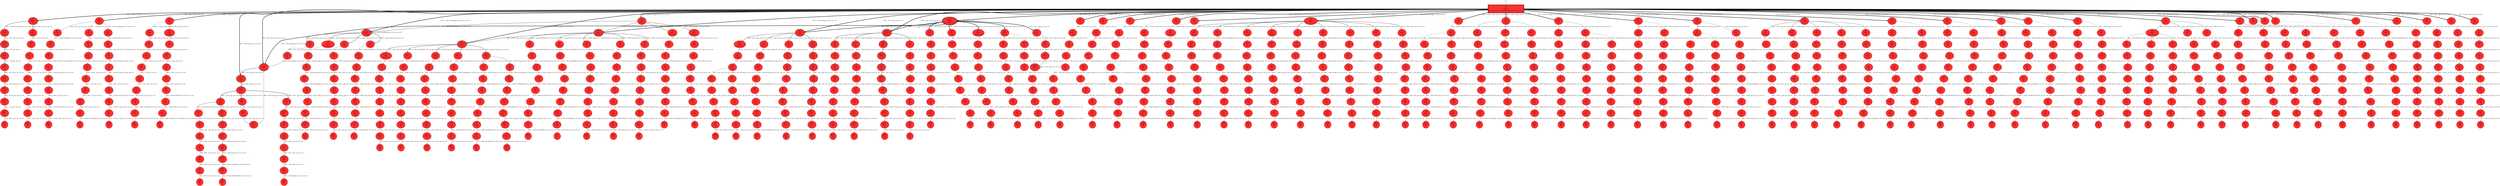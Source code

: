 // produced with flexfringe // 
digraph DFA {
	0 [label="root" shape=box];
		I -> 0;
	0 [ label="0 #152
fin: 
 path: 0:152 , 
152 0
[11,3,2,34,1,1,1,9,8,1,1,9,2,3,3,2,3,5,2,6,2,2,1,6,2,3,4,5,3,5,1,1,1,4,1,1,1,1,1,]" , style=filled, fillcolor="firebrick1", width=1.79682, height=1.79682, penwidth=5.03044];
		0 -> 1 [label="8080.0__>actuator>hystrix.stream__200.0__get__user__zuul
11 " , penwidth=5.03044 ];
		0 -> 2 [label="8080.0__>order>__504.0__get__user__zuul
3 " , penwidth=5.03044 ];
		0 -> 3 [label="8080.0__>__200.0__get__user__zuul
2 " , penwidth=5.03044 ];
		0 -> 4 [label="8080.0__>order>__200.0__get__user__zuul
34 " , penwidth=5.03044 ];
		0 -> 5 [label="8989.0__>hystrix__200.0__get__user__zuul
1 " , penwidth=5.03044 ];
		0 -> 6 [label="8989.0__>clusters__200.0__get__user__zuul
1 " , penwidth=5.03044 ];
		0 -> 7 [label="8080.0__>__304.0__get__user__zuul
1 " , penwidth=5.03044 ];
		0 -> 8 [label="8080.0__>catalog>searchForm.html__200.0__get__user__zuul
9 " , penwidth=5.03044 ];
		0 -> 9 [label="8080.0__>catalog>list.html__200.0__get__user__zuul
8 " , penwidth=5.03044 ];
		0 -> 10 [label="8080.0__>webjars>bootstrap>3.3.6>css>bootstrap.min.css__304.0__get__user__zuul
1 " , penwidth=5.03044 ];
		0 -> 11 [label="8080.0__>customer>list.html__504.0__get__user__zuul
1 " , penwidth=5.03044 ];
		0 -> 12 [label="8080.0__>customer>list.html__200.0__get__user__zuul
9 " , penwidth=5.03044 ];
		0 -> 13 [label="8080.0__>customer>1.html__200.0__get__user__zuul
2 " , penwidth=5.03044 ];
		0 -> 14 [label="8080.0__>customer>1.html__405.0__post__user__zuul
3 " , penwidth=5.03044 ];
		0 -> 15 [label="8080.0__>customer>form.html__200.0__get__user__zuul
3 " , penwidth=5.03044 ];
		0 -> 16 [label="8080.0__>customer>form.html__200.0__post__user__zuul
2 " , penwidth=5.03044 ];
		0 -> 17 [label="8080.0__>catalog>4.html__200.0__get__user__zuul
3 " , penwidth=5.03044 ];
		0 -> 18 [label="8080.0__>catalog>3.html__200.0__get__user__zuul
5 " , penwidth=5.03044 ];
		0 -> 19 [label="8080.0__>catalog>2.html__200.0__get__user__zuul
2 " , penwidth=5.03044 ];
		0 -> 20 [label="8080.0__>catalog>1.html__200.0__get__user__zuul
6 " , penwidth=5.03044 ];
		0 -> 21 [label="8080.0__>catalog>1.html__405.0__post__user__zuul
2 " , penwidth=5.03044 ];
		0 -> 22 [label="8080.0__>catalog>form.html__200.0__get__user__zuul
2 " , penwidth=5.03044 ];
		0 -> 23 [label="8080.0__>catalog>form.html__200.0__post__user__zuul
1 " , penwidth=5.03044 ];
		0 -> 24 [label="8080.0__>catalog>searchByName.html__200.0__get__user__zuul
6 " , penwidth=5.03044 ];
		0 -> 25 [label="8080.0__>catalog>5.html__200.0__get__user__zuul
2 " , penwidth=5.03044 ];
		0 -> 47 [label="8080.0__>order>form.html__200.0__get__user__zuul
3 " , penwidth=5.03044 ];
		0 -> 133 [label="8080.0__>order>line__200.0__post__user__zuul
4 " , penwidth=5.03044 ];
		0 -> 26 [label="8080.0__>order>__200.0__post__user__zuul
5 " , penwidth=5.03044 ];
		0 -> 27 [label="8080.0__>order>6__200.0__get__user__zuul
3 " , penwidth=5.03044 ];
		0 -> 28 [label="8080.0__>order>3__200.0__get__user__zuul
5 " , penwidth=5.03044 ];
		0 -> 29 [label="8080.0__>customer>3.html__200.0__get__user__zuul
1 " , penwidth=5.03044 ];
		0 -> 30 [label="8080.0__>catalog>3.html__405.0__post__user__zuul
1 " , penwidth=5.03044 ];
		0 -> 31 [label="8080.0__>customer>2.html__200.0__get__user__zuul
1 " , penwidth=5.03044 ];
		0 -> 49 [label="8080.0__>order>10__200.0__get__user__zuul
4 " , penwidth=5.03044 ];
		0 -> 32 [label="8080.0__>catalog>2.html__405.0__post__user__zuul
1 " , penwidth=5.03044 ];
		0 -> 33 [label="8080.0__>order>8__200.0__get__user__zuul
1 " , penwidth=5.03044 ];
		0 -> 34 [label="8080.0__>order>1__200.0__get__user__zuul
1 " , penwidth=5.03044 ];
		0 -> 35 [label="8080.0__>order>1__405.0__post__user__zuul
1 " , penwidth=5.03044 ];
		0 -> 36 [label="8080.0__>customer>4.html__200.0__get__user__zuul
1 " , penwidth=5.03044 ];
	1 [ label="1 #11
fin: 0:1 , 
 path: 0:10 , 
10 1
[9,1,]" , style=filled, fillcolor="firebrick1", width=1.24844, height=1.24844, penwidth=2.48491];
		1 -> 37 [label="8080.0__>actuator>hystrix.stream__200.0__get__user__zuul
9 " , penwidth=2.48491 ];
		1 -> 38 [label="8080.0__>order>__504.0__get__user__zuul
1 " , penwidth=2.48491 ];
	2 [ label="2 #3
fin: 
 path: 0:3 , 
3 0
[1,1,1,]" , style=filled, fillcolor="firebrick1", width=0.869742, height=0.869742, penwidth=1.38629];
		2 -> 39 [label="8080.0__>order>__504.0__get__user__zuul
1 " , penwidth=1.38629 ];
		2 -> 40 [label="8080.0__>__200.0__get__user__zuul
1 " , penwidth=1.38629 ];
		2 -> 41 [label="8080.0__>catalog>searchForm.html__200.0__get__user__zuul
1 " , penwidth=1.38629 ];
	3 [ label="3 #2
fin: 
 path: 0:2 , 
2 0
[1,1,]" , style=filled, fillcolor="firebrick1", width=0.741276, height=0.741276, penwidth=1.09861];
		3 -> 42 [label="8080.0__>__200.0__get__user__zuul
1 " , penwidth=1.09861 ];
		3 -> 43 [label="8080.0__>order>__200.0__get__user__zuul
1 " , penwidth=1.09861 ];
	4 [ label="4 #130
fin: 0:5 , 
 path: 0:125 , 
125 5
[96,1,1,1,5,2,5,10,0,4,]" , style=filled, fillcolor="firebrick1", width=1.77074, height=1.77074, penwidth=4.8752];
		4 -> 4 [label="8080.0__>order>__200.0__get__user__zuul
96 " , penwidth=4.8752 ];
		4 -> 44 [label="8989.0__>hystrix__200.0__get__user__zuul
1 " , penwidth=4.8752 ];
		4 -> 45 [label="8080.0__>catalog>searchForm.html__200.0__get__user__zuul
1 " , penwidth=4.8752 ];
		4 -> 46 [label="8080.0__>customer>list.html__200.0__get__user__zuul
1 " , penwidth=4.8752 ];
		4 -> 47 [label="8080.0__>order>form.html__200.0__get__user__zuul
5 " , penwidth=4.8752 ];
		4 -> 48 [label="8080.0__>order>6__200.0__get__user__zuul
2 " , penwidth=4.8752 ];
		4 -> 28 [label="8080.0__>order>3__200.0__get__user__zuul
5 " , penwidth=4.8752 ];
		4 -> 49 [label="8080.0__>order>10__200.0__get__user__zuul
10 " , penwidth=4.8752 ];
		4 -> 50 [label="8080.0__>order>1__405.0__post__user__zuul
4 " , penwidth=4.8752 ];
	5 [ label="5 #1
fin: 
 path: 0:1 , 
1 0
[1,]" , style=filled, fillcolor="firebrick1", width=0.526589, height=0.526589, penwidth=0.693147];
		5 -> 51 [label="8989.0__>clusters__200.0__get__user__zuul
1 " , penwidth=0.693147 ];
	6 [ label="6 #1
fin: 
 path: 0:1 , 
1 0
[1,]" , style=filled, fillcolor="firebrick1", width=0.526589, height=0.526589, penwidth=0.693147];
		6 -> 52 [label="8080.0__>__304.0__get__user__zuul
1 " , penwidth=0.693147 ];
	7 [ label="7 #1
fin: 
 path: 0:1 , 
1 0
[1,]" , style=filled, fillcolor="firebrick1", width=0.526589, height=0.526589, penwidth=0.693147];
		7 -> 53 [label="8080.0__>order>__504.0__get__user__zuul
1 " , penwidth=0.693147 ];
	8 [ label="8 #9
fin: 
 path: 0:9 , 
9 0
[1,3,1,4,]" , style=filled, fillcolor="firebrick1", width=1.19471, height=1.19471, penwidth=2.30259];
		8 -> 54 [label="8080.0__>order>__200.0__get__user__zuul
1 " , penwidth=2.30259 ];
		8 -> 9 [label="8080.0__>catalog>list.html__200.0__get__user__zuul
3 " , penwidth=2.30259 ];
		8 -> 55 [label="8080.0__>customer>list.html__200.0__get__user__zuul
1 " , penwidth=2.30259 ];
		8 -> 24 [label="8080.0__>catalog>searchByName.html__200.0__get__user__zuul
4 " , penwidth=2.30259 ];
	9 [ label="9 #11
fin: 
 path: 0:11 , 
11 0
[1,1,2,1,4,2,]" , style=filled, fillcolor="firebrick1", width=1.24844, height=1.24844, penwidth=2.48491];
		9 -> 56 [label="8080.0__>catalog>searchForm.html__200.0__get__user__zuul
1 " , penwidth=2.48491 ];
		9 -> 57 [label="8080.0__>catalog>list.html__200.0__get__user__zuul
1 " , penwidth=2.48491 ];
		9 -> 58 [label="8080.0__>webjars>bootstrap>3.3.6>css>bootstrap.min.css__304.0__get__user__zuul
2 " , penwidth=2.48491 ];
		9 -> 59 [label="8080.0__>catalog>4.html__200.0__get__user__zuul
1 " , penwidth=2.48491 ];
		9 -> 20 [label="8080.0__>catalog>1.html__200.0__get__user__zuul
4 " , penwidth=2.48491 ];
		9 -> 60 [label="8080.0__>catalog>5.html__200.0__get__user__zuul
2 " , penwidth=2.48491 ];
	10 [ label="10 #1
fin: 
 path: 0:1 , 
1 0
[1,]" , style=filled, fillcolor="firebrick1", width=0.526589, height=0.526589, penwidth=0.693147];
		10 -> 61 [label="8080.0__>customer>list.html__504.0__get__user__zuul
1 " , penwidth=0.693147 ];
	11 [ label="11 #1
fin: 
 path: 0:1 , 
1 0
[1,]" , style=filled, fillcolor="firebrick1", width=0.526589, height=0.526589, penwidth=0.693147];
		11 -> 62 [label="8080.0__>customer>list.html__200.0__get__user__zuul
1 " , penwidth=0.693147 ];
	12 [ label="12 #9
fin: 
 path: 0:9 , 
9 0
[1,1,1,1,1,1,1,1,1,]" , style=filled, fillcolor="firebrick1", width=1.19471, height=1.19471, penwidth=2.30259];
		12 -> 63 [label="8080.0__>order>__200.0__get__user__zuul
1 " , penwidth=2.30259 ];
		12 -> 64 [label="8080.0__>catalog>searchForm.html__200.0__get__user__zuul
1 " , penwidth=2.30259 ];
		12 -> 65 [label="8080.0__>catalog>list.html__200.0__get__user__zuul
1 " , penwidth=2.30259 ];
		12 -> 66 [label="8080.0__>customer>list.html__200.0__get__user__zuul
1 " , penwidth=2.30259 ];
		12 -> 67 [label="8080.0__>customer>1.html__200.0__get__user__zuul
1 " , penwidth=2.30259 ];
		12 -> 68 [label="8080.0__>customer>form.html__200.0__get__user__zuul
1 " , penwidth=2.30259 ];
		12 -> 69 [label="8080.0__>customer>3.html__200.0__get__user__zuul
1 " , penwidth=2.30259 ];
		12 -> 70 [label="8080.0__>customer>2.html__200.0__get__user__zuul
1 " , penwidth=2.30259 ];
		12 -> 71 [label="8080.0__>customer>4.html__200.0__get__user__zuul
1 " , penwidth=2.30259 ];
	13 [ label="13 #2
fin: 
 path: 0:2 , 
2 0
[2,]" , style=filled, fillcolor="firebrick1", width=0.741276, height=0.741276, penwidth=1.09861];
		13 -> 72 [label="8080.0__>customer>1.html__405.0__post__user__zuul
2 " , penwidth=1.09861 ];
	14 [ label="14 #3
fin: 
 path: 0:3 , 
3 0
[1,1,1,]" , style=filled, fillcolor="firebrick1", width=0.869742, height=0.869742, penwidth=1.38629];
		14 -> 73 [label="8080.0__>catalog>searchForm.html__200.0__get__user__zuul
1 " , penwidth=1.38629 ];
		14 -> 74 [label="8080.0__>customer>1.html__405.0__post__user__zuul
1 " , penwidth=1.38629 ];
		14 -> 75 [label="8080.0__>customer>form.html__200.0__get__user__zuul
1 " , penwidth=1.38629 ];
	15 [ label="15 #3
fin: 
 path: 0:3 , 
3 0
[1,2,]" , style=filled, fillcolor="firebrick1", width=0.869742, height=0.869742, penwidth=1.38629];
		15 -> 76 [label="8080.0__>customer>list.html__200.0__get__user__zuul
1 " , penwidth=1.38629 ];
		15 -> 77 [label="8080.0__>customer>form.html__200.0__post__user__zuul
2 " , penwidth=1.38629 ];
	16 [ label="16 #2
fin: 
 path: 0:2 , 
2 0
[1,1,]" , style=filled, fillcolor="firebrick1", width=0.741276, height=0.741276, penwidth=1.09861];
		16 -> 78 [label="8080.0__>customer>list.html__200.0__get__user__zuul
1 " , penwidth=1.09861 ];
		16 -> 79 [label="8080.0__>customer>form.html__200.0__get__user__zuul
1 " , penwidth=1.09861 ];
	17 [ label="17 #3
fin: 
 path: 0:3 , 
3 0
[2,1,]" , style=filled, fillcolor="firebrick1", width=0.869742, height=0.869742, penwidth=1.38629];
		17 -> 80 [label="8080.0__>catalog>3.html__200.0__get__user__zuul
2 " , penwidth=1.38629 ];
		17 -> 81 [label="8080.0__>catalog>1.html__200.0__get__user__zuul
1 " , penwidth=1.38629 ];
	18 [ label="18 #5
fin: 
 path: 0:5 , 
5 0
[1,1,1,1,1,]" , style=filled, fillcolor="firebrick1", width=1.02667, height=1.02667, penwidth=1.79176];
		18 -> 82 [label="8080.0__>order>__200.0__get__user__zuul
1 " , penwidth=1.79176 ];
		18 -> 83 [label="8080.0__>catalog>list.html__200.0__get__user__zuul
1 " , penwidth=1.79176 ];
		18 -> 84 [label="8080.0__>catalog>3.html__200.0__get__user__zuul
1 " , penwidth=1.79176 ];
		18 -> 85 [label="8080.0__>catalog>2.html__200.0__get__user__zuul
1 " , penwidth=1.79176 ];
		18 -> 86 [label="8080.0__>catalog>3.html__405.0__post__user__zuul
1 " , penwidth=1.79176 ];
	19 [ label="19 #2
fin: 
 path: 0:2 , 
2 0
[1,1,]" , style=filled, fillcolor="firebrick1", width=0.741276, height=0.741276, penwidth=1.09861];
		19 -> 87 [label="8080.0__>catalog>searchForm.html__200.0__get__user__zuul
1 " , penwidth=1.09861 ];
		19 -> 88 [label="8080.0__>catalog>1.html__200.0__get__user__zuul
1 " , penwidth=1.09861 ];
	20 [ label="20 #10
fin: 
 path: 0:10 , 
10 0
[2,1,2,1,4,]" , style=filled, fillcolor="firebrick1", width=1.22316, height=1.22316, penwidth=2.3979];
		20 -> 89 [label="8080.0__>order>__200.0__get__user__zuul
2 " , penwidth=2.3979 ];
		20 -> 90 [label="8080.0__>catalog>searchForm.html__200.0__get__user__zuul
1 " , penwidth=2.3979 ];
		20 -> 91 [label="8080.0__>catalog>3.html__200.0__get__user__zuul
2 " , penwidth=2.3979 ];
		20 -> 92 [label="8080.0__>catalog>2.html__200.0__get__user__zuul
1 " , penwidth=2.3979 ];
		20 -> 93 [label="8080.0__>catalog>1.html__405.0__post__user__zuul
4 " , penwidth=2.3979 ];
	21 [ label="21 #2
fin: 
 path: 0:2 , 
2 0
[1,1,]" , style=filled, fillcolor="firebrick1", width=0.741276, height=0.741276, penwidth=1.09861];
		21 -> 94 [label="8080.0__>catalog>form.html__200.0__get__user__zuul
1 " , penwidth=1.09861 ];
		21 -> 95 [label="8080.0__>catalog>2.html__405.0__post__user__zuul
1 " , penwidth=1.09861 ];
	22 [ label="22 #2
fin: 
 path: 0:2 , 
2 0
[1,1,]" , style=filled, fillcolor="firebrick1", width=0.741276, height=0.741276, penwidth=1.09861];
		22 -> 96 [label="8080.0__>catalog>4.html__200.0__get__user__zuul
1 " , penwidth=1.09861 ];
		22 -> 97 [label="8080.0__>catalog>form.html__200.0__post__user__zuul
1 " , penwidth=1.09861 ];
	23 [ label="23 #1
fin: 
 path: 0:1 , 
1 0
[1,]" , style=filled, fillcolor="firebrick1", width=0.526589, height=0.526589, penwidth=0.693147];
		23 -> 98 [label="8080.0__>catalog>form.html__200.0__get__user__zuul
1 " , penwidth=0.693147 ];
	24 [ label="24 #15
fin: 
 path: 0:15 , 
15 0
[2,2,2,5,4,]" , style=filled, fillcolor="firebrick1", width=1.32776, height=1.32776, penwidth=2.77259];
		24 -> 99 [label="8080.0__>customer>list.html__200.0__get__user__zuul
2 " , penwidth=2.77259 ];
		24 -> 100 [label="8080.0__>catalog>3.html__200.0__get__user__zuul
2 " , penwidth=2.77259 ];
		24 -> 101 [label="8080.0__>catalog>1.html__200.0__get__user__zuul
2 " , penwidth=2.77259 ];
		24 -> 24 [label="8080.0__>catalog>searchByName.html__200.0__get__user__zuul
5 " , penwidth=2.77259 ];
		24 -> 102 [label="8080.0__>catalog>5.html__200.0__get__user__zuul
4 " , penwidth=2.77259 ];
	25 [ label="25 #2
fin: 
 path: 0:2 , 
2 0
[1,1,]" , style=filled, fillcolor="firebrick1", width=0.741276, height=0.741276, penwidth=1.09861];
		25 -> 103 [label="8080.0__>order>__200.0__get__user__zuul
1 " , penwidth=1.09861 ];
		25 -> 104 [label="8080.0__>catalog>4.html__200.0__get__user__zuul
1 " , penwidth=1.09861 ];
	26 [ label="26 #5
fin: 
 path: 0:5 , 
5 0
[3,1,1,]" , style=filled, fillcolor="firebrick1", width=1.02667, height=1.02667, penwidth=1.79176];
		26 -> 105 [label="8080.0__>order>__200.0__get__user__zuul
3 " , penwidth=1.79176 ];
		26 -> 106 [label="8080.0__>order>line__200.0__post__user__zuul
1 " , penwidth=1.79176 ];
		26 -> 107 [label="8080.0__>order>__200.0__post__user__zuul
1 " , penwidth=1.79176 ];
	27 [ label="27 #3
fin: 
 path: 0:3 , 
3 0
[1,1,1,]" , style=filled, fillcolor="firebrick1", width=0.869742, height=0.869742, penwidth=1.38629];
		27 -> 108 [label="8080.0__>catalog>list.html__200.0__get__user__zuul
1 " , penwidth=1.38629 ];
		27 -> 109 [label="8080.0__>order>3__200.0__get__user__zuul
1 " , penwidth=1.38629 ];
		27 -> 110 [label="8080.0__>order>8__200.0__get__user__zuul
1 " , penwidth=1.38629 ];
	28 [ label="28 #10
fin: 
 path: 0:10 , 
10 0
[2,1,2,5,]" , style=filled, fillcolor="firebrick1", width=1.22316, height=1.22316, penwidth=2.3979];
		28 -> 111 [label="8080.0__>order>__200.0__get__user__zuul
2 " , penwidth=2.3979 ];
		28 -> 112 [label="8080.0__>order>6__200.0__get__user__zuul
1 " , penwidth=2.3979 ];
		28 -> 113 [label="8080.0__>order>3__200.0__get__user__zuul
2 " , penwidth=2.3979 ];
		28 -> 114 [label="8080.0__>order>10__200.0__get__user__zuul
5 " , penwidth=2.3979 ];
	29 [ label="29 #1
fin: 
 path: 0:1 , 
1 0
[1,]" , style=filled, fillcolor="firebrick1", width=0.526589, height=0.526589, penwidth=0.693147];
		29 -> 115 [label="8080.0__>customer>list.html__200.0__get__user__zuul
1 " , penwidth=0.693147 ];
	30 [ label="30 #1
fin: 
 path: 0:1 , 
1 0
[1,]" , style=filled, fillcolor="firebrick1", width=0.526589, height=0.526589, penwidth=0.693147];
		30 -> 116 [label="8080.0__>customer>list.html__200.0__get__user__zuul
1 " , penwidth=0.693147 ];
	31 [ label="31 #1
fin: 
 path: 0:1 , 
1 0
[1,]" , style=filled, fillcolor="firebrick1", width=0.526589, height=0.526589, penwidth=0.693147];
		31 -> 117 [label="8080.0__>customer>1.html__200.0__get__user__zuul
1 " , penwidth=0.693147 ];
	32 [ label="32 #1
fin: 
 path: 0:1 , 
1 0
[1,]" , style=filled, fillcolor="firebrick1", width=0.526589, height=0.526589, penwidth=0.693147];
		32 -> 118 [label="8080.0__>catalog>searchForm.html__200.0__get__user__zuul
1 " , penwidth=0.693147 ];
	33 [ label="33 #1
fin: 
 path: 0:1 , 
1 0
[0,1,]" , style=filled, fillcolor="firebrick1", width=0.526589, height=0.526589, penwidth=0.693147];
		33 -> 119 [label="8080.0__>order>1__200.0__get__user__zuul
1 " , penwidth=0.693147 ];
	34 [ label="34 #1
fin: 
 path: 0:1 , 
1 0
[1,]" , style=filled, fillcolor="firebrick1", width=0.526589, height=0.526589, penwidth=0.693147];
		34 -> 120 [label="8080.0__>order>__200.0__get__user__zuul
1 " , penwidth=0.693147 ];
	35 [ label="35 #1
fin: 
 path: 0:1 , 
1 0
[1,]" , style=filled, fillcolor="firebrick1", width=0.526589, height=0.526589, penwidth=0.693147];
		35 -> 121 [label="8080.0__>order>10__200.0__get__user__zuul
1 " , penwidth=0.693147 ];
	36 [ label="36 #1
fin: 
 path: 0:1 , 
1 0
[1,]" , style=filled, fillcolor="firebrick1", width=0.526589, height=0.526589, penwidth=0.693147];
		36 -> 122 [label="8080.0__>order>__200.0__get__user__zuul
1 " , penwidth=0.693147 ];
	37 [ label="37 #9
fin: 0:1 , 
 path: 0:8 , 
8 1
[8,]" , style=filled, fillcolor="firebrick1", width=1.19471, height=1.19471, penwidth=2.30259];
		37 -> 123 [label="8080.0__>order>__504.0__get__user__zuul
8 " , penwidth=2.30259 ];
	38 [ label="38 #1
fin: 
 path: 0:1 , 
1 0
[0,1,0,]" , style=filled, fillcolor="firebrick1", width=0.526589, height=0.526589, penwidth=0.693147];
		38 -> 124 [label="8080.0__>__200.0__get__user__zuul
1 " , penwidth=0.693147 ];
	39 [ label="39 #1
fin: 
 path: 0:1 , 
1 0
[0,1,]" , style=filled, fillcolor="firebrick1", width=0.526589, height=0.526589, penwidth=0.693147];
		39 -> 125 [label="8080.0__>catalog>searchForm.html__200.0__get__user__zuul
1 " , penwidth=0.693147 ];
	40 [ label="40 #1
fin: 
 path: 0:1 , 
1 0
[1,0,]" , style=filled, fillcolor="firebrick1", width=0.526589, height=0.526589, penwidth=0.693147];
		40 -> 126 [label="8080.0__>__200.0__get__user__zuul
1 " , penwidth=0.693147 ];
	41 [ label="41 #1
fin: 
 path: 0:1 , 
1 0
[0,1,0,0,]" , style=filled, fillcolor="firebrick1", width=0.526589, height=0.526589, penwidth=0.693147];
		41 -> 127 [label="8080.0__>catalog>list.html__200.0__get__user__zuul
1 " , penwidth=0.693147 ];
	42 [ label="42 #1
fin: 
 path: 0:1 , 
1 0
[1,]" , style=filled, fillcolor="firebrick1", width=0.526589, height=0.526589, penwidth=0.693147];
		42 -> 128 [label="8080.0__>order>__200.0__get__user__zuul
1 " , penwidth=0.693147 ];
	43 [ label="43 #1
fin: 
 path: 0:1 , 
1 0
[0,1,0,0,0,0,0,]" , style=filled, fillcolor="firebrick1", width=0.526589, height=0.526589, penwidth=0.693147];
		43 -> 129 [label="8989.0__>hystrix__200.0__get__user__zuul
1 " , penwidth=0.693147 ];
	44 [ label="44 #1
fin: 
 path: 0:1 , 
1 0
[1,]" , style=filled, fillcolor="firebrick1", width=0.526589, height=0.526589, penwidth=0.693147];
		44 -> 130 [label="8989.0__>clusters__200.0__get__user__zuul
1 " , penwidth=0.693147 ];
	45 [ label="45 #1
fin: 
 path: 0:1 , 
1 0
[0,0,1,0,]" , style=filled, fillcolor="firebrick1", width=0.526589, height=0.526589, penwidth=0.693147];
		45 -> 131 [label="8080.0__>customer>list.html__200.0__get__user__zuul
1 " , penwidth=0.693147 ];
	46 [ label="46 #1
fin: 
 path: 0:1 , 
1 0
[0,0,0,0,1,0,0,0,]" , style=filled, fillcolor="firebrick1", width=0.526589, height=0.526589, penwidth=0.693147];
		46 -> 132 [label="8080.0__>customer>1.html__200.0__get__user__zuul
1 " , penwidth=0.693147 ];
	47 [ label="47 #16
fin: 0:1 , 
 path: 0:15 , 
15 1
[15,]" , style=filled, fillcolor="firebrick1", width=1.3437, height=1.3437, penwidth=2.83321];
		47 -> 133 [label="8080.0__>order>line__200.0__post__user__zuul
15 " , penwidth=2.83321 ];
	48 [ label="48 #2
fin: 
 path: 0:2 , 
2 0
[0,1,1,]" , style=filled, fillcolor="firebrick1", width=0.741276, height=0.741276, penwidth=1.09861];
		48 -> 134 [label="8080.0__>order>3__200.0__get__user__zuul
1 " , penwidth=1.09861 ];
		48 -> 135 [label="8080.0__>order>8__200.0__get__user__zuul
1 " , penwidth=1.09861 ];
	49 [ label="49 #14
fin: 0:1 , 
 path: 0:13 , 
13 1
[1,2,9,1,0,]" , style=filled, fillcolor="firebrick1", width=1.31051, height=1.31051, penwidth=2.70805];
		49 -> 136 [label="8080.0__>order>__200.0__get__user__zuul
1 " , penwidth=2.70805 ];
		49 -> 137 [label="8080.0__>catalog>searchForm.html__200.0__get__user__zuul
2 " , penwidth=2.70805 ];
		49 -> 138 [label="8080.0__>catalog>list.html__200.0__get__user__zuul
9 " , penwidth=2.70805 ];
		49 -> 139 [label="8080.0__>order>3__200.0__get__user__zuul
1 " , penwidth=2.70805 ];
	50 [ label="50 #4
fin: 
 path: 0:4 , 
4 0
[4,]" , style=filled, fillcolor="firebrick1", width=0.959135, height=0.959135, penwidth=1.60944];
		50 -> 140 [label="8080.0__>order>10__200.0__get__user__zuul
4 " , penwidth=1.60944 ];
	51 [ label="51 #1
fin: 
 path: 0:1 , 
1 0
[1,]" , style=filled, fillcolor="firebrick1", width=0.526589, height=0.526589, penwidth=0.693147];
		51 -> 141 [label="8080.0__>__304.0__get__user__zuul
1 " , penwidth=0.693147 ];
	52 [ label="52 #1
fin: 
 path: 0:1 , 
1 0
[1,]" , style=filled, fillcolor="firebrick1", width=0.526589, height=0.526589, penwidth=0.693147];
		52 -> 142 [label="8080.0__>order>__504.0__get__user__zuul
1 " , penwidth=0.693147 ];
	53 [ label="53 #1
fin: 
 path: 0:1 , 
1 0
[1,0,]" , style=filled, fillcolor="firebrick1", width=0.526589, height=0.526589, penwidth=0.693147];
		53 -> 143 [label="8080.0__>order>__504.0__get__user__zuul
1 " , penwidth=0.693147 ];
	54 [ label="54 #1
fin: 
 path: 0:1 , 
1 0
[0,0,0,0,1,0,]" , style=filled, fillcolor="firebrick1", width=0.526589, height=0.526589, penwidth=0.693147];
		54 -> 144 [label="8080.0__>order>10__200.0__get__user__zuul
1 " , penwidth=0.693147 ];
	55 [ label="55 #1
fin: 
 path: 0:1 , 
1 0
[0,0,0,0,0,0,1,]" , style=filled, fillcolor="firebrick1", width=0.526589, height=0.526589, penwidth=0.693147];
		55 -> 145 [label="8080.0__>customer>4.html__200.0__get__user__zuul
1 " , penwidth=0.693147 ];
	56 [ label="56 #1
fin: 
 path: 0:1 , 
1 0
[0,0,1,]" , style=filled, fillcolor="firebrick1", width=0.526589, height=0.526589, penwidth=0.693147];
		56 -> 146 [label="8080.0__>catalog>searchByName.html__200.0__get__user__zuul
1 " , penwidth=0.693147 ];
	57 [ label="57 #1
fin: 
 path: 0:1 , 
1 0
[1,0,0,0,]" , style=filled, fillcolor="firebrick1", width=0.526589, height=0.526589, penwidth=0.693147];
		57 -> 147 [label="8080.0__>catalog>searchForm.html__200.0__get__user__zuul
1 " , penwidth=0.693147 ];
	58 [ label="58 #2
fin: 
 path: 0:2 , 
2 0
[2,]" , style=filled, fillcolor="firebrick1", width=0.741276, height=0.741276, penwidth=1.09861];
		58 -> 148 [label="8080.0__>customer>list.html__504.0__get__user__zuul
2 " , penwidth=1.09861 ];
	59 [ label="59 #1
fin: 
 path: 0:1 , 
1 0
[1,0,]" , style=filled, fillcolor="firebrick1", width=0.526589, height=0.526589, penwidth=0.693147];
		59 -> 149 [label="8080.0__>catalog>3.html__200.0__get__user__zuul
1 " , penwidth=0.693147 ];
	60 [ label="60 #2
fin: 
 path: 0:2 , 
2 0
[2,]" , style=filled, fillcolor="firebrick1", width=0.741276, height=0.741276, penwidth=1.09861];
		60 -> 150 [label="8080.0__>catalog>4.html__200.0__get__user__zuul
2 " , penwidth=1.09861 ];
	61 [ label="61 #1
fin: 
 path: 0:1 , 
1 0
[1,]" , style=filled, fillcolor="firebrick1", width=0.526589, height=0.526589, penwidth=0.693147];
		61 -> 151 [label="8080.0__>customer>list.html__200.0__get__user__zuul
1 " , penwidth=0.693147 ];
	62 [ label="62 #1
fin: 
 path: 0:1 , 
1 0
[1,0,0,0,0,0,0,]" , style=filled, fillcolor="firebrick1", width=0.526589, height=0.526589, penwidth=0.693147];
		62 -> 152 [label="8080.0__>order>__200.0__get__user__zuul
1 " , penwidth=0.693147 ];
	63 [ label="63 #1
fin: 
 path: 0:1 , 
1 0
[0,0,1,0,0,]" , style=filled, fillcolor="firebrick1", width=0.526589, height=0.526589, penwidth=0.693147];
		63 -> 153 [label="8080.0__>customer>list.html__200.0__get__user__zuul
1 " , penwidth=0.693147 ];
	64 [ label="64 #1
fin: 
 path: 0:1 , 
1 0
[0,0,1,]" , style=filled, fillcolor="firebrick1", width=0.526589, height=0.526589, penwidth=0.693147];
		64 -> 154 [label="8080.0__>catalog>searchByName.html__200.0__get__user__zuul
1 " , penwidth=0.693147 ];
	65 [ label="65 #1
fin: 
 path: 0:1 , 
1 0
[0,1,0,]" , style=filled, fillcolor="firebrick1", width=0.526589, height=0.526589, penwidth=0.693147];
		65 -> 155 [label="8080.0__>catalog>4.html__200.0__get__user__zuul
1 " , penwidth=0.693147 ];
	66 [ label="66 #1
fin: 
 path: 0:1 , 
1 0
[0,1,0,0,0,0,]" , style=filled, fillcolor="firebrick1", width=0.526589, height=0.526589, penwidth=0.693147];
		66 -> 156 [label="8080.0__>catalog>list.html__200.0__get__user__zuul
1 " , penwidth=0.693147 ];
	67 [ label="67 #1
fin: 
 path: 0:1 , 
1 0
[1,]" , style=filled, fillcolor="firebrick1", width=0.526589, height=0.526589, penwidth=0.693147];
		67 -> 157 [label="8080.0__>customer>1.html__405.0__post__user__zuul
1 " , penwidth=0.693147 ];
	68 [ label="68 #1
fin: 
 path: 0:1 , 
1 0
[0,1,]" , style=filled, fillcolor="firebrick1", width=0.526589, height=0.526589, penwidth=0.693147];
		68 -> 158 [label="8080.0__>customer>form.html__200.0__post__user__zuul
1 " , penwidth=0.693147 ];
	69 [ label="69 #1
fin: 
 path: 0:1 , 
1 0
[1,]" , style=filled, fillcolor="firebrick1", width=0.526589, height=0.526589, penwidth=0.693147];
		69 -> 159 [label="8080.0__>customer>list.html__200.0__get__user__zuul
1 " , penwidth=0.693147 ];
	70 [ label="70 #1
fin: 
 path: 0:1 , 
1 0
[1,]" , style=filled, fillcolor="firebrick1", width=0.526589, height=0.526589, penwidth=0.693147];
		70 -> 160 [label="8080.0__>customer>1.html__200.0__get__user__zuul
1 " , penwidth=0.693147 ];
	71 [ label="71 #1
fin: 
 path: 0:1 , 
1 0
[1,]" , style=filled, fillcolor="firebrick1", width=0.526589, height=0.526589, penwidth=0.693147];
		71 -> 161 [label="8080.0__>order>__200.0__get__user__zuul
1 " , penwidth=0.693147 ];
	72 [ label="72 #2
fin: 
 path: 0:2 , 
2 0
[1,1,0,]" , style=filled, fillcolor="firebrick1", width=0.741276, height=0.741276, penwidth=1.09861];
		72 -> 162 [label="8080.0__>catalog>searchForm.html__200.0__get__user__zuul
1 " , penwidth=1.09861 ];
		72 -> 163 [label="8080.0__>customer>1.html__405.0__post__user__zuul
1 " , penwidth=1.09861 ];
	73 [ label="73 #1
fin: 
 path: 0:1 , 
1 0
[1,0,0,]" , style=filled, fillcolor="firebrick1", width=0.526589, height=0.526589, penwidth=0.693147];
		73 -> 164 [label="8080.0__>order>__200.0__get__user__zuul
1 " , penwidth=0.693147 ];
	74 [ label="74 #1
fin: 
 path: 0:1 , 
1 0
[1,]" , style=filled, fillcolor="firebrick1", width=0.526589, height=0.526589, penwidth=0.693147];
		74 -> 165 [label="8080.0__>customer>form.html__200.0__get__user__zuul
1 " , penwidth=0.693147 ];
	75 [ label="75 #1
fin: 
 path: 0:1 , 
1 0
[0,1,]" , style=filled, fillcolor="firebrick1", width=0.526589, height=0.526589, penwidth=0.693147];
		75 -> 166 [label="8080.0__>customer>form.html__200.0__post__user__zuul
1 " , penwidth=0.693147 ];
	76 [ label="76 #1
fin: 
 path: 0:1 , 
1 0
[0,0,0,1,0,]" , style=filled, fillcolor="firebrick1", width=0.526589, height=0.526589, penwidth=0.693147];
		76 -> 167 [label="8080.0__>customer>form.html__200.0__get__user__zuul
1 " , penwidth=0.693147 ];
	77 [ label="77 #2
fin: 
 path: 0:2 , 
2 0
[1,1,]" , style=filled, fillcolor="firebrick1", width=0.741276, height=0.741276, penwidth=1.09861];
		77 -> 168 [label="8080.0__>customer>list.html__200.0__get__user__zuul
1 " , penwidth=1.09861 ];
		77 -> 169 [label="8080.0__>customer>form.html__200.0__get__user__zuul
1 " , penwidth=1.09861 ];
	78 [ label="78 #1
fin: 
 path: 0:1 , 
1 0
[0,0,1,0,0,]" , style=filled, fillcolor="firebrick1", width=0.526589, height=0.526589, penwidth=0.693147];
		78 -> 170 [label="8080.0__>customer>list.html__200.0__get__user__zuul
1 " , penwidth=0.693147 ];
	79 [ label="79 #1
fin: 
 path: 0:1 , 
1 0
[1,0,]" , style=filled, fillcolor="firebrick1", width=0.526589, height=0.526589, penwidth=0.693147];
		79 -> 171 [label="8080.0__>customer>list.html__200.0__get__user__zuul
1 " , penwidth=0.693147 ];
	80 [ label="80 #2
fin: 
 path: 0:2 , 
2 0
[0,0,1,1,0,]" , style=filled, fillcolor="firebrick1", width=0.741276, height=0.741276, penwidth=1.09861];
		80 -> 172 [label="8080.0__>catalog>3.html__200.0__get__user__zuul
1 " , penwidth=1.09861 ];
		80 -> 173 [label="8080.0__>catalog>2.html__200.0__get__user__zuul
1 " , penwidth=1.09861 ];
	81 [ label="81 #1
fin: 
 path: 0:1 , 
1 0
[1,0,]" , style=filled, fillcolor="firebrick1", width=0.526589, height=0.526589, penwidth=0.693147];
		81 -> 174 [label="8080.0__>catalog>2.html__200.0__get__user__zuul
1 " , penwidth=0.693147 ];
	82 [ label="82 #1
fin: 
 path: 0:1 , 
1 0
[0,1,0,0,0,]" , style=filled, fillcolor="firebrick1", width=0.526589, height=0.526589, penwidth=0.693147];
		82 -> 175 [label="8080.0__>catalog>searchForm.html__200.0__get__user__zuul
1 " , penwidth=0.693147 ];
	83 [ label="83 #1
fin: 
 path: 0:1 , 
1 0
[0,1,]" , style=filled, fillcolor="firebrick1", width=0.526589, height=0.526589, penwidth=0.693147];
		83 -> 176 [label="8080.0__>catalog>1.html__200.0__get__user__zuul
1 " , penwidth=0.693147 ];
	84 [ label="84 #1
fin: 
 path: 0:1 , 
1 0
[1,]" , style=filled, fillcolor="firebrick1", width=0.526589, height=0.526589, penwidth=0.693147];
		84 -> 177 [label="8080.0__>catalog>3.html__405.0__post__user__zuul
1 " , penwidth=0.693147 ];
	85 [ label="85 #1
fin: 
 path: 0:1 , 
1 0
[0,1,]" , style=filled, fillcolor="firebrick1", width=0.526589, height=0.526589, penwidth=0.693147];
		85 -> 178 [label="8080.0__>catalog>1.html__200.0__get__user__zuul
1 " , penwidth=0.693147 ];
	86 [ label="86 #1
fin: 
 path: 0:1 , 
1 0
[1,]" , style=filled, fillcolor="firebrick1", width=0.526589, height=0.526589, penwidth=0.693147];
		86 -> 179 [label="8080.0__>customer>list.html__200.0__get__user__zuul
1 " , penwidth=0.693147 ];
	87 [ label="87 #1
fin: 
 path: 0:1 , 
1 0
[0,1,]" , style=filled, fillcolor="firebrick1", width=0.526589, height=0.526589, penwidth=0.693147];
		87 -> 180 [label="8080.0__>catalog>searchByName.html__200.0__get__user__zuul
1 " , penwidth=0.693147 ];
	88 [ label="88 #1
fin: 
 path: 0:1 , 
1 0
[1,]" , style=filled, fillcolor="firebrick1", width=0.526589, height=0.526589, penwidth=0.693147];
		88 -> 181 [label="8080.0__>catalog>1.html__405.0__post__user__zuul
1 " , penwidth=0.693147 ];
	89 [ label="89 #2
fin: 
 path: 0:2 , 
2 0
[0,0,0,0,0,2,0,0,]" , style=filled, fillcolor="firebrick1", width=0.741276, height=0.741276, penwidth=1.09861];
		89 -> 182 [label="8080.0__>order>6__200.0__get__user__zuul
2 " , penwidth=1.09861 ];
	90 [ label="90 #1
fin: 
 path: 0:1 , 
1 0
[1,0,]" , style=filled, fillcolor="firebrick1", width=0.526589, height=0.526589, penwidth=0.693147];
		90 -> 183 [label="8080.0__>catalog>list.html__200.0__get__user__zuul
1 " , penwidth=0.693147 ];
	91 [ label="91 #2
fin: 
 path: 0:2 , 
2 0
[2,0,0,]" , style=filled, fillcolor="firebrick1", width=0.741276, height=0.741276, penwidth=1.09861];
		91 -> 184 [label="8080.0__>order>__200.0__get__user__zuul
2 " , penwidth=1.09861 ];
	92 [ label="92 #1
fin: 
 path: 0:1 , 
1 0
[1,]" , style=filled, fillcolor="firebrick1", width=0.526589, height=0.526589, penwidth=0.693147];
		92 -> 185 [label="8080.0__>catalog>searchForm.html__200.0__get__user__zuul
1 " , penwidth=0.693147 ];
	93 [ label="93 #4
fin: 
 path: 0:4 , 
4 0
[1,3,]" , style=filled, fillcolor="firebrick1", width=0.959135, height=0.959135, penwidth=1.60944];
		93 -> 186 [label="8080.0__>catalog>form.html__200.0__get__user__zuul
1 " , penwidth=1.60944 ];
		93 -> 187 [label="8080.0__>catalog>2.html__405.0__post__user__zuul
3 " , penwidth=1.60944 ];
	94 [ label="94 #1
fin: 
 path: 0:1 , 
1 0
[0,1,]" , style=filled, fillcolor="firebrick1", width=0.526589, height=0.526589, penwidth=0.693147];
		94 -> 188 [label="8080.0__>catalog>form.html__200.0__post__user__zuul
1 " , penwidth=0.693147 ];
	95 [ label="95 #1
fin: 
 path: 0:1 , 
1 0
[1,]" , style=filled, fillcolor="firebrick1", width=0.526589, height=0.526589, penwidth=0.693147];
		95 -> 189 [label="8080.0__>catalog>searchForm.html__200.0__get__user__zuul
1 " , penwidth=0.693147 ];
	96 [ label="96 #1
fin: 
 path: 0:1 , 
1 0
[0,1,]" , style=filled, fillcolor="firebrick1", width=0.526589, height=0.526589, penwidth=0.693147];
		96 -> 190 [label="8080.0__>catalog>1.html__200.0__get__user__zuul
1 " , penwidth=0.693147 ];
	97 [ label="97 #1
fin: 
 path: 0:1 , 
1 0
[1,]" , style=filled, fillcolor="firebrick1", width=0.526589, height=0.526589, penwidth=0.693147];
		97 -> 191 [label="8080.0__>catalog>form.html__200.0__get__user__zuul
1 " , penwidth=0.693147 ];
	98 [ label="98 #1
fin: 
 path: 0:1 , 
1 0
[1,]" , style=filled, fillcolor="firebrick1", width=0.526589, height=0.526589, penwidth=0.693147];
		98 -> 192 [label="8080.0__>catalog>4.html__200.0__get__user__zuul
1 " , penwidth=0.693147 ];
	99 [ label="99 #2
fin: 
 path: 0:2 , 
2 0
[0,0,0,0,0,0,2,0,0,]" , style=filled, fillcolor="firebrick1", width=0.741276, height=0.741276, penwidth=1.09861];
		99 -> 193 [label="8080.0__>customer>3.html__200.0__get__user__zuul
2 " , penwidth=1.09861 ];
	100 [ label="100 #2
fin: 
 path: 0:2 , 
2 0
[2,0,]" , style=filled, fillcolor="firebrick1", width=0.741276, height=0.741276, penwidth=1.09861];
		100 -> 194 [label="8080.0__>catalog>list.html__200.0__get__user__zuul
2 " , penwidth=1.09861 ];
	101 [ label="101 #2
fin: 
 path: 0:2 , 
2 0
[0,2,0,0,]" , style=filled, fillcolor="firebrick1", width=0.741276, height=0.741276, penwidth=1.09861];
		101 -> 195 [label="8080.0__>catalog>searchForm.html__200.0__get__user__zuul
2 " , penwidth=1.09861 ];
	102 [ label="102 #4
fin: 
 path: 0:4 , 
4 0
[4,0,]" , style=filled, fillcolor="firebrick1", width=0.959135, height=0.959135, penwidth=1.60944];
		102 -> 196 [label="8080.0__>order>__200.0__get__user__zuul
4 " , penwidth=1.60944 ];
	103 [ label="103 #1
fin: 
 path: 0:1 , 
1 0
[0,1,0,]" , style=filled, fillcolor="firebrick1", width=0.526589, height=0.526589, penwidth=0.693147];
		103 -> 197 [label="8080.0__>order>form.html__200.0__get__user__zuul
1 " , penwidth=0.693147 ];
	104 [ label="104 #1
fin: 
 path: 0:1 , 
1 0
[1,]" , style=filled, fillcolor="firebrick1", width=0.526589, height=0.526589, penwidth=0.693147];
		104 -> 198 [label="8080.0__>catalog>3.html__200.0__get__user__zuul
1 " , penwidth=0.693147 ];
	105 [ label="105 #3
fin: 
 path: 0:3 , 
3 0
[0,0,0,0,1,1,1,0,0,]" , style=filled, fillcolor="firebrick1", width=0.869742, height=0.869742, penwidth=1.38629];
		105 -> 199 [label="8080.0__>order>form.html__200.0__get__user__zuul
1 " , penwidth=1.38629 ];
		105 -> 200 [label="8080.0__>order>6__200.0__get__user__zuul
1 " , penwidth=1.38629 ];
		105 -> 201 [label="8080.0__>order>3__200.0__get__user__zuul
1 " , penwidth=1.38629 ];
	106 [ label="106 #1
fin: 
 path: 0:1 , 
1 0
[1,]" , style=filled, fillcolor="firebrick1", width=0.526589, height=0.526589, penwidth=0.693147];
		106 -> 202 [label="8080.0__>order>__200.0__post__user__zuul
1 " , penwidth=0.693147 ];
	107 [ label="107 #1
fin: 
 path: 0:1 , 
1 0
[1,]" , style=filled, fillcolor="firebrick1", width=0.526589, height=0.526589, penwidth=0.693147];
		107 -> 203 [label="8080.0__>order>__200.0__get__user__zuul
1 " , penwidth=0.693147 ];
	108 [ label="108 #1
fin: 
 path: 0:1 , 
1 0
[0,1,]" , style=filled, fillcolor="firebrick1", width=0.526589, height=0.526589, penwidth=0.693147];
		108 -> 204 [label="8080.0__>catalog>list.html__200.0__get__user__zuul
1 " , penwidth=0.693147 ];
	109 [ label="109 #1
fin: 
 path: 0:1 , 
1 0
[1,]" , style=filled, fillcolor="firebrick1", width=0.526589, height=0.526589, penwidth=0.693147];
		109 -> 205 [label="8080.0__>order>__200.0__get__user__zuul
1 " , penwidth=0.693147 ];
	110 [ label="110 #1
fin: 
 path: 0:1 , 
1 0
[1,]" , style=filled, fillcolor="firebrick1", width=0.526589, height=0.526589, penwidth=0.693147];
		110 -> 206 [label="8080.0__>order>1__200.0__get__user__zuul
1 " , penwidth=0.693147 ];
	111 [ label="111 #2
fin: 
 path: 0:2 , 
2 0
[2,0,0,0,0,0,0,0,]" , style=filled, fillcolor="firebrick1", width=0.741276, height=0.741276, penwidth=1.09861];
		111 -> 207 [label="8080.0__>order>__200.0__get__user__zuul
2 " , penwidth=1.09861 ];
	112 [ label="112 #1
fin: 
 path: 0:1 , 
1 0
[1,]" , style=filled, fillcolor="firebrick1", width=0.526589, height=0.526589, penwidth=0.693147];
		112 -> 208 [label="8080.0__>catalog>list.html__200.0__get__user__zuul
1 " , penwidth=0.693147 ];
	113 [ label="113 #2
fin: 
 path: 0:2 , 
2 0
[0,2,]" , style=filled, fillcolor="firebrick1", width=0.741276, height=0.741276, penwidth=1.09861];
		113 -> 209 [label="8080.0__>order>6__200.0__get__user__zuul
2 " , penwidth=1.09861 ];
	114 [ label="114 #5
fin: 
 path: 0:5 , 
5 0
[5,0,0,0,]" , style=filled, fillcolor="firebrick1", width=1.02667, height=1.02667, penwidth=1.79176];
		114 -> 210 [label="8080.0__>order>__200.0__get__user__zuul
5 " , penwidth=1.79176 ];
	115 [ label="115 #1
fin: 
 path: 0:1 , 
1 0
[1,0,]" , style=filled, fillcolor="firebrick1", width=0.526589, height=0.526589, penwidth=0.693147];
		115 -> 211 [label="8080.0__>catalog>searchForm.html__200.0__get__user__zuul
1 " , penwidth=0.693147 ];
	116 [ label="116 #1
fin: 
 path: 0:1 , 
1 0
[1,]" , style=filled, fillcolor="firebrick1", width=0.526589, height=0.526589, penwidth=0.693147];
		116 -> 212 [label="8080.0__>customer>2.html__200.0__get__user__zuul
1 " , penwidth=0.693147 ];
	117 [ label="117 #1
fin: 
 path: 0:1 , 
1 0
[1,]" , style=filled, fillcolor="firebrick1", width=0.526589, height=0.526589, penwidth=0.693147];
		117 -> 213 [label="8080.0__>customer>1.html__405.0__post__user__zuul
1 " , penwidth=0.693147 ];
	136 [ label="136 #1
fin: 
 path: 0:1 , 
1 0
[1,0,]" , style=filled, fillcolor="firebrick1", width=0.526589, height=0.526589, penwidth=0.693147];
		136 -> 232 [label="8080.0__>order>__200.0__get__user__zuul
1 " , penwidth=0.693147 ];
	139 [ label="139 #1
fin: 
 path: 0:1 , 
1 0
[1,]" , style=filled, fillcolor="firebrick1", width=0.526589, height=0.526589, penwidth=0.693147];
		139 -> 235 [label="8080.0__>order>__200.0__get__user__zuul
1 " , penwidth=0.693147 ];
	118 [ label="118 #1
fin: 
 path: 0:1 , 
1 0
[1,]" , style=filled, fillcolor="firebrick1", width=0.526589, height=0.526589, penwidth=0.693147];
		118 -> 214 [label="8080.0__>catalog>searchByName.html__200.0__get__user__zuul
1 " , penwidth=0.693147 ];
	119 [ label="119 #1
fin: 
 path: 0:1 , 
1 0
[1,]" , style=filled, fillcolor="firebrick1", width=0.526589, height=0.526589, penwidth=0.693147];
		119 -> 215 [label="8080.0__>order>__200.0__get__user__zuul
1 " , penwidth=0.693147 ];
	120 [ label="120 #1
fin: 
 path: 0:1 , 
1 0
[1,0,0,]" , style=filled, fillcolor="firebrick1", width=0.526589, height=0.526589, penwidth=0.693147];
		120 -> 216 [label="8080.0__>order>__200.0__get__user__zuul
1 " , penwidth=0.693147 ];
	121 [ label="121 #1
fin: 
 path: 0:1 , 
1 0
[1,]" , style=filled, fillcolor="firebrick1", width=0.526589, height=0.526589, penwidth=0.693147];
		121 -> 217 [label="8080.0__>order>3__200.0__get__user__zuul
1 " , penwidth=0.693147 ];
	122 [ label="122 #1
fin: 
 path: 0:1 , 
1 0
[0,1,]" , style=filled, fillcolor="firebrick1", width=0.526589, height=0.526589, penwidth=0.693147];
		122 -> 218 [label="8080.0__>order>8__200.0__get__user__zuul
1 " , penwidth=0.693147 ];
	123 [ label="123 #8
fin: 0:1 , 
 path: 0:7 , 
7 1
[0,7,0,]" , style=filled, fillcolor="firebrick1", width=1.16228, height=1.16228, penwidth=2.19722];
		123 -> 219 [label="8080.0__>__200.0__get__user__zuul
7 " , penwidth=2.19722 ];
	124 [ label="124 #1
fin: 
 path: 0:1 , 
1 0
[1,0,]" , style=filled, fillcolor="firebrick1", width=0.526589, height=0.526589, penwidth=0.693147];
		124 -> 220 [label="8080.0__>__200.0__get__user__zuul
1 " , penwidth=0.693147 ];
	125 [ label="125 #1
fin: 
 path: 0:1 , 
1 0
[1,]" , style=filled, fillcolor="firebrick1", width=0.526589, height=0.526589, penwidth=0.693147];
		125 -> 221 [label="8080.0__>catalog>list.html__200.0__get__user__zuul
1 " , penwidth=0.693147 ];
	126 [ label="126 #1
fin: 
 path: 0:1 , 
1 0
[1,]" , style=filled, fillcolor="firebrick1", width=0.526589, height=0.526589, penwidth=0.693147];
		126 -> 222 [label="8080.0__>order>__200.0__get__user__zuul
1 " , penwidth=0.693147 ];
	127 [ label="127 #1
fin: 
 path: 0:1 , 
1 0
[1,0,]" , style=filled, fillcolor="firebrick1", width=0.526589, height=0.526589, penwidth=0.693147];
		127 -> 223 [label="8080.0__>webjars>bootstrap>3.3.6>css>bootstrap.min.css__304.0__get__user__zuul
1 " , penwidth=0.693147 ];
	128 [ label="128 #1
fin: 
 path: 0:1 , 
1 0
[1,]" , style=filled, fillcolor="firebrick1", width=0.526589, height=0.526589, penwidth=0.693147];
		128 -> 224 [label="8989.0__>hystrix__200.0__get__user__zuul
1 " , penwidth=0.693147 ];
	129 [ label="129 #1
fin: 
 path: 0:1 , 
1 0
[1,]" , style=filled, fillcolor="firebrick1", width=0.526589, height=0.526589, penwidth=0.693147];
		129 -> 225 [label="8989.0__>clusters__200.0__get__user__zuul
1 " , penwidth=0.693147 ];
	130 [ label="130 #1
fin: 
 path: 0:1 , 
1 0
[1,]" , style=filled, fillcolor="firebrick1", width=0.526589, height=0.526589, penwidth=0.693147];
		130 -> 226 [label="8080.0__>__304.0__get__user__zuul
1 " , penwidth=0.693147 ];
	131 [ label="131 #1
fin: 
 path: 0:1 , 
1 0
[1,]" , style=filled, fillcolor="firebrick1", width=0.526589, height=0.526589, penwidth=0.693147];
		131 -> 227 [label="8080.0__>customer>4.html__200.0__get__user__zuul
1 " , penwidth=0.693147 ];
	132 [ label="132 #1
fin: 
 path: 0:1 , 
1 0
[1,]" , style=filled, fillcolor="firebrick1", width=0.526589, height=0.526589, penwidth=0.693147];
		132 -> 228 [label="8080.0__>customer>1.html__405.0__post__user__zuul
1 " , penwidth=0.693147 ];
	133 [ label="133 #19
fin: 
 path: 0:19 , 
19 0
[19,]" , style=filled, fillcolor="firebrick1", width=1.38523, height=1.38523, penwidth=2.99573];
		133 -> 229 [label="8080.0__>order>__200.0__post__user__zuul
19 " , penwidth=2.99573 ];
	134 [ label="134 #1
fin: 
 path: 0:1 , 
1 0
[1,]" , style=filled, fillcolor="firebrick1", width=0.526589, height=0.526589, penwidth=0.693147];
		134 -> 230 [label="8080.0__>order>__200.0__get__user__zuul
1 " , penwidth=0.693147 ];
	135 [ label="135 #1
fin: 
 path: 0:1 , 
1 0
[1,]" , style=filled, fillcolor="firebrick1", width=0.526589, height=0.526589, penwidth=0.693147];
		135 -> 231 [label="8080.0__>order>1__200.0__get__user__zuul
1 " , penwidth=0.693147 ];
	137 [ label="137 #2
fin: 
 path: 0:2 , 
2 0
[2,0,]" , style=filled, fillcolor="firebrick1", width=0.741276, height=0.741276, penwidth=1.09861];
		137 -> 233 [label="8080.0__>catalog>list.html__200.0__get__user__zuul
2 " , penwidth=1.09861 ];
	138 [ label="138 #9
fin: 0:1 , 
 path: 0:8 , 
8 1
[8,]" , style=filled, fillcolor="firebrick1", width=1.19471, height=1.19471, penwidth=2.30259];
		138 -> 234 [label="8080.0__>catalog>1.html__200.0__get__user__zuul
8 " , penwidth=2.30259 ];
	140 [ label="140 #4
fin: 
 path: 0:4 , 
4 0
[4,]" , style=filled, fillcolor="firebrick1", width=0.959135, height=0.959135, penwidth=1.60944];
		140 -> 236 [label="8080.0__>order>3__200.0__get__user__zuul
4 " , penwidth=1.60944 ];
	141 [ label="141 #1
fin: 
 path: 0:1 , 
1 0
[1,]" , style=filled, fillcolor="firebrick1", width=0.526589, height=0.526589, penwidth=0.693147];
		141 -> 237 [label="8080.0__>order>__504.0__get__user__zuul
1 " , penwidth=0.693147 ];
	142 [ label="142 #1
fin: 
 path: 0:1 , 
1 0
[1,0,]" , style=filled, fillcolor="firebrick1", width=0.526589, height=0.526589, penwidth=0.693147];
		142 -> 238 [label="8080.0__>order>__504.0__get__user__zuul
1 " , penwidth=0.693147 ];
	143 [ label="143 #1
fin: 
 path: 0:1 , 
1 0
[1,]" , style=filled, fillcolor="firebrick1", width=0.526589, height=0.526589, penwidth=0.693147];
		143 -> 239 [label="8080.0__>catalog>searchForm.html__200.0__get__user__zuul
1 " , penwidth=0.693147 ];
	144 [ label="144 #1
fin: 
 path: 0:1 , 
1 0
[1,]" , style=filled, fillcolor="firebrick1", width=0.526589, height=0.526589, penwidth=0.693147];
		144 -> 240 [label="8080.0__>catalog>searchForm.html__200.0__get__user__zuul
1 " , penwidth=0.693147 ];
	145 [ label="145 #1
fin: 
 path: 0:1 , 
1 0
[1,]" , style=filled, fillcolor="firebrick1", width=0.526589, height=0.526589, penwidth=0.693147];
		145 -> 241 [label="8080.0__>order>__200.0__get__user__zuul
1 " , penwidth=0.693147 ];
	146 [ label="146 #1
fin: 
 path: 0:1 , 
1 0
[1,0,0,0,]" , style=filled, fillcolor="firebrick1", width=0.526589, height=0.526589, penwidth=0.693147];
		146 -> 242 [label="8080.0__>customer>list.html__200.0__get__user__zuul
1 " , penwidth=0.693147 ];
	147 [ label="147 #1
fin: 
 path: 0:1 , 
1 0
[1,]" , style=filled, fillcolor="firebrick1", width=0.526589, height=0.526589, penwidth=0.693147];
		147 -> 243 [label="8080.0__>catalog>searchByName.html__200.0__get__user__zuul
1 " , penwidth=0.693147 ];
	148 [ label="148 #2
fin: 
 path: 0:2 , 
2 0
[2,]" , style=filled, fillcolor="firebrick1", width=0.741276, height=0.741276, penwidth=1.09861];
		148 -> 244 [label="8080.0__>customer>list.html__200.0__get__user__zuul
2 " , penwidth=1.09861 ];
	149 [ label="149 #1
fin: 
 path: 0:1 , 
1 0
[0,1,]" , style=filled, fillcolor="firebrick1", width=0.526589, height=0.526589, penwidth=0.693147];
		149 -> 245 [label="8080.0__>catalog>2.html__200.0__get__user__zuul
1 " , penwidth=0.693147 ];
	150 [ label="150 #2
fin: 
 path: 0:2 , 
2 0
[2,]" , style=filled, fillcolor="firebrick1", width=0.741276, height=0.741276, penwidth=1.09861];
		150 -> 246 [label="8080.0__>catalog>3.html__200.0__get__user__zuul
2 " , penwidth=1.09861 ];
	151 [ label="151 #1
fin: 
 path: 0:1 , 
1 0
[1,0,]" , style=filled, fillcolor="firebrick1", width=0.526589, height=0.526589, penwidth=0.693147];
		151 -> 247 [label="8080.0__>order>__200.0__get__user__zuul
1 " , penwidth=0.693147 ];
	152 [ label="152 #1
fin: 
 path: 0:1 , 
1 0
[1,]" , style=filled, fillcolor="firebrick1", width=0.526589, height=0.526589, penwidth=0.693147];
		152 -> 248 [label="8080.0__>customer>list.html__200.0__get__user__zuul
1 " , penwidth=0.693147 ];
	153 [ label="153 #1
fin: 
 path: 0:1 , 
1 0
[0,1,]" , style=filled, fillcolor="firebrick1", width=0.526589, height=0.526589, penwidth=0.693147];
		153 -> 249 [label="8080.0__>customer>1.html__200.0__get__user__zuul
1 " , penwidth=0.693147 ];
	154 [ label="154 #1
fin: 
 path: 0:1 , 
1 0
[0,1,0,]" , style=filled, fillcolor="firebrick1", width=0.526589, height=0.526589, penwidth=0.693147];
		154 -> 250 [label="8080.0__>catalog>1.html__200.0__get__user__zuul
1 " , penwidth=0.693147 ];
	155 [ label="155 #1
fin: 
 path: 0:1 , 
1 0
[1,]" , style=filled, fillcolor="firebrick1", width=0.526589, height=0.526589, penwidth=0.693147];
		155 -> 251 [label="8080.0__>catalog>3.html__200.0__get__user__zuul
1 " , penwidth=0.693147 ];
	156 [ label="156 #1
fin: 
 path: 0:1 , 
1 0
[1,]" , style=filled, fillcolor="firebrick1", width=0.526589, height=0.526589, penwidth=0.693147];
		156 -> 252 [label="8080.0__>catalog>4.html__200.0__get__user__zuul
1 " , penwidth=0.693147 ];
	157 [ label="157 #1
fin: 
 path: 0:1 , 
1 0
[0,1,0,]" , style=filled, fillcolor="firebrick1", width=0.526589, height=0.526589, penwidth=0.693147];
		157 -> 253 [label="8080.0__>customer>1.html__405.0__post__user__zuul
1 " , penwidth=0.693147 ];
	158 [ label="158 #1
fin: 
 path: 0:1 , 
1 0
[1,0,]" , style=filled, fillcolor="firebrick1", width=0.526589, height=0.526589, penwidth=0.693147];
		158 -> 254 [label="8080.0__>customer>list.html__200.0__get__user__zuul
1 " , penwidth=0.693147 ];
	159 [ label="159 #1
fin: 
 path: 0:1 , 
1 0
[1,]" , style=filled, fillcolor="firebrick1", width=0.526589, height=0.526589, penwidth=0.693147];
		159 -> 255 [label="8080.0__>catalog>searchForm.html__200.0__get__user__zuul
1 " , penwidth=0.693147 ];
	160 [ label="160 #1
fin: 
 path: 0:1 , 
1 0
[1,]" , style=filled, fillcolor="firebrick1", width=0.526589, height=0.526589, penwidth=0.693147];
		160 -> 256 [label="8080.0__>customer>1.html__405.0__post__user__zuul
1 " , penwidth=0.693147 ];
	161 [ label="161 #1
fin: 
 path: 0:1 , 
1 0
[0,1,]" , style=filled, fillcolor="firebrick1", width=0.526589, height=0.526589, penwidth=0.693147];
		161 -> 257 [label="8080.0__>order>8__200.0__get__user__zuul
1 " , penwidth=0.693147 ];
	162 [ label="162 #1
fin: 
 path: 0:1 , 
1 0
[1,0,]" , style=filled, fillcolor="firebrick1", width=0.526589, height=0.526589, penwidth=0.693147];
		162 -> 258 [label="8080.0__>order>__200.0__get__user__zuul
1 " , penwidth=0.693147 ];
	163 [ label="163 #1
fin: 
 path: 0:1 , 
1 0
[1,]" , style=filled, fillcolor="firebrick1", width=0.526589, height=0.526589, penwidth=0.693147];
		163 -> 259 [label="8080.0__>customer>form.html__200.0__get__user__zuul
1 " , penwidth=0.693147 ];
	164 [ label="164 #1
fin: 
 path: 0:1 , 
1 0
[1,]" , style=filled, fillcolor="firebrick1", width=0.526589, height=0.526589, penwidth=0.693147];
		164 -> 260 [label="8080.0__>order>10__200.0__get__user__zuul
1 " , penwidth=0.693147 ];
	165 [ label="165 #1
fin: 
 path: 0:1 , 
1 0
[0,1,]" , style=filled, fillcolor="firebrick1", width=0.526589, height=0.526589, penwidth=0.693147];
		165 -> 261 [label="8080.0__>customer>form.html__200.0__post__user__zuul
1 " , penwidth=0.693147 ];
	166 [ label="166 #1
fin: 
 path: 0:1 , 
1 0
[0,1,]" , style=filled, fillcolor="firebrick1", width=0.526589, height=0.526589, penwidth=0.693147];
		166 -> 262 [label="8080.0__>customer>form.html__200.0__get__user__zuul
1 " , penwidth=0.693147 ];
	167 [ label="167 #1
fin: 
 path: 0:1 , 
1 0
[0,1,]" , style=filled, fillcolor="firebrick1", width=0.526589, height=0.526589, penwidth=0.693147];
		167 -> 263 [label="8080.0__>customer>form.html__200.0__post__user__zuul
1 " , penwidth=0.693147 ];
	168 [ label="168 #1
fin: 
 path: 0:1 , 
1 0
[0,1,0,]" , style=filled, fillcolor="firebrick1", width=0.526589, height=0.526589, penwidth=0.693147];
		168 -> 264 [label="8080.0__>customer>list.html__200.0__get__user__zuul
1 " , penwidth=0.693147 ];
	169 [ label="169 #1
fin: 
 path: 0:1 , 
1 0
[1,0,]" , style=filled, fillcolor="firebrick1", width=0.526589, height=0.526589, penwidth=0.693147];
		169 -> 265 [label="8080.0__>customer>list.html__200.0__get__user__zuul
1 " , penwidth=0.693147 ];
	170 [ label="170 #1
fin: 
 path: 0:1 , 
1 0
[1,0,]" , style=filled, fillcolor="firebrick1", width=0.526589, height=0.526589, penwidth=0.693147];
		170 -> 266 [label="8080.0__>catalog>list.html__200.0__get__user__zuul
1 " , penwidth=0.693147 ];
	171 [ label="171 #1
fin: 
 path: 0:1 , 
1 0
[0,0,1,]" , style=filled, fillcolor="firebrick1", width=0.526589, height=0.526589, penwidth=0.693147];
		171 -> 267 [label="8080.0__>customer>form.html__200.0__get__user__zuul
1 " , penwidth=0.693147 ];
	172 [ label="172 #1
fin: 
 path: 0:1 , 
1 0
[1,]" , style=filled, fillcolor="firebrick1", width=0.526589, height=0.526589, penwidth=0.693147];
		172 -> 268 [label="8080.0__>catalog>3.html__405.0__post__user__zuul
1 " , penwidth=0.693147 ];
	173 [ label="173 #1
fin: 
 path: 0:1 , 
1 0
[0,1,]" , style=filled, fillcolor="firebrick1", width=0.526589, height=0.526589, penwidth=0.693147];
		173 -> 269 [label="8080.0__>catalog>1.html__200.0__get__user__zuul
1 " , penwidth=0.693147 ];
	174 [ label="174 #1
fin: 
 path: 0:1 , 
1 0
[1,]" , style=filled, fillcolor="firebrick1", width=0.526589, height=0.526589, penwidth=0.693147];
		174 -> 270 [label="8080.0__>catalog>searchForm.html__200.0__get__user__zuul
1 " , penwidth=0.693147 ];
	175 [ label="175 #1
fin: 
 path: 0:1 , 
1 0
[1,]" , style=filled, fillcolor="firebrick1", width=0.526589, height=0.526589, penwidth=0.693147];
		175 -> 271 [label="8080.0__>customer>list.html__200.0__get__user__zuul
1 " , penwidth=0.693147 ];
	176 [ label="176 #1
fin: 
 path: 0:1 , 
1 0
[1,0,]" , style=filled, fillcolor="firebrick1", width=0.526589, height=0.526589, penwidth=0.693147];
		176 -> 272 [label="8080.0__>order>__200.0__get__user__zuul
1 " , penwidth=0.693147 ];
	177 [ label="177 #1
fin: 
 path: 0:1 , 
1 0
[1,]" , style=filled, fillcolor="firebrick1", width=0.526589, height=0.526589, penwidth=0.693147];
		177 -> 273 [label="8080.0__>customer>list.html__200.0__get__user__zuul
1 " , penwidth=0.693147 ];
	178 [ label="178 #1
fin: 
 path: 0:1 , 
1 0
[1,]" , style=filled, fillcolor="firebrick1", width=0.526589, height=0.526589, penwidth=0.693147];
		178 -> 274 [label="8080.0__>catalog>1.html__405.0__post__user__zuul
1 " , penwidth=0.693147 ];
	179 [ label="179 #1
fin: 
 path: 0:1 , 
1 0
[1,]" , style=filled, fillcolor="firebrick1", width=0.526589, height=0.526589, penwidth=0.693147];
		179 -> 275 [label="8080.0__>customer>2.html__200.0__get__user__zuul
1 " , penwidth=0.693147 ];
	180 [ label="180 #1
fin: 
 path: 0:1 , 
1 0
[0,1,0,]" , style=filled, fillcolor="firebrick1", width=0.526589, height=0.526589, penwidth=0.693147];
		180 -> 276 [label="8080.0__>catalog>searchByName.html__200.0__get__user__zuul
1 " , penwidth=0.693147 ];
	181 [ label="181 #1
fin: 
 path: 0:1 , 
1 0
[1,]" , style=filled, fillcolor="firebrick1", width=0.526589, height=0.526589, penwidth=0.693147];
		181 -> 277 [label="8080.0__>catalog>form.html__200.0__get__user__zuul
1 " , penwidth=0.693147 ];
	182 [ label="182 #2
fin: 
 path: 0:2 , 
2 0
[2,]" , style=filled, fillcolor="firebrick1", width=0.741276, height=0.741276, penwidth=1.09861];
		182 -> 278 [label="8080.0__>order>8__200.0__get__user__zuul
2 " , penwidth=1.09861 ];
	183 [ label="183 #1
fin: 
 path: 0:1 , 
1 0
[1,]" , style=filled, fillcolor="firebrick1", width=0.526589, height=0.526589, penwidth=0.693147];
		183 -> 279 [label="8080.0__>catalog>5.html__200.0__get__user__zuul
1 " , penwidth=0.693147 ];
	184 [ label="184 #2
fin: 
 path: 0:2 , 
2 0
[2,0,]" , style=filled, fillcolor="firebrick1", width=0.741276, height=0.741276, penwidth=1.09861];
		184 -> 280 [label="8080.0__>catalog>searchForm.html__200.0__get__user__zuul
2 " , penwidth=1.09861 ];
	185 [ label="185 #1
fin: 
 path: 0:1 , 
1 0
[1,]" , style=filled, fillcolor="firebrick1", width=0.526589, height=0.526589, penwidth=0.693147];
		185 -> 281 [label="8080.0__>catalog>searchByName.html__200.0__get__user__zuul
1 " , penwidth=0.693147 ];
	186 [ label="186 #1
fin: 
 path: 0:1 , 
1 0
[0,1,]" , style=filled, fillcolor="firebrick1", width=0.526589, height=0.526589, penwidth=0.693147];
		186 -> 282 [label="8080.0__>catalog>form.html__200.0__post__user__zuul
1 " , penwidth=0.693147 ];
	187 [ label="187 #3
fin: 
 path: 0:3 , 
3 0
[3,]" , style=filled, fillcolor="firebrick1", width=0.869742, height=0.869742, penwidth=1.38629];
		187 -> 283 [label="8080.0__>catalog>searchForm.html__200.0__get__user__zuul
3 " , penwidth=1.38629 ];
	188 [ label="188 #1
fin: 
 path: 0:1 , 
1 0
[1,]" , style=filled, fillcolor="firebrick1", width=0.526589, height=0.526589, penwidth=0.693147];
		188 -> 284 [label="8080.0__>catalog>form.html__200.0__get__user__zuul
1 " , penwidth=0.693147 ];
	189 [ label="189 #1
fin: 
 path: 0:1 , 
1 0
[1,]" , style=filled, fillcolor="firebrick1", width=0.526589, height=0.526589, penwidth=0.693147];
		189 -> 285 [label="8080.0__>catalog>searchByName.html__200.0__get__user__zuul
1 " , penwidth=0.693147 ];
	190 [ label="190 #1
fin: 
 path: 0:1 , 
1 0
[1,]" , style=filled, fillcolor="firebrick1", width=0.526589, height=0.526589, penwidth=0.693147];
		190 -> 286 [label="8080.0__>catalog>2.html__200.0__get__user__zuul
1 " , penwidth=0.693147 ];
	191 [ label="191 #1
fin: 
 path: 0:1 , 
1 0
[1,]" , style=filled, fillcolor="firebrick1", width=0.526589, height=0.526589, penwidth=0.693147];
		191 -> 287 [label="8080.0__>catalog>4.html__200.0__get__user__zuul
1 " , penwidth=0.693147 ];
	192 [ label="192 #1
fin: 
 path: 0:1 , 
1 0
[1,]" , style=filled, fillcolor="firebrick1", width=0.526589, height=0.526589, penwidth=0.693147];
		192 -> 288 [label="8080.0__>catalog>1.html__200.0__get__user__zuul
1 " , penwidth=0.693147 ];
	193 [ label="193 #2
fin: 
 path: 0:2 , 
2 0
[2,]" , style=filled, fillcolor="firebrick1", width=0.741276, height=0.741276, penwidth=1.09861];
		193 -> 289 [label="8080.0__>customer>list.html__200.0__get__user__zuul
2 " , penwidth=1.09861 ];
	194 [ label="194 #2
fin: 
 path: 0:2 , 
2 0
[2,]" , style=filled, fillcolor="firebrick1", width=0.741276, height=0.741276, penwidth=1.09861];
		194 -> 290 [label="8080.0__>catalog>1.html__200.0__get__user__zuul
2 " , penwidth=1.09861 ];
	195 [ label="195 #2
fin: 
 path: 0:2 , 
2 0
[2,]" , style=filled, fillcolor="firebrick1", width=0.741276, height=0.741276, penwidth=1.09861];
		195 -> 291 [label="8080.0__>catalog>list.html__200.0__get__user__zuul
2 " , penwidth=1.09861 ];
	196 [ label="196 #4
fin: 
 path: 0:4 , 
4 0
[4,]" , style=filled, fillcolor="firebrick1", width=0.959135, height=0.959135, penwidth=1.60944];
		196 -> 47 [label="8080.0__>order>form.html__200.0__get__user__zuul
4 " , penwidth=1.60944 ];
	197 [ label="197 #1
fin: 
 path: 0:1 , 
1 0
[1,]" , style=filled, fillcolor="firebrick1", width=0.526589, height=0.526589, penwidth=0.693147];
		197 -> 292 [label="8080.0__>order>line__200.0__post__user__zuul
1 " , penwidth=0.693147 ];
	198 [ label="198 #1
fin: 
 path: 0:1 , 
1 0
[1,0,]" , style=filled, fillcolor="firebrick1", width=0.526589, height=0.526589, penwidth=0.693147];
		198 -> 293 [label="8080.0__>catalog>3.html__200.0__get__user__zuul
1 " , penwidth=0.693147 ];
	199 [ label="199 #1
fin: 
 path: 0:1 , 
1 0
[1,]" , style=filled, fillcolor="firebrick1", width=0.526589, height=0.526589, penwidth=0.693147];
		199 -> 294 [label="8080.0__>order>line__200.0__post__user__zuul
1 " , penwidth=0.693147 ];
	200 [ label="200 #1
fin: 
 path: 0:1 , 
1 0
[0,1,0,]" , style=filled, fillcolor="firebrick1", width=0.526589, height=0.526589, penwidth=0.693147];
		200 -> 295 [label="8080.0__>order>3__200.0__get__user__zuul
1 " , penwidth=0.693147 ];
	201 [ label="201 #1
fin: 
 path: 0:1 , 
1 0
[0,0,1,]" , style=filled, fillcolor="firebrick1", width=0.526589, height=0.526589, penwidth=0.693147];
		201 -> 296 [label="8080.0__>order>3__200.0__get__user__zuul
1 " , penwidth=0.693147 ];
	202 [ label="202 #1
fin: 
 path: 0:1 , 
1 0
[1,0,0,]" , style=filled, fillcolor="firebrick1", width=0.526589, height=0.526589, penwidth=0.693147];
		202 -> 297 [label="8080.0__>order>__200.0__get__user__zuul
1 " , penwidth=0.693147 ];
	203 [ label="203 #1
fin: 
 path: 0:1 , 
1 0
[0,0,1,]" , style=filled, fillcolor="firebrick1", width=0.526589, height=0.526589, penwidth=0.693147];
		203 -> 298 [label="8080.0__>order>6__200.0__get__user__zuul
1 " , penwidth=0.693147 ];
	204 [ label="204 #1
fin: 
 path: 0:1 , 
1 0
[1,]" , style=filled, fillcolor="firebrick1", width=0.526589, height=0.526589, penwidth=0.693147];
		204 -> 299 [label="8080.0__>catalog>searchForm.html__200.0__get__user__zuul
1 " , penwidth=0.693147 ];
	205 [ label="205 #1
fin: 
 path: 0:1 , 
1 0
[1,0,]" , style=filled, fillcolor="firebrick1", width=0.526589, height=0.526589, penwidth=0.693147];
		205 -> 300 [label="8080.0__>order>__200.0__get__user__zuul
1 " , penwidth=0.693147 ];
	206 [ label="206 #1
fin: 
 path: 0:1 , 
1 0
[1,]" , style=filled, fillcolor="firebrick1", width=0.526589, height=0.526589, penwidth=0.693147];
		206 -> 301 [label="8080.0__>order>__200.0__get__user__zuul
1 " , penwidth=0.693147 ];
	207 [ label="207 #2
fin: 
 path: 0:2 , 
2 0
[2,0,0,]" , style=filled, fillcolor="firebrick1", width=0.741276, height=0.741276, penwidth=1.09861];
		207 -> 302 [label="8080.0__>order>__200.0__get__user__zuul
2 " , penwidth=1.09861 ];
	208 [ label="208 #1
fin: 
 path: 0:1 , 
1 0
[0,1,]" , style=filled, fillcolor="firebrick1", width=0.526589, height=0.526589, penwidth=0.693147];
		208 -> 303 [label="8080.0__>catalog>list.html__200.0__get__user__zuul
1 " , penwidth=0.693147 ];
	209 [ label="209 #2
fin: 
 path: 0:2 , 
2 0
[2,]" , style=filled, fillcolor="firebrick1", width=0.741276, height=0.741276, penwidth=1.09861];
		209 -> 304 [label="8080.0__>catalog>list.html__200.0__get__user__zuul
2 " , penwidth=1.09861 ];
	210 [ label="210 #5
fin: 
 path: 0:5 , 
5 0
[5,0,]" , style=filled, fillcolor="firebrick1", width=1.02667, height=1.02667, penwidth=1.79176];
		210 -> 305 [label="8080.0__>order>__200.0__get__user__zuul
5 " , penwidth=1.79176 ];
	211 [ label="211 #1
fin: 
 path: 0:1 , 
1 0
[0,1,]" , style=filled, fillcolor="firebrick1", width=0.526589, height=0.526589, penwidth=0.693147];
		211 -> 306 [label="8080.0__>catalog>searchByName.html__200.0__get__user__zuul
1 " , penwidth=0.693147 ];
	212 [ label="212 #1
fin: 
 path: 0:1 , 
1 0
[1,]" , style=filled, fillcolor="firebrick1", width=0.526589, height=0.526589, penwidth=0.693147];
		212 -> 307 [label="8080.0__>customer>1.html__200.0__get__user__zuul
1 " , penwidth=0.693147 ];
	213 [ label="213 #1
fin: 
 path: 0:1 , 
1 0
[1,]" , style=filled, fillcolor="firebrick1", width=0.526589, height=0.526589, penwidth=0.693147];
		213 -> 308 [label="8080.0__>catalog>searchForm.html__200.0__get__user__zuul
1 " , penwidth=0.693147 ];
	232 [ label="232 #1
fin: 
 path: 0:1 , 
1 0
[1,0,]" , style=filled, fillcolor="firebrick1", width=0.526589, height=0.526589, penwidth=0.693147];
		232 -> 329 [label="8080.0__>order>__200.0__get__user__zuul
1 " , penwidth=0.693147 ];
	235 [ label="235 #1
fin: 
 path: 0:1 , 
1 0
[1,0,]" , style=filled, fillcolor="firebrick1", width=0.526589, height=0.526589, penwidth=0.693147];
		235 -> 332 [label="8080.0__>order>__200.0__get__user__zuul
1 " , penwidth=0.693147 ];
	214 [ label="214 #1
fin: 
 path: 0:1 , 
1 0
[1,]" , style=filled, fillcolor="firebrick1", width=0.526589, height=0.526589, penwidth=0.693147];
		214 -> 309 [label="8080.0__>catalog>3.html__200.0__get__user__zuul
1 " , penwidth=0.693147 ];
	215 [ label="215 #1
fin: 
 path: 0:1 , 
1 0
[1,0,]" , style=filled, fillcolor="firebrick1", width=0.526589, height=0.526589, penwidth=0.693147];
		215 -> 310 [label="8080.0__>order>__200.0__get__user__zuul
1 " , penwidth=0.693147 ];
	216 [ label="216 #1
fin: 
 path: 0:1 , 
1 0
[1,0,]" , style=filled, fillcolor="firebrick1", width=0.526589, height=0.526589, penwidth=0.693147];
		216 -> 311 [label="8080.0__>order>__200.0__get__user__zuul
1 " , penwidth=0.693147 ];
	217 [ label="217 #1
fin: 
 path: 0:1 , 
1 0
[1,]" , style=filled, fillcolor="firebrick1", width=0.526589, height=0.526589, penwidth=0.693147];
		217 -> 312 [label="8080.0__>order>__200.0__get__user__zuul
1 " , penwidth=0.693147 ];
	218 [ label="218 #1
fin: 
 path: 0:1 , 
1 0
[1,]" , style=filled, fillcolor="firebrick1", width=0.526589, height=0.526589, penwidth=0.693147];
		218 -> 313 [label="8080.0__>order>10__200.0__get__user__zuul
1 " , penwidth=0.693147 ];
	219 [ label="219 #7
fin: 0:1 , 
 path: 0:6 , 
6 1
[6,0,]" , style=filled, fillcolor="firebrick1", width=1.12475, height=1.12475, penwidth=2.07944];
		219 -> 314 [label="8080.0__>__200.0__get__user__zuul
6 " , penwidth=2.07944 ];
	220 [ label="220 #1
fin: 
 path: 0:1 , 
1 0
[1,]" , style=filled, fillcolor="firebrick1", width=0.526589, height=0.526589, penwidth=0.693147];
		220 -> 315 [label="8080.0__>order>__200.0__get__user__zuul
1 " , penwidth=0.693147 ];
	221 [ label="221 #1
fin: 
 path: 0:1 , 
1 0
[1,]" , style=filled, fillcolor="firebrick1", width=0.526589, height=0.526589, penwidth=0.693147];
		221 -> 316 [label="8080.0__>webjars>bootstrap>3.3.6>css>bootstrap.min.css__304.0__get__user__zuul
1 " , penwidth=0.693147 ];
	222 [ label="222 #1
fin: 
 path: 0:1 , 
1 0
[1,]" , style=filled, fillcolor="firebrick1", width=0.526589, height=0.526589, penwidth=0.693147];
		222 -> 317 [label="8989.0__>hystrix__200.0__get__user__zuul
1 " , penwidth=0.693147 ];
	223 [ label="223 #1
fin: 
 path: 0:1 , 
1 0
[1,]" , style=filled, fillcolor="firebrick1", width=0.526589, height=0.526589, penwidth=0.693147];
		223 -> 318 [label="8080.0__>customer>list.html__504.0__get__user__zuul
1 " , penwidth=0.693147 ];
	224 [ label="224 #1
fin: 
 path: 0:1 , 
1 0
[1,]" , style=filled, fillcolor="firebrick1", width=0.526589, height=0.526589, penwidth=0.693147];
		224 -> 319 [label="8989.0__>clusters__200.0__get__user__zuul
1 " , penwidth=0.693147 ];
	225 [ label="225 #1
fin: 
 path: 0:1 , 
1 0
[1,]" , style=filled, fillcolor="firebrick1", width=0.526589, height=0.526589, penwidth=0.693147];
		225 -> 320 [label="8080.0__>__304.0__get__user__zuul
1 " , penwidth=0.693147 ];
	226 [ label="226 #1
fin: 
 path: 0:1 , 
1 0
[1,]" , style=filled, fillcolor="firebrick1", width=0.526589, height=0.526589, penwidth=0.693147];
		226 -> 321 [label="8080.0__>order>__504.0__get__user__zuul
1 " , penwidth=0.693147 ];
	227 [ label="227 #1
fin: 
 path: 0:1 , 
1 0
[1,]" , style=filled, fillcolor="firebrick1", width=0.526589, height=0.526589, penwidth=0.693147];
		227 -> 322 [label="8080.0__>order>__200.0__get__user__zuul
1 " , penwidth=0.693147 ];
	228 [ label="228 #1
fin: 
 path: 0:1 , 
1 0
[1,0,]" , style=filled, fillcolor="firebrick1", width=0.526589, height=0.526589, penwidth=0.693147];
		228 -> 323 [label="8080.0__>customer>1.html__405.0__post__user__zuul
1 " , penwidth=0.693147 ];
	229 [ label="229 #19
fin: 0:1 , 
 path: 0:18 , 
18 1
[6,7,5,]" , style=filled, fillcolor="firebrick1", width=1.38523, height=1.38523, penwidth=2.99573];
		229 -> 324 [label="8080.0__>order>__200.0__get__user__zuul
6 " , penwidth=2.99573 ];
		229 -> 325 [label="8080.0__>order>line__200.0__post__user__zuul
7 " , penwidth=2.99573 ];
		229 -> 326 [label="8080.0__>order>__200.0__post__user__zuul
5 " , penwidth=2.99573 ];
	230 [ label="230 #1
fin: 
 path: 0:1 , 
1 0
[1,0,]" , style=filled, fillcolor="firebrick1", width=0.526589, height=0.526589, penwidth=0.693147];
		230 -> 327 [label="8080.0__>order>__200.0__get__user__zuul
1 " , penwidth=0.693147 ];
	231 [ label="231 #1
fin: 
 path: 0:1 , 
1 0
[1,]" , style=filled, fillcolor="firebrick1", width=0.526589, height=0.526589, penwidth=0.693147];
		231 -> 328 [label="8080.0__>order>__200.0__get__user__zuul
1 " , penwidth=0.693147 ];
	233 [ label="233 #2
fin: 
 path: 0:2 , 
2 0
[2,]" , style=filled, fillcolor="firebrick1", width=0.741276, height=0.741276, penwidth=1.09861];
		233 -> 330 [label="8080.0__>catalog>1.html__200.0__get__user__zuul
2 " , penwidth=1.09861 ];
	234 [ label="234 #8
fin: 0:1 , 
 path: 0:7 , 
7 1
[7,0,]" , style=filled, fillcolor="firebrick1", width=1.16228, height=1.16228, penwidth=2.19722];
		234 -> 331 [label="8080.0__>catalog>3.html__200.0__get__user__zuul
7 " , penwidth=2.19722 ];
	236 [ label="236 #4
fin: 
 path: 0:4 , 
4 0
[4,]" , style=filled, fillcolor="firebrick1", width=0.959135, height=0.959135, penwidth=1.60944];
		236 -> 333 [label="8080.0__>order>__200.0__get__user__zuul
4 " , penwidth=1.60944 ];
	237 [ label="237 #1
fin: 
 path: 0:1 , 
1 0
[1,0,]" , style=filled, fillcolor="firebrick1", width=0.526589, height=0.526589, penwidth=0.693147];
		237 -> 334 [label="8080.0__>order>__504.0__get__user__zuul
1 " , penwidth=0.693147 ];
	238 [ label="238 #1
fin: 
 path: 0:1 , 
1 0
[1,]" , style=filled, fillcolor="firebrick1", width=0.526589, height=0.526589, penwidth=0.693147];
		238 -> 335 [label="8080.0__>catalog>searchForm.html__200.0__get__user__zuul
1 " , penwidth=0.693147 ];
	239 [ label="239 #1
fin: 
 path: 0:1 , 
1 0
[1,]" , style=filled, fillcolor="firebrick1", width=0.526589, height=0.526589, penwidth=0.693147];
		239 -> 336 [label="8080.0__>catalog>list.html__200.0__get__user__zuul
1 " , penwidth=0.693147 ];
	240 [ label="240 #1
fin: 
 path: 0:1 , 
1 0
[1,]" , style=filled, fillcolor="firebrick1", width=0.526589, height=0.526589, penwidth=0.693147];
		240 -> 337 [label="8080.0__>catalog>list.html__200.0__get__user__zuul
1 " , penwidth=0.693147 ];
	241 [ label="241 #1
fin: 
 path: 0:1 , 
1 0
[0,1,]" , style=filled, fillcolor="firebrick1", width=0.526589, height=0.526589, penwidth=0.693147];
		241 -> 338 [label="8080.0__>order>8__200.0__get__user__zuul
1 " , penwidth=0.693147 ];
	242 [ label="242 #1
fin: 
 path: 0:1 , 
1 0
[0,1,]" , style=filled, fillcolor="firebrick1", width=0.526589, height=0.526589, penwidth=0.693147];
		242 -> 339 [label="8080.0__>customer>3.html__200.0__get__user__zuul
1 " , penwidth=0.693147 ];
	243 [ label="243 #1
fin: 
 path: 0:1 , 
1 0
[1,]" , style=filled, fillcolor="firebrick1", width=0.526589, height=0.526589, penwidth=0.693147];
		243 -> 340 [label="8080.0__>customer>list.html__200.0__get__user__zuul
1 " , penwidth=0.693147 ];
	244 [ label="244 #2
fin: 
 path: 0:2 , 
2 0
[2,0,]" , style=filled, fillcolor="firebrick1", width=0.741276, height=0.741276, penwidth=1.09861];
		244 -> 341 [label="8080.0__>order>__200.0__get__user__zuul
2 " , penwidth=1.09861 ];
	245 [ label="245 #1
fin: 
 path: 0:1 , 
1 0
[1,]" , style=filled, fillcolor="firebrick1", width=0.526589, height=0.526589, penwidth=0.693147];
		245 -> 342 [label="8080.0__>catalog>1.html__200.0__get__user__zuul
1 " , penwidth=0.693147 ];
	246 [ label="246 #2
fin: 
 path: 0:2 , 
2 0
[2,0,0,]" , style=filled, fillcolor="firebrick1", width=0.741276, height=0.741276, penwidth=1.09861];
		246 -> 343 [label="8080.0__>catalog>3.html__200.0__get__user__zuul
2 " , penwidth=1.09861 ];
	247 [ label="247 #1
fin: 
 path: 0:1 , 
1 0
[1,]" , style=filled, fillcolor="firebrick1", width=0.526589, height=0.526589, penwidth=0.693147];
		247 -> 344 [label="8080.0__>customer>list.html__200.0__get__user__zuul
1 " , penwidth=0.693147 ];
	248 [ label="248 #1
fin: 
 path: 0:1 , 
1 0
[1,]" , style=filled, fillcolor="firebrick1", width=0.526589, height=0.526589, penwidth=0.693147];
		248 -> 345 [label="8080.0__>customer>1.html__200.0__get__user__zuul
1 " , penwidth=0.693147 ];
	249 [ label="249 #1
fin: 
 path: 0:1 , 
1 0
[1,]" , style=filled, fillcolor="firebrick1", width=0.526589, height=0.526589, penwidth=0.693147];
		249 -> 346 [label="8080.0__>customer>1.html__405.0__post__user__zuul
1 " , penwidth=0.693147 ];
	250 [ label="250 #1
fin: 
 path: 0:1 , 
1 0
[1,]" , style=filled, fillcolor="firebrick1", width=0.526589, height=0.526589, penwidth=0.693147];
		250 -> 347 [label="8080.0__>catalog>searchForm.html__200.0__get__user__zuul
1 " , penwidth=0.693147 ];
	251 [ label="251 #1
fin: 
 path: 0:1 , 
1 0
[1,]" , style=filled, fillcolor="firebrick1", width=0.526589, height=0.526589, penwidth=0.693147];
		251 -> 348 [label="8080.0__>catalog>2.html__200.0__get__user__zuul
1 " , penwidth=0.693147 ];
	252 [ label="252 #1
fin: 
 path: 0:1 , 
1 0
[1,]" , style=filled, fillcolor="firebrick1", width=0.526589, height=0.526589, penwidth=0.693147];
		252 -> 349 [label="8080.0__>catalog>3.html__200.0__get__user__zuul
1 " , penwidth=0.693147 ];
	253 [ label="253 #1
fin: 
 path: 0:1 , 
1 0
[1,]" , style=filled, fillcolor="firebrick1", width=0.526589, height=0.526589, penwidth=0.693147];
		253 -> 350 [label="8080.0__>customer>form.html__200.0__get__user__zuul
1 " , penwidth=0.693147 ];
	254 [ label="254 #1
fin: 
 path: 0:1 , 
1 0
[0,1,]" , style=filled, fillcolor="firebrick1", width=0.526589, height=0.526589, penwidth=0.693147];
		254 -> 351 [label="8080.0__>customer>list.html__200.0__get__user__zuul
1 " , penwidth=0.693147 ];
	255 [ label="255 #1
fin: 
 path: 0:1 , 
1 0
[0,1,]" , style=filled, fillcolor="firebrick1", width=0.526589, height=0.526589, penwidth=0.693147];
		255 -> 352 [label="8080.0__>catalog>searchByName.html__200.0__get__user__zuul
1 " , penwidth=0.693147 ];
	256 [ label="256 #1
fin: 
 path: 0:1 , 
1 0
[1,]" , style=filled, fillcolor="firebrick1", width=0.526589, height=0.526589, penwidth=0.693147];
		256 -> 353 [label="8080.0__>catalog>searchForm.html__200.0__get__user__zuul
1 " , penwidth=0.693147 ];
	257 [ label="257 #1
fin: 
 path: 0:1 , 
1 0
[1,]" , style=filled, fillcolor="firebrick1", width=0.526589, height=0.526589, penwidth=0.693147];
		257 -> 354 [label="8080.0__>order>10__200.0__get__user__zuul
1 " , penwidth=0.693147 ];
	258 [ label="258 #1
fin: 
 path: 0:1 , 
1 0
[1,]" , style=filled, fillcolor="firebrick1", width=0.526589, height=0.526589, penwidth=0.693147];
		258 -> 355 [label="8080.0__>order>10__200.0__get__user__zuul
1 " , penwidth=0.693147 ];
	259 [ label="259 #1
fin: 
 path: 0:1 , 
1 0
[0,1,]" , style=filled, fillcolor="firebrick1", width=0.526589, height=0.526589, penwidth=0.693147];
		259 -> 356 [label="8080.0__>customer>form.html__200.0__post__user__zuul
1 " , penwidth=0.693147 ];
	260 [ label="260 #1
fin: 
 path: 0:1 , 
1 0
[1,]" , style=filled, fillcolor="firebrick1", width=0.526589, height=0.526589, penwidth=0.693147];
		260 -> 357 [label="8080.0__>catalog>searchForm.html__200.0__get__user__zuul
1 " , penwidth=0.693147 ];
	261 [ label="261 #1
fin: 
 path: 0:1 , 
1 0
[0,1,]" , style=filled, fillcolor="firebrick1", width=0.526589, height=0.526589, penwidth=0.693147];
		261 -> 358 [label="8080.0__>customer>form.html__200.0__get__user__zuul
1 " , penwidth=0.693147 ];
	262 [ label="262 #1
fin: 
 path: 0:1 , 
1 0
[1,0,]" , style=filled, fillcolor="firebrick1", width=0.526589, height=0.526589, penwidth=0.693147];
		262 -> 359 [label="8080.0__>customer>list.html__200.0__get__user__zuul
1 " , penwidth=0.693147 ];
	263 [ label="263 #1
fin: 
 path: 0:1 , 
1 0
[1,]" , style=filled, fillcolor="firebrick1", width=0.526589, height=0.526589, penwidth=0.693147];
		263 -> 360 [label="8080.0__>customer>list.html__200.0__get__user__zuul
1 " , penwidth=0.693147 ];
	264 [ label="264 #1
fin: 
 path: 0:1 , 
1 0
[1,0,]" , style=filled, fillcolor="firebrick1", width=0.526589, height=0.526589, penwidth=0.693147];
		264 -> 361 [label="8080.0__>catalog>list.html__200.0__get__user__zuul
1 " , penwidth=0.693147 ];
	265 [ label="265 #1
fin: 
 path: 0:1 , 
1 0
[0,0,1,]" , style=filled, fillcolor="firebrick1", width=0.526589, height=0.526589, penwidth=0.693147];
		265 -> 362 [label="8080.0__>customer>form.html__200.0__get__user__zuul
1 " , penwidth=0.693147 ];
	266 [ label="266 #1
fin: 
 path: 0:1 , 
1 0
[1,]" , style=filled, fillcolor="firebrick1", width=0.526589, height=0.526589, penwidth=0.693147];
		266 -> 363 [label="8080.0__>catalog>4.html__200.0__get__user__zuul
1 " , penwidth=0.693147 ];
	267 [ label="267 #1
fin: 
 path: 0:1 , 
1 0
[1,]" , style=filled, fillcolor="firebrick1", width=0.526589, height=0.526589, penwidth=0.693147];
		267 -> 364 [label="8080.0__>customer>form.html__200.0__post__user__zuul
1 " , penwidth=0.693147 ];
	268 [ label="268 #1
fin: 
 path: 0:1 , 
1 0
[1,]" , style=filled, fillcolor="firebrick1", width=0.526589, height=0.526589, penwidth=0.693147];
		268 -> 365 [label="8080.0__>customer>list.html__200.0__get__user__zuul
1 " , penwidth=0.693147 ];
	269 [ label="269 #1
fin: 
 path: 0:1 , 
1 0
[1,]" , style=filled, fillcolor="firebrick1", width=0.526589, height=0.526589, penwidth=0.693147];
		269 -> 366 [label="8080.0__>catalog>1.html__405.0__post__user__zuul
1 " , penwidth=0.693147 ];
	270 [ label="270 #1
fin: 
 path: 0:1 , 
1 0
[1,]" , style=filled, fillcolor="firebrick1", width=0.526589, height=0.526589, penwidth=0.693147];
		270 -> 367 [label="8080.0__>catalog>searchByName.html__200.0__get__user__zuul
1 " , penwidth=0.693147 ];
	271 [ label="271 #1
fin: 
 path: 0:1 , 
1 0
[1,]" , style=filled, fillcolor="firebrick1", width=0.526589, height=0.526589, penwidth=0.693147];
		271 -> 368 [label="8080.0__>customer>4.html__200.0__get__user__zuul
1 " , penwidth=0.693147 ];
	272 [ label="272 #1
fin: 
 path: 0:1 , 
1 0
[0,1,]" , style=filled, fillcolor="firebrick1", width=0.526589, height=0.526589, penwidth=0.693147];
		272 -> 369 [label="8080.0__>order>6__200.0__get__user__zuul
1 " , penwidth=0.693147 ];
	273 [ label="273 #1
fin: 
 path: 0:1 , 
1 0
[1,]" , style=filled, fillcolor="firebrick1", width=0.526589, height=0.526589, penwidth=0.693147];
		273 -> 370 [label="8080.0__>customer>2.html__200.0__get__user__zuul
1 " , penwidth=0.693147 ];
	274 [ label="274 #1
fin: 
 path: 0:1 , 
1 0
[1,]" , style=filled, fillcolor="firebrick1", width=0.526589, height=0.526589, penwidth=0.693147];
		274 -> 371 [label="8080.0__>catalog>form.html__200.0__get__user__zuul
1 " , penwidth=0.693147 ];
	275 [ label="275 #1
fin: 
 path: 0:1 , 
1 0
[1,]" , style=filled, fillcolor="firebrick1", width=0.526589, height=0.526589, penwidth=0.693147];
		275 -> 372 [label="8080.0__>customer>1.html__200.0__get__user__zuul
1 " , penwidth=0.693147 ];
	276 [ label="276 #1
fin: 
 path: 0:1 , 
1 0
[1,0,]" , style=filled, fillcolor="firebrick1", width=0.526589, height=0.526589, penwidth=0.693147];
		276 -> 373 [label="8080.0__>catalog>searchByName.html__200.0__get__user__zuul
1 " , penwidth=0.693147 ];
	277 [ label="277 #1
fin: 
 path: 0:1 , 
1 0
[0,1,]" , style=filled, fillcolor="firebrick1", width=0.526589, height=0.526589, penwidth=0.693147];
		277 -> 374 [label="8080.0__>catalog>form.html__200.0__post__user__zuul
1 " , penwidth=0.693147 ];
	278 [ label="278 #2
fin: 
 path: 0:2 , 
2 0
[2,]" , style=filled, fillcolor="firebrick1", width=0.741276, height=0.741276, penwidth=1.09861];
		278 -> 375 [label="8080.0__>order>1__200.0__get__user__zuul
2 " , penwidth=1.09861 ];
	279 [ label="279 #1
fin: 
 path: 0:1 , 
1 0
[1,]" , style=filled, fillcolor="firebrick1", width=0.526589, height=0.526589, penwidth=0.693147];
		279 -> 376 [label="8080.0__>catalog>4.html__200.0__get__user__zuul
1 " , penwidth=0.693147 ];
	280 [ label="280 #2
fin: 
 path: 0:2 , 
2 0
[0,2,]" , style=filled, fillcolor="firebrick1", width=0.741276, height=0.741276, penwidth=1.09861];
		280 -> 377 [label="8080.0__>customer>list.html__200.0__get__user__zuul
2 " , penwidth=1.09861 ];
	281 [ label="281 #1
fin: 
 path: 0:1 , 
1 0
[1,0,]" , style=filled, fillcolor="firebrick1", width=0.526589, height=0.526589, penwidth=0.693147];
		281 -> 378 [label="8080.0__>catalog>searchByName.html__200.0__get__user__zuul
1 " , penwidth=0.693147 ];
	282 [ label="282 #1
fin: 
 path: 0:1 , 
1 0
[1,]" , style=filled, fillcolor="firebrick1", width=0.526589, height=0.526589, penwidth=0.693147];
		282 -> 379 [label="8080.0__>catalog>form.html__200.0__get__user__zuul
1 " , penwidth=0.693147 ];
	283 [ label="283 #3
fin: 
 path: 0:3 , 
3 0
[0,3,]" , style=filled, fillcolor="firebrick1", width=0.869742, height=0.869742, penwidth=1.38629];
		283 -> 380 [label="8080.0__>catalog>searchByName.html__200.0__get__user__zuul
3 " , penwidth=1.38629 ];
	284 [ label="284 #1
fin: 
 path: 0:1 , 
1 0
[1,]" , style=filled, fillcolor="firebrick1", width=0.526589, height=0.526589, penwidth=0.693147];
		284 -> 381 [label="8080.0__>catalog>4.html__200.0__get__user__zuul
1 " , penwidth=0.693147 ];
	285 [ label="285 #1
fin: 
 path: 0:1 , 
1 0
[1,]" , style=filled, fillcolor="firebrick1", width=0.526589, height=0.526589, penwidth=0.693147];
		285 -> 382 [label="8080.0__>catalog>3.html__200.0__get__user__zuul
1 " , penwidth=0.693147 ];
	286 [ label="286 #1
fin: 
 path: 0:1 , 
1 0
[1,]" , style=filled, fillcolor="firebrick1", width=0.526589, height=0.526589, penwidth=0.693147];
		286 -> 383 [label="8080.0__>catalog>searchForm.html__200.0__get__user__zuul
1 " , penwidth=0.693147 ];
	287 [ label="287 #1
fin: 
 path: 0:1 , 
1 0
[1,]" , style=filled, fillcolor="firebrick1", width=0.526589, height=0.526589, penwidth=0.693147];
		287 -> 384 [label="8080.0__>catalog>1.html__200.0__get__user__zuul
1 " , penwidth=0.693147 ];
	288 [ label="288 #1
fin: 
 path: 0:1 , 
1 0
[1,]" , style=filled, fillcolor="firebrick1", width=0.526589, height=0.526589, penwidth=0.693147];
		288 -> 385 [label="8080.0__>catalog>2.html__200.0__get__user__zuul
1 " , penwidth=0.693147 ];
	289 [ label="289 #2
fin: 
 path: 0:2 , 
2 0
[2,]" , style=filled, fillcolor="firebrick1", width=0.741276, height=0.741276, penwidth=1.09861];
		289 -> 386 [label="8080.0__>catalog>searchForm.html__200.0__get__user__zuul
2 " , penwidth=1.09861 ];
	290 [ label="290 #2
fin: 
 path: 0:2 , 
2 0
[2,]" , style=filled, fillcolor="firebrick1", width=0.741276, height=0.741276, penwidth=1.09861];
		290 -> 387 [label="8080.0__>order>__200.0__get__user__zuul
2 " , penwidth=1.09861 ];
	291 [ label="291 #2
fin: 
 path: 0:2 , 
2 0
[2,]" , style=filled, fillcolor="firebrick1", width=0.741276, height=0.741276, penwidth=1.09861];
		291 -> 388 [label="8080.0__>catalog>5.html__200.0__get__user__zuul
2 " , penwidth=1.09861 ];
	292 [ label="292 #1
fin: 
 path: 0:1 , 
1 0
[1,]" , style=filled, fillcolor="firebrick1", width=0.526589, height=0.526589, penwidth=0.693147];
		292 -> 389 [label="8080.0__>order>__200.0__post__user__zuul
1 " , penwidth=0.693147 ];
	293 [ label="293 #1
fin: 
 path: 0:1 , 
1 0
[1,]" , style=filled, fillcolor="firebrick1", width=0.526589, height=0.526589, penwidth=0.693147];
		293 -> 390 [label="8080.0__>catalog>3.html__405.0__post__user__zuul
1 " , penwidth=0.693147 ];
	422 [ label="422 #1
fin: 
 path: 0:1 , 
1 0
[1,]" , style=filled, fillcolor="firebrick1", width=0.526589, height=0.526589, penwidth=0.693147];
		422 -> 520 [label="8080.0__>order>line__200.0__post__user__zuul
1 " , penwidth=0.693147 ];
	294 [ label="294 #1
fin: 
 path: 0:1 , 
1 0
[1,]" , style=filled, fillcolor="firebrick1", width=0.526589, height=0.526589, penwidth=0.693147];
		294 -> 391 [label="8080.0__>order>__200.0__post__user__zuul
1 " , penwidth=0.693147 ];
	295 [ label="295 #1
fin: 
 path: 0:1 , 
1 0
[1,0,]" , style=filled, fillcolor="firebrick1", width=0.526589, height=0.526589, penwidth=0.693147];
		295 -> 392 [label="8080.0__>order>__200.0__get__user__zuul
1 " , penwidth=0.693147 ];
	296 [ label="296 #1
fin: 
 path: 0:1 , 
1 0
[1,]" , style=filled, fillcolor="firebrick1", width=0.526589, height=0.526589, penwidth=0.693147];
		296 -> 393 [label="8080.0__>order>6__200.0__get__user__zuul
1 " , penwidth=0.693147 ];
	297 [ label="297 #1
fin: 
 path: 0:1 , 
1 0
[1,]" , style=filled, fillcolor="firebrick1", width=0.526589, height=0.526589, penwidth=0.693147];
		297 -> 394 [label="8080.0__>order>form.html__200.0__get__user__zuul
1 " , penwidth=0.693147 ];
	298 [ label="298 #1
fin: 
 path: 0:1 , 
1 0
[1,]" , style=filled, fillcolor="firebrick1", width=0.526589, height=0.526589, penwidth=0.693147];
		298 -> 395 [label="8080.0__>order>3__200.0__get__user__zuul
1 " , penwidth=0.693147 ];
	299 [ label="299 #1
fin: 
 path: 0:1 , 
1 0
[1,]" , style=filled, fillcolor="firebrick1", width=0.526589, height=0.526589, penwidth=0.693147];
		299 -> 396 [label="8080.0__>catalog>searchByName.html__200.0__get__user__zuul
1 " , penwidth=0.693147 ];
	300 [ label="300 #1
fin: 
 path: 0:1 , 
1 0
[1,0,]" , style=filled, fillcolor="firebrick1", width=0.526589, height=0.526589, penwidth=0.693147];
		300 -> 397 [label="8080.0__>order>__200.0__get__user__zuul
1 " , penwidth=0.693147 ];
	301 [ label="301 #1
fin: 
 path: 0:1 , 
1 0
[1,0,]" , style=filled, fillcolor="firebrick1", width=0.526589, height=0.526589, penwidth=0.693147];
		301 -> 398 [label="8080.0__>order>__200.0__get__user__zuul
1 " , penwidth=0.693147 ];
	302 [ label="302 #2
fin: 
 path: 0:2 , 
2 0
[1,1,0,]" , style=filled, fillcolor="firebrick1", width=0.741276, height=0.741276, penwidth=1.09861];
		302 -> 399 [label="8080.0__>order>__200.0__get__user__zuul
1 " , penwidth=1.09861 ];
		302 -> 400 [label="8080.0__>order>form.html__200.0__get__user__zuul
1 " , penwidth=1.09861 ];
	303 [ label="303 #1
fin: 
 path: 0:1 , 
1 0
[1,]" , style=filled, fillcolor="firebrick1", width=0.526589, height=0.526589, penwidth=0.693147];
		303 -> 401 [label="8080.0__>catalog>searchForm.html__200.0__get__user__zuul
1 " , penwidth=0.693147 ];
	304 [ label="304 #2
fin: 
 path: 0:2 , 
2 0
[0,2,]" , style=filled, fillcolor="firebrick1", width=0.741276, height=0.741276, penwidth=1.09861];
		304 -> 402 [label="8080.0__>catalog>list.html__200.0__get__user__zuul
2 " , penwidth=1.09861 ];
	305 [ label="305 #5
fin: 
 path: 0:5 , 
5 0
[5,0,0,]" , style=filled, fillcolor="firebrick1", width=1.02667, height=1.02667, penwidth=1.79176];
		305 -> 403 [label="8080.0__>order>__200.0__get__user__zuul
5 " , penwidth=1.79176 ];
	306 [ label="306 #1
fin: 
 path: 0:1 , 
1 0
[1,]" , style=filled, fillcolor="firebrick1", width=0.526589, height=0.526589, penwidth=0.693147];
		306 -> 404 [label="8080.0__>catalog>1.html__200.0__get__user__zuul
1 " , penwidth=0.693147 ];
	307 [ label="307 #1
fin: 
 path: 0:1 , 
1 0
[1,]" , style=filled, fillcolor="firebrick1", width=0.526589, height=0.526589, penwidth=0.693147];
		307 -> 405 [label="8080.0__>customer>1.html__405.0__post__user__zuul
1 " , penwidth=0.693147 ];
	308 [ label="308 #1
fin: 
 path: 0:1 , 
1 0
[1,0,]" , style=filled, fillcolor="firebrick1", width=0.526589, height=0.526589, penwidth=0.693147];
		308 -> 406 [label="8080.0__>order>__200.0__get__user__zuul
1 " , penwidth=0.693147 ];
	329 [ label="329 #1
fin: 
 path: 0:1 , 
1 0
[1,0,]" , style=filled, fillcolor="firebrick1", width=0.526589, height=0.526589, penwidth=0.693147];
		329 -> 428 [label="8080.0__>order>__200.0__get__user__zuul
1 " , penwidth=0.693147 ];
	332 [ label="332 #1
fin: 
 path: 0:1 , 
1 0
[1,0,]" , style=filled, fillcolor="firebrick1", width=0.526589, height=0.526589, penwidth=0.693147];
		332 -> 431 [label="8080.0__>order>__200.0__get__user__zuul
1 " , penwidth=0.693147 ];
	309 [ label="309 #1
fin: 
 path: 0:1 , 
1 0
[1,]" , style=filled, fillcolor="firebrick1", width=0.526589, height=0.526589, penwidth=0.693147];
		309 -> 407 [label="8080.0__>catalog>list.html__200.0__get__user__zuul
1 " , penwidth=0.693147 ];
	310 [ label="310 #1
fin: 
 path: 0:1 , 
1 0
[1,0,]" , style=filled, fillcolor="firebrick1", width=0.526589, height=0.526589, penwidth=0.693147];
		310 -> 408 [label="8080.0__>order>__200.0__get__user__zuul
1 " , penwidth=0.693147 ];
	311 [ label="311 #1
fin: 
 path: 0:1 , 
1 0
[1,0,]" , style=filled, fillcolor="firebrick1", width=0.526589, height=0.526589, penwidth=0.693147];
		311 -> 409 [label="8080.0__>order>__200.0__get__user__zuul
1 " , penwidth=0.693147 ];
	312 [ label="312 #1
fin: 
 path: 0:1 , 
1 0
[1,]" , style=filled, fillcolor="firebrick1", width=0.526589, height=0.526589, penwidth=0.693147];
		312 -> 410 [label="8080.0__>order>__200.0__get__user__zuul
1 " , penwidth=0.693147 ];
	313 [ label="313 #1
fin: 
 path: 0:1 , 
1 0
[1,]" , style=filled, fillcolor="firebrick1", width=0.526589, height=0.526589, penwidth=0.693147];
		313 -> 411 [label="8080.0__>order>1__200.0__get__user__zuul
1 " , penwidth=0.693147 ];
	314 [ label="314 #6
fin: 0:1 , 
 path: 0:5 , 
5 1
[5,]" , style=filled, fillcolor="firebrick1", width=1.08042, height=1.08042, penwidth=1.94591];
		314 -> 412 [label="8080.0__>order>__200.0__get__user__zuul
5 " , penwidth=1.94591 ];
	315 [ label="315 #1
fin: 
 path: 0:1 , 
1 0
[1,]" , style=filled, fillcolor="firebrick1", width=0.526589, height=0.526589, penwidth=0.693147];
		315 -> 413 [label="8989.0__>hystrix__200.0__get__user__zuul
1 " , penwidth=0.693147 ];
	316 [ label="316 #1
fin: 
 path: 0:1 , 
1 0
[1,]" , style=filled, fillcolor="firebrick1", width=0.526589, height=0.526589, penwidth=0.693147];
		316 -> 414 [label="8080.0__>customer>list.html__504.0__get__user__zuul
1 " , penwidth=0.693147 ];
	317 [ label="317 #1
fin: 
 path: 0:1 , 
1 0
[1,]" , style=filled, fillcolor="firebrick1", width=0.526589, height=0.526589, penwidth=0.693147];
		317 -> 415 [label="8989.0__>clusters__200.0__get__user__zuul
1 " , penwidth=0.693147 ];
	318 [ label="318 #1
fin: 
 path: 0:1 , 
1 0
[1,]" , style=filled, fillcolor="firebrick1", width=0.526589, height=0.526589, penwidth=0.693147];
		318 -> 416 [label="8080.0__>customer>list.html__200.0__get__user__zuul
1 " , penwidth=0.693147 ];
	319 [ label="319 #1
fin: 
 path: 0:1 , 
1 0
[1,]" , style=filled, fillcolor="firebrick1", width=0.526589, height=0.526589, penwidth=0.693147];
		319 -> 417 [label="8080.0__>__304.0__get__user__zuul
1 " , penwidth=0.693147 ];
	320 [ label="320 #1
fin: 
 path: 0:1 , 
1 0
[1,]" , style=filled, fillcolor="firebrick1", width=0.526589, height=0.526589, penwidth=0.693147];
		320 -> 418 [label="8080.0__>order>__504.0__get__user__zuul
1 " , penwidth=0.693147 ];
	321 [ label="321 #1
fin: 
 path: 0:1 , 
1 0
[1,0,]" , style=filled, fillcolor="firebrick1", width=0.526589, height=0.526589, penwidth=0.693147];
		321 -> 419 [label="8080.0__>order>__504.0__get__user__zuul
1 " , penwidth=0.693147 ];
	322 [ label="322 #1
fin: 
 path: 0:1 , 
1 0
[0,1,]" , style=filled, fillcolor="firebrick1", width=0.526589, height=0.526589, penwidth=0.693147];
		322 -> 420 [label="8080.0__>order>8__200.0__get__user__zuul
1 " , penwidth=0.693147 ];
	323 [ label="323 #1
fin: 
 path: 0:1 , 
1 0
[1,]" , style=filled, fillcolor="firebrick1", width=0.526589, height=0.526589, penwidth=0.693147];
		323 -> 421 [label="8080.0__>customer>form.html__200.0__get__user__zuul
1 " , penwidth=0.693147 ];
	324 [ label="324 #6
fin: 
 path: 0:6 , 
6 0
[1,0,5,]" , style=filled, fillcolor="firebrick1", width=1.08042, height=1.08042, penwidth=1.94591];
		324 -> 422 [label="8080.0__>order>form.html__200.0__get__user__zuul
1 " , penwidth=1.94591 ];
		324 -> 423 [label="8080.0__>order>3__200.0__get__user__zuul
5 " , penwidth=1.94591 ];
	325 [ label="325 #7
fin: 0:1 , 
 path: 0:6 , 
6 1
[6,]" , style=filled, fillcolor="firebrick1", width=1.12475, height=1.12475, penwidth=2.07944];
		325 -> 424 [label="8080.0__>order>__200.0__post__user__zuul
6 " , penwidth=2.07944 ];
	326 [ label="326 #5
fin: 0:1 , 
 path: 0:4 , 
4 1
[4,]" , style=filled, fillcolor="firebrick1", width=1.02667, height=1.02667, penwidth=1.79176];
		326 -> 425 [label="8080.0__>order>__200.0__get__user__zuul
4 " , penwidth=1.79176 ];
	327 [ label="327 #1
fin: 
 path: 0:1 , 
1 0
[1,0,]" , style=filled, fillcolor="firebrick1", width=0.526589, height=0.526589, penwidth=0.693147];
		327 -> 426 [label="8080.0__>order>__200.0__get__user__zuul
1 " , penwidth=0.693147 ];
	328 [ label="328 #1
fin: 
 path: 0:1 , 
1 0
[1,0,]" , style=filled, fillcolor="firebrick1", width=0.526589, height=0.526589, penwidth=0.693147];
		328 -> 427 [label="8080.0__>order>__200.0__get__user__zuul
1 " , penwidth=0.693147 ];
	330 [ label="330 #2
fin: 
 path: 0:2 , 
2 0
[2,]" , style=filled, fillcolor="firebrick1", width=0.741276, height=0.741276, penwidth=1.09861];
		330 -> 429 [label="8080.0__>catalog>1.html__405.0__post__user__zuul
2 " , penwidth=1.09861 ];
	331 [ label="331 #7
fin: 0:1 , 
 path: 0:6 , 
6 1
[6,]" , style=filled, fillcolor="firebrick1", width=1.12475, height=1.12475, penwidth=2.07944];
		331 -> 430 [label="8080.0__>order>__200.0__get__user__zuul
6 " , penwidth=2.07944 ];
	333 [ label="333 #18
fin: 0:4 , 
 path: 0:14 , 
14 4
[14,]" , style=filled, fillcolor="firebrick1", width=1.37231, height=1.37231, penwidth=2.94444];
		333 -> 333 [label="8080.0__>order>__200.0__get__user__zuul
14 " , penwidth=2.94444 ];
	334 [ label="334 #1
fin: 
 path: 0:1 , 
1 0
[1,]" , style=filled, fillcolor="firebrick1", width=0.526589, height=0.526589, penwidth=0.693147];
		334 -> 432 [label="8080.0__>catalog>searchForm.html__200.0__get__user__zuul
1 " , penwidth=0.693147 ];
	335 [ label="335 #1
fin: 
 path: 0:1 , 
1 0
[1,]" , style=filled, fillcolor="firebrick1", width=0.526589, height=0.526589, penwidth=0.693147];
		335 -> 433 [label="8080.0__>catalog>list.html__200.0__get__user__zuul
1 " , penwidth=0.693147 ];
	336 [ label="336 #1
fin: 
 path: 0:1 , 
1 0
[1,]" , style=filled, fillcolor="firebrick1", width=0.526589, height=0.526589, penwidth=0.693147];
		336 -> 434 [label="8080.0__>webjars>bootstrap>3.3.6>css>bootstrap.min.css__304.0__get__user__zuul
1 " , penwidth=0.693147 ];
	337 [ label="337 #1
fin: 
 path: 0:1 , 
1 0
[1,]" , style=filled, fillcolor="firebrick1", width=0.526589, height=0.526589, penwidth=0.693147];
		337 -> 435 [label="8080.0__>catalog>1.html__200.0__get__user__zuul
1 " , penwidth=0.693147 ];
	338 [ label="338 #1
fin: 
 path: 0:1 , 
1 0
[1,]" , style=filled, fillcolor="firebrick1", width=0.526589, height=0.526589, penwidth=0.693147];
		338 -> 436 [label="8080.0__>order>10__200.0__get__user__zuul
1 " , penwidth=0.693147 ];
	339 [ label="339 #1
fin: 
 path: 0:1 , 
1 0
[1,]" , style=filled, fillcolor="firebrick1", width=0.526589, height=0.526589, penwidth=0.693147];
		339 -> 437 [label="8080.0__>customer>list.html__200.0__get__user__zuul
1 " , penwidth=0.693147 ];
	340 [ label="340 #1
fin: 
 path: 0:1 , 
1 0
[0,1,]" , style=filled, fillcolor="firebrick1", width=0.526589, height=0.526589, penwidth=0.693147];
		340 -> 438 [label="8080.0__>customer>3.html__200.0__get__user__zuul
1 " , penwidth=0.693147 ];
	341 [ label="341 #2
fin: 
 path: 0:2 , 
2 0
[2,]" , style=filled, fillcolor="firebrick1", width=0.741276, height=0.741276, penwidth=1.09861];
		341 -> 439 [label="8080.0__>customer>list.html__200.0__get__user__zuul
2 " , penwidth=1.09861 ];
	342 [ label="342 #1
fin: 
 path: 0:1 , 
1 0
[1,]" , style=filled, fillcolor="firebrick1", width=0.526589, height=0.526589, penwidth=0.693147];
		342 -> 440 [label="8080.0__>catalog>1.html__405.0__post__user__zuul
1 " , penwidth=0.693147 ];
	343 [ label="343 #2
fin: 
 path: 0:2 , 
2 0
[2,]" , style=filled, fillcolor="firebrick1", width=0.741276, height=0.741276, penwidth=1.09861];
		343 -> 441 [label="8080.0__>catalog>3.html__405.0__post__user__zuul
2 " , penwidth=1.09861 ];
	344 [ label="344 #1
fin: 
 path: 0:1 , 
1 0
[1,]" , style=filled, fillcolor="firebrick1", width=0.526589, height=0.526589, penwidth=0.693147];
		344 -> 442 [label="8080.0__>customer>1.html__200.0__get__user__zuul
1 " , penwidth=0.693147 ];
	345 [ label="345 #1
fin: 
 path: 0:1 , 
1 0
[1,]" , style=filled, fillcolor="firebrick1", width=0.526589, height=0.526589, penwidth=0.693147];
		345 -> 443 [label="8080.0__>customer>1.html__405.0__post__user__zuul
1 " , penwidth=0.693147 ];
	346 [ label="346 #1
fin: 
 path: 0:1 , 
1 0
[1,0,]" , style=filled, fillcolor="firebrick1", width=0.526589, height=0.526589, penwidth=0.693147];
		346 -> 444 [label="8080.0__>customer>1.html__405.0__post__user__zuul
1 " , penwidth=0.693147 ];
	347 [ label="347 #1
fin: 
 path: 0:1 , 
1 0
[1,]" , style=filled, fillcolor="firebrick1", width=0.526589, height=0.526589, penwidth=0.693147];
		347 -> 445 [label="8080.0__>catalog>list.html__200.0__get__user__zuul
1 " , penwidth=0.693147 ];
	348 [ label="348 #1
fin: 
 path: 0:1 , 
1 0
[1,]" , style=filled, fillcolor="firebrick1", width=0.526589, height=0.526589, penwidth=0.693147];
		348 -> 446 [label="8080.0__>catalog>1.html__200.0__get__user__zuul
1 " , penwidth=0.693147 ];
	349 [ label="349 #1
fin: 
 path: 0:1 , 
1 0
[1,]" , style=filled, fillcolor="firebrick1", width=0.526589, height=0.526589, penwidth=0.693147];
		349 -> 447 [label="8080.0__>catalog>2.html__200.0__get__user__zuul
1 " , penwidth=0.693147 ];
	350 [ label="350 #1
fin: 
 path: 0:1 , 
1 0
[0,1,]" , style=filled, fillcolor="firebrick1", width=0.526589, height=0.526589, penwidth=0.693147];
		350 -> 448 [label="8080.0__>customer>form.html__200.0__post__user__zuul
1 " , penwidth=0.693147 ];
	351 [ label="351 #1
fin: 
 path: 0:1 , 
1 0
[1,]" , style=filled, fillcolor="firebrick1", width=0.526589, height=0.526589, penwidth=0.693147];
		351 -> 449 [label="8080.0__>catalog>list.html__200.0__get__user__zuul
1 " , penwidth=0.693147 ];
	352 [ label="352 #1
fin: 
 path: 0:1 , 
1 0
[1,]" , style=filled, fillcolor="firebrick1", width=0.526589, height=0.526589, penwidth=0.693147];
		352 -> 450 [label="8080.0__>catalog>1.html__200.0__get__user__zuul
1 " , penwidth=0.693147 ];
	353 [ label="353 #1
fin: 
 path: 0:1 , 
1 0
[1,0,]" , style=filled, fillcolor="firebrick1", width=0.526589, height=0.526589, penwidth=0.693147];
		353 -> 451 [label="8080.0__>order>__200.0__get__user__zuul
1 " , penwidth=0.693147 ];
	354 [ label="354 #1
fin: 
 path: 0:1 , 
1 0
[1,]" , style=filled, fillcolor="firebrick1", width=0.526589, height=0.526589, penwidth=0.693147];
		354 -> 452 [label="8080.0__>order>1__200.0__get__user__zuul
1 " , penwidth=0.693147 ];
	355 [ label="355 #1
fin: 
 path: 0:1 , 
1 0
[1,]" , style=filled, fillcolor="firebrick1", width=0.526589, height=0.526589, penwidth=0.693147];
		355 -> 453 [label="8080.0__>catalog>searchForm.html__200.0__get__user__zuul
1 " , penwidth=0.693147 ];
	356 [ label="356 #1
fin: 
 path: 0:1 , 
1 0
[0,1,]" , style=filled, fillcolor="firebrick1", width=0.526589, height=0.526589, penwidth=0.693147];
		356 -> 454 [label="8080.0__>customer>form.html__200.0__get__user__zuul
1 " , penwidth=0.693147 ];
	357 [ label="357 #1
fin: 
 path: 0:1 , 
1 0
[1,]" , style=filled, fillcolor="firebrick1", width=0.526589, height=0.526589, penwidth=0.693147];
		357 -> 455 [label="8080.0__>catalog>list.html__200.0__get__user__zuul
1 " , penwidth=0.693147 ];
	358 [ label="358 #1
fin: 
 path: 0:1 , 
1 0
[1,0,]" , style=filled, fillcolor="firebrick1", width=0.526589, height=0.526589, penwidth=0.693147];
		358 -> 456 [label="8080.0__>customer>list.html__200.0__get__user__zuul
1 " , penwidth=0.693147 ];
	359 [ label="359 #1
fin: 
 path: 0:1 , 
1 0
[0,0,1,]" , style=filled, fillcolor="firebrick1", width=0.526589, height=0.526589, penwidth=0.693147];
		359 -> 457 [label="8080.0__>customer>form.html__200.0__get__user__zuul
1 " , penwidth=0.693147 ];
	360 [ label="360 #1
fin: 
 path: 0:1 , 
1 0
[0,1,]" , style=filled, fillcolor="firebrick1", width=0.526589, height=0.526589, penwidth=0.693147];
		360 -> 458 [label="8080.0__>customer>list.html__200.0__get__user__zuul
1 " , penwidth=0.693147 ];
	361 [ label="361 #1
fin: 
 path: 0:1 , 
1 0
[1,]" , style=filled, fillcolor="firebrick1", width=0.526589, height=0.526589, penwidth=0.693147];
		361 -> 459 [label="8080.0__>catalog>4.html__200.0__get__user__zuul
1 " , penwidth=0.693147 ];
	362 [ label="362 #1
fin: 
 path: 0:1 , 
1 0
[1,]" , style=filled, fillcolor="firebrick1", width=0.526589, height=0.526589, penwidth=0.693147];
		362 -> 460 [label="8080.0__>customer>form.html__200.0__post__user__zuul
1 " , penwidth=0.693147 ];
	363 [ label="363 #1
fin: 
 path: 0:1 , 
1 0
[1,]" , style=filled, fillcolor="firebrick1", width=0.526589, height=0.526589, penwidth=0.693147];
		363 -> 461 [label="8080.0__>catalog>3.html__200.0__get__user__zuul
1 " , penwidth=0.693147 ];
	364 [ label="364 #1
fin: 
 path: 0:1 , 
1 0
[1,]" , style=filled, fillcolor="firebrick1", width=0.526589, height=0.526589, penwidth=0.693147];
		364 -> 462 [label="8080.0__>customer>list.html__200.0__get__user__zuul
1 " , penwidth=0.693147 ];
	365 [ label="365 #1
fin: 
 path: 0:1 , 
1 0
[1,]" , style=filled, fillcolor="firebrick1", width=0.526589, height=0.526589, penwidth=0.693147];
		365 -> 463 [label="8080.0__>customer>2.html__200.0__get__user__zuul
1 " , penwidth=0.693147 ];
	366 [ label="366 #1
fin: 
 path: 0:1 , 
1 0
[1,]" , style=filled, fillcolor="firebrick1", width=0.526589, height=0.526589, penwidth=0.693147];
		366 -> 464 [label="8080.0__>catalog>form.html__200.0__get__user__zuul
1 " , penwidth=0.693147 ];
	367 [ label="367 #1
fin: 
 path: 0:1 , 
1 0
[1,0,]" , style=filled, fillcolor="firebrick1", width=0.526589, height=0.526589, penwidth=0.693147];
		367 -> 465 [label="8080.0__>catalog>searchByName.html__200.0__get__user__zuul
1 " , penwidth=0.693147 ];
	368 [ label="368 #1
fin: 
 path: 0:1 , 
1 0
[1,]" , style=filled, fillcolor="firebrick1", width=0.526589, height=0.526589, penwidth=0.693147];
		368 -> 466 [label="8080.0__>order>__200.0__get__user__zuul
1 " , penwidth=0.693147 ];
	369 [ label="369 #1
fin: 
 path: 0:1 , 
1 0
[1,]" , style=filled, fillcolor="firebrick1", width=0.526589, height=0.526589, penwidth=0.693147];
		369 -> 467 [label="8080.0__>order>8__200.0__get__user__zuul
1 " , penwidth=0.693147 ];
	370 [ label="370 #1
fin: 
 path: 0:1 , 
1 0
[1,]" , style=filled, fillcolor="firebrick1", width=0.526589, height=0.526589, penwidth=0.693147];
		370 -> 468 [label="8080.0__>customer>1.html__200.0__get__user__zuul
1 " , penwidth=0.693147 ];
	371 [ label="371 #1
fin: 
 path: 0:1 , 
1 0
[0,1,]" , style=filled, fillcolor="firebrick1", width=0.526589, height=0.526589, penwidth=0.693147];
		371 -> 469 [label="8080.0__>catalog>form.html__200.0__post__user__zuul
1 " , penwidth=0.693147 ];
	372 [ label="372 #1
fin: 
 path: 0:1 , 
1 0
[1,]" , style=filled, fillcolor="firebrick1", width=0.526589, height=0.526589, penwidth=0.693147];
		372 -> 470 [label="8080.0__>customer>1.html__405.0__post__user__zuul
1 " , penwidth=0.693147 ];
	373 [ label="373 #1
fin: 
 path: 0:1 , 
1 0
[1,]" , style=filled, fillcolor="firebrick1", width=0.526589, height=0.526589, penwidth=0.693147];
		373 -> 471 [label="8080.0__>catalog>5.html__200.0__get__user__zuul
1 " , penwidth=0.693147 ];
	374 [ label="374 #1
fin: 
 path: 0:1 , 
1 0
[1,]" , style=filled, fillcolor="firebrick1", width=0.526589, height=0.526589, penwidth=0.693147];
		374 -> 472 [label="8080.0__>catalog>form.html__200.0__get__user__zuul
1 " , penwidth=0.693147 ];
	375 [ label="375 #2
fin: 
 path: 0:2 , 
2 0
[2,]" , style=filled, fillcolor="firebrick1", width=0.741276, height=0.741276, penwidth=1.09861];
		375 -> 473 [label="8080.0__>order>__200.0__get__user__zuul
2 " , penwidth=1.09861 ];
	376 [ label="376 #1
fin: 
 path: 0:1 , 
1 0
[1,]" , style=filled, fillcolor="firebrick1", width=0.526589, height=0.526589, penwidth=0.693147];
		376 -> 474 [label="8080.0__>catalog>3.html__200.0__get__user__zuul
1 " , penwidth=0.693147 ];
	377 [ label="377 #2
fin: 
 path: 0:2 , 
2 0
[2,]" , style=filled, fillcolor="firebrick1", width=0.741276, height=0.741276, penwidth=1.09861];
		377 -> 475 [label="8080.0__>customer>4.html__200.0__get__user__zuul
2 " , penwidth=1.09861 ];
	378 [ label="378 #1
fin: 
 path: 0:1 , 
1 0
[1,0,]" , style=filled, fillcolor="firebrick1", width=0.526589, height=0.526589, penwidth=0.693147];
		378 -> 476 [label="8080.0__>catalog>searchByName.html__200.0__get__user__zuul
1 " , penwidth=0.693147 ];
	379 [ label="379 #1
fin: 
 path: 0:1 , 
1 0
[1,]" , style=filled, fillcolor="firebrick1", width=0.526589, height=0.526589, penwidth=0.693147];
		379 -> 477 [label="8080.0__>catalog>4.html__200.0__get__user__zuul
1 " , penwidth=0.693147 ];
	380 [ label="380 #3
fin: 
 path: 0:3 , 
3 0
[3,]" , style=filled, fillcolor="firebrick1", width=0.869742, height=0.869742, penwidth=1.38629];
		380 -> 478 [label="8080.0__>catalog>3.html__200.0__get__user__zuul
3 " , penwidth=1.38629 ];
	381 [ label="381 #1
fin: 
 path: 0:1 , 
1 0
[1,]" , style=filled, fillcolor="firebrick1", width=0.526589, height=0.526589, penwidth=0.693147];
		381 -> 479 [label="8080.0__>catalog>1.html__200.0__get__user__zuul
1 " , penwidth=0.693147 ];
	382 [ label="382 #1
fin: 
 path: 0:1 , 
1 0
[1,]" , style=filled, fillcolor="firebrick1", width=0.526589, height=0.526589, penwidth=0.693147];
		382 -> 480 [label="8080.0__>catalog>list.html__200.0__get__user__zuul
1 " , penwidth=0.693147 ];
	383 [ label="383 #1
fin: 
 path: 0:1 , 
1 0
[1,]" , style=filled, fillcolor="firebrick1", width=0.526589, height=0.526589, penwidth=0.693147];
		383 -> 481 [label="8080.0__>catalog>searchByName.html__200.0__get__user__zuul
1 " , penwidth=0.693147 ];
	384 [ label="384 #1
fin: 
 path: 0:1 , 
1 0
[1,]" , style=filled, fillcolor="firebrick1", width=0.526589, height=0.526589, penwidth=0.693147];
		384 -> 482 [label="8080.0__>catalog>2.html__200.0__get__user__zuul
1 " , penwidth=0.693147 ];
	385 [ label="385 #1
fin: 
 path: 0:1 , 
1 0
[1,]" , style=filled, fillcolor="firebrick1", width=0.526589, height=0.526589, penwidth=0.693147];
		385 -> 483 [label="8080.0__>catalog>searchForm.html__200.0__get__user__zuul
1 " , penwidth=0.693147 ];
	386 [ label="386 #2
fin: 
 path: 0:2 , 
2 0
[0,2,]" , style=filled, fillcolor="firebrick1", width=0.741276, height=0.741276, penwidth=1.09861];
		386 -> 484 [label="8080.0__>catalog>searchByName.html__200.0__get__user__zuul
2 " , penwidth=1.09861 ];
	387 [ label="387 #2
fin: 
 path: 0:2 , 
2 0
[0,2,]" , style=filled, fillcolor="firebrick1", width=0.741276, height=0.741276, penwidth=1.09861];
		387 -> 485 [label="8080.0__>order>6__200.0__get__user__zuul
2 " , penwidth=1.09861 ];
	388 [ label="388 #2
fin: 
 path: 0:2 , 
2 0
[2,]" , style=filled, fillcolor="firebrick1", width=0.741276, height=0.741276, penwidth=1.09861];
		388 -> 486 [label="8080.0__>catalog>4.html__200.0__get__user__zuul
2 " , penwidth=1.09861 ];
	389 [ label="389 #1
fin: 
 path: 0:1 , 
1 0
[0,1,]" , style=filled, fillcolor="firebrick1", width=0.526589, height=0.526589, penwidth=0.693147];
		389 -> 487 [label="8080.0__>order>line__200.0__post__user__zuul
1 " , penwidth=0.693147 ];
	390 [ label="390 #1
fin: 
 path: 0:1 , 
1 0
[1,]" , style=filled, fillcolor="firebrick1", width=0.526589, height=0.526589, penwidth=0.693147];
		390 -> 488 [label="8080.0__>customer>list.html__200.0__get__user__zuul
1 " , penwidth=0.693147 ];
	520 [ label="520 #1
fin: 
 path: 0:1 , 
1 0
[1,]" , style=filled, fillcolor="firebrick1", width=0.526589, height=0.526589, penwidth=0.693147];
		520 -> 618 [label="8080.0__>order>__200.0__post__user__zuul
1 " , penwidth=0.693147 ];
	391 [ label="391 #1
fin: 
 path: 0:1 , 
1 0
[0,0,1,]" , style=filled, fillcolor="firebrick1", width=0.526589, height=0.526589, penwidth=0.693147];
		391 -> 489 [label="8080.0__>order>__200.0__post__user__zuul
1 " , penwidth=0.693147 ];
	392 [ label="392 #1
fin: 
 path: 0:1 , 
1 0
[1,0,]" , style=filled, fillcolor="firebrick1", width=0.526589, height=0.526589, penwidth=0.693147];
		392 -> 490 [label="8080.0__>order>__200.0__get__user__zuul
1 " , penwidth=0.693147 ];
	393 [ label="393 #1
fin: 
 path: 0:1 , 
1 0
[1,]" , style=filled, fillcolor="firebrick1", width=0.526589, height=0.526589, penwidth=0.693147];
		393 -> 491 [label="8080.0__>catalog>list.html__200.0__get__user__zuul
1 " , penwidth=0.693147 ];
	394 [ label="394 #1
fin: 
 path: 0:1 , 
1 0
[1,]" , style=filled, fillcolor="firebrick1", width=0.526589, height=0.526589, penwidth=0.693147];
		394 -> 492 [label="8080.0__>order>line__200.0__post__user__zuul
1 " , penwidth=0.693147 ];
	395 [ label="395 #1
fin: 
 path: 0:1 , 
1 0
[1,]" , style=filled, fillcolor="firebrick1", width=0.526589, height=0.526589, penwidth=0.693147];
		395 -> 493 [label="8080.0__>order>__200.0__get__user__zuul
1 " , penwidth=0.693147 ];
	396 [ label="396 #1
fin: 
 path: 0:1 , 
1 0
[1,]" , style=filled, fillcolor="firebrick1", width=0.526589, height=0.526589, penwidth=0.693147];
		396 -> 494 [label="8080.0__>customer>list.html__200.0__get__user__zuul
1 " , penwidth=0.693147 ];
	397 [ label="397 #1
fin: 
 path: 0:1 , 
1 0
[1,0,]" , style=filled, fillcolor="firebrick1", width=0.526589, height=0.526589, penwidth=0.693147];
		397 -> 495 [label="8080.0__>order>form.html__200.0__get__user__zuul
1 " , penwidth=0.693147 ];
	398 [ label="398 #1
fin: 
 path: 0:1 , 
1 0
[1,0,]" , style=filled, fillcolor="firebrick1", width=0.526589, height=0.526589, penwidth=0.693147];
		398 -> 496 [label="8080.0__>order>__200.0__get__user__zuul
1 " , penwidth=0.693147 ];
	399 [ label="399 #1
fin: 
 path: 0:1 , 
1 0
[1,0,]" , style=filled, fillcolor="firebrick1", width=0.526589, height=0.526589, penwidth=0.693147];
		399 -> 497 [label="8080.0__>order>__200.0__get__user__zuul
1 " , penwidth=0.693147 ];
	400 [ label="400 #1
fin: 
 path: 0:1 , 
1 0
[1,]" , style=filled, fillcolor="firebrick1", width=0.526589, height=0.526589, penwidth=0.693147];
		400 -> 498 [label="8080.0__>order>line__200.0__post__user__zuul
1 " , penwidth=0.693147 ];
	401 [ label="401 #1
fin: 
 path: 0:1 , 
1 0
[1,]" , style=filled, fillcolor="firebrick1", width=0.526589, height=0.526589, penwidth=0.693147];
		401 -> 499 [label="8080.0__>catalog>searchByName.html__200.0__get__user__zuul
1 " , penwidth=0.693147 ];
	402 [ label="402 #2
fin: 
 path: 0:2 , 
2 0
[2,]" , style=filled, fillcolor="firebrick1", width=0.741276, height=0.741276, penwidth=1.09861];
		402 -> 500 [label="8080.0__>catalog>searchForm.html__200.0__get__user__zuul
2 " , penwidth=1.09861 ];
	403 [ label="403 #5
fin: 
 path: 0:5 , 
5 0
[5,0,0,]" , style=filled, fillcolor="firebrick1", width=1.02667, height=1.02667, penwidth=1.79176];
		403 -> 501 [label="8080.0__>order>__200.0__get__user__zuul
5 " , penwidth=1.79176 ];
	404 [ label="404 #1
fin: 
 path: 0:1 , 
1 0
[1,]" , style=filled, fillcolor="firebrick1", width=0.526589, height=0.526589, penwidth=0.693147];
		404 -> 502 [label="8080.0__>catalog>searchForm.html__200.0__get__user__zuul
1 " , penwidth=0.693147 ];
	405 [ label="405 #1
fin: 
 path: 0:1 , 
1 0
[1,]" , style=filled, fillcolor="firebrick1", width=0.526589, height=0.526589, penwidth=0.693147];
		405 -> 503 [label="8080.0__>catalog>searchForm.html__200.0__get__user__zuul
1 " , penwidth=0.693147 ];
	406 [ label="406 #1
fin: 
 path: 0:1 , 
1 0
[1,]" , style=filled, fillcolor="firebrick1", width=0.526589, height=0.526589, penwidth=0.693147];
		406 -> 504 [label="8080.0__>order>10__200.0__get__user__zuul
1 " , penwidth=0.693147 ];
	428 [ label="428 #1
fin: 
 path: 0:1 , 
1 0
[0,1,]" , style=filled, fillcolor="firebrick1", width=0.526589, height=0.526589, penwidth=0.693147];
		428 -> 526 [label="8080.0__>order>1__405.0__post__user__zuul
1 " , penwidth=0.693147 ];
	431 [ label="431 #1
fin: 
 path: 0:1 , 
1 0
[1,0,]" , style=filled, fillcolor="firebrick1", width=0.526589, height=0.526589, penwidth=0.693147];
		431 -> 529 [label="8080.0__>order>__200.0__get__user__zuul
1 " , penwidth=0.693147 ];
	407 [ label="407 #1
fin: 
 path: 0:1 , 
1 0
[1,]" , style=filled, fillcolor="firebrick1", width=0.526589, height=0.526589, penwidth=0.693147];
		407 -> 505 [label="8080.0__>catalog>1.html__200.0__get__user__zuul
1 " , penwidth=0.693147 ];
	408 [ label="408 #1
fin: 
 path: 0:1 , 
1 0
[1,0,]" , style=filled, fillcolor="firebrick1", width=0.526589, height=0.526589, penwidth=0.693147];
		408 -> 506 [label="8080.0__>order>__200.0__get__user__zuul
1 " , penwidth=0.693147 ];
	409 [ label="409 #1
fin: 
 path: 0:1 , 
1 0
[0,1,]" , style=filled, fillcolor="firebrick1", width=0.526589, height=0.526589, penwidth=0.693147];
		409 -> 507 [label="8080.0__>order>3__200.0__get__user__zuul
1 " , penwidth=0.693147 ];
	410 [ label="410 #1
fin: 
 path: 0:1 , 
1 0
[1,]" , style=filled, fillcolor="firebrick1", width=0.526589, height=0.526589, penwidth=0.693147];
		410 -> 508 [label="8080.0__>order>__200.0__get__user__zuul
1 " , penwidth=0.693147 ];
	411 [ label="411 #1
fin: 
 path: 0:1 , 
1 0
[1,]" , style=filled, fillcolor="firebrick1", width=0.526589, height=0.526589, penwidth=0.693147];
		411 -> 509 [label="8080.0__>order>__200.0__get__user__zuul
1 " , penwidth=0.693147 ];
	412 [ label="412 #5
fin: 0:1 , 
 path: 0:4 , 
4 1
[4,]" , style=filled, fillcolor="firebrick1", width=1.02667, height=1.02667, penwidth=1.79176];
		412 -> 510 [label="8989.0__>hystrix__200.0__get__user__zuul
4 " , penwidth=1.79176 ];
	413 [ label="413 #1
fin: 
 path: 0:1 , 
1 0
[1,]" , style=filled, fillcolor="firebrick1", width=0.526589, height=0.526589, penwidth=0.693147];
		413 -> 511 [label="8989.0__>clusters__200.0__get__user__zuul
1 " , penwidth=0.693147 ];
	414 [ label="414 #1
fin: 
 path: 0:1 , 
1 0
[1,]" , style=filled, fillcolor="firebrick1", width=0.526589, height=0.526589, penwidth=0.693147];
		414 -> 512 [label="8080.0__>customer>list.html__200.0__get__user__zuul
1 " , penwidth=0.693147 ];
	415 [ label="415 #1
fin: 
 path: 0:1 , 
1 0
[1,]" , style=filled, fillcolor="firebrick1", width=0.526589, height=0.526589, penwidth=0.693147];
		415 -> 513 [label="8080.0__>__304.0__get__user__zuul
1 " , penwidth=0.693147 ];
	416 [ label="416 #1
fin: 
 path: 0:1 , 
1 0
[1,0,]" , style=filled, fillcolor="firebrick1", width=0.526589, height=0.526589, penwidth=0.693147];
		416 -> 514 [label="8080.0__>order>__200.0__get__user__zuul
1 " , penwidth=0.693147 ];
	417 [ label="417 #1
fin: 
 path: 0:1 , 
1 0
[1,]" , style=filled, fillcolor="firebrick1", width=0.526589, height=0.526589, penwidth=0.693147];
		417 -> 515 [label="8080.0__>order>__504.0__get__user__zuul
1 " , penwidth=0.693147 ];
	418 [ label="418 #1
fin: 
 path: 0:1 , 
1 0
[1,0,]" , style=filled, fillcolor="firebrick1", width=0.526589, height=0.526589, penwidth=0.693147];
		418 -> 516 [label="8080.0__>order>__504.0__get__user__zuul
1 " , penwidth=0.693147 ];
	419 [ label="419 #1
fin: 
 path: 0:1 , 
1 0
[1,]" , style=filled, fillcolor="firebrick1", width=0.526589, height=0.526589, penwidth=0.693147];
		419 -> 517 [label="8080.0__>catalog>searchForm.html__200.0__get__user__zuul
1 " , penwidth=0.693147 ];
	420 [ label="420 #1
fin: 
 path: 0:1 , 
1 0
[1,]" , style=filled, fillcolor="firebrick1", width=0.526589, height=0.526589, penwidth=0.693147];
		420 -> 518 [label="8080.0__>order>10__200.0__get__user__zuul
1 " , penwidth=0.693147 ];
	421 [ label="421 #1
fin: 
 path: 0:1 , 
1 0
[0,1,]" , style=filled, fillcolor="firebrick1", width=0.526589, height=0.526589, penwidth=0.693147];
		421 -> 519 [label="8080.0__>customer>form.html__200.0__post__user__zuul
1 " , penwidth=0.693147 ];
	423 [ label="423 #5
fin: 
 path: 0:5 , 
5 0
[0,5,]" , style=filled, fillcolor="firebrick1", width=1.02667, height=1.02667, penwidth=1.79176];
		423 -> 521 [label="8080.0__>order>3__200.0__get__user__zuul
5 " , penwidth=1.79176 ];
	424 [ label="424 #6
fin: 0:1 , 
 path: 0:5 , 
5 1
[5,]" , style=filled, fillcolor="firebrick1", width=1.08042, height=1.08042, penwidth=1.94591];
		424 -> 522 [label="8080.0__>order>__200.0__get__user__zuul
5 " , penwidth=1.94591 ];
	425 [ label="425 #4
fin: 0:1 , 
 path: 0:3 , 
3 1
[0,3,]" , style=filled, fillcolor="firebrick1", width=0.959135, height=0.959135, penwidth=1.60944];
		425 -> 523 [label="8080.0__>order>6__200.0__get__user__zuul
3 " , penwidth=1.60944 ];
	426 [ label="426 #1
fin: 
 path: 0:1 , 
1 0
[1,]" , style=filled, fillcolor="firebrick1", width=0.526589, height=0.526589, penwidth=0.693147];
		426 -> 524 [label="8080.0__>order>form.html__200.0__get__user__zuul
1 " , penwidth=0.693147 ];
	427 [ label="427 #1
fin: 
 path: 0:1 , 
1 0
[1,0,]" , style=filled, fillcolor="firebrick1", width=0.526589, height=0.526589, penwidth=0.693147];
		427 -> 525 [label="8080.0__>order>__200.0__get__user__zuul
1 " , penwidth=0.693147 ];
	429 [ label="429 #2
fin: 
 path: 0:2 , 
2 0
[2,]" , style=filled, fillcolor="firebrick1", width=0.741276, height=0.741276, penwidth=1.09861];
		429 -> 527 [label="8080.0__>catalog>2.html__405.0__post__user__zuul
2 " , penwidth=1.09861 ];
	430 [ label="430 #6
fin: 0:1 , 
 path: 0:5 , 
5 1
[5,0,]" , style=filled, fillcolor="firebrick1", width=1.08042, height=1.08042, penwidth=1.94591];
		430 -> 528 [label="8080.0__>catalog>searchForm.html__200.0__get__user__zuul
5 " , penwidth=1.94591 ];
	432 [ label="432 #1
fin: 
 path: 0:1 , 
1 0
[1,]" , style=filled, fillcolor="firebrick1", width=0.526589, height=0.526589, penwidth=0.693147];
		432 -> 530 [label="8080.0__>catalog>list.html__200.0__get__user__zuul
1 " , penwidth=0.693147 ];
	433 [ label="433 #1
fin: 
 path: 0:1 , 
1 0
[1,]" , style=filled, fillcolor="firebrick1", width=0.526589, height=0.526589, penwidth=0.693147];
		433 -> 531 [label="8080.0__>webjars>bootstrap>3.3.6>css>bootstrap.min.css__304.0__get__user__zuul
1 " , penwidth=0.693147 ];
	434 [ label="434 #1
fin: 
 path: 0:1 , 
1 0
[1,]" , style=filled, fillcolor="firebrick1", width=0.526589, height=0.526589, penwidth=0.693147];
		434 -> 532 [label="8080.0__>customer>list.html__504.0__get__user__zuul
1 " , penwidth=0.693147 ];
	435 [ label="435 #1
fin: 
 path: 0:1 , 
1 0
[1,]" , style=filled, fillcolor="firebrick1", width=0.526589, height=0.526589, penwidth=0.693147];
		435 -> 533 [label="8080.0__>catalog>1.html__405.0__post__user__zuul
1 " , penwidth=0.693147 ];
	436 [ label="436 #1
fin: 
 path: 0:1 , 
1 0
[1,]" , style=filled, fillcolor="firebrick1", width=0.526589, height=0.526589, penwidth=0.693147];
		436 -> 534 [label="8080.0__>order>1__200.0__get__user__zuul
1 " , penwidth=0.693147 ];
	437 [ label="437 #1
fin: 
 path: 0:1 , 
1 0
[1,]" , style=filled, fillcolor="firebrick1", width=0.526589, height=0.526589, penwidth=0.693147];
		437 -> 535 [label="8080.0__>catalog>searchForm.html__200.0__get__user__zuul
1 " , penwidth=0.693147 ];
	438 [ label="438 #1
fin: 
 path: 0:1 , 
1 0
[1,]" , style=filled, fillcolor="firebrick1", width=0.526589, height=0.526589, penwidth=0.693147];
		438 -> 536 [label="8080.0__>customer>list.html__200.0__get__user__zuul
1 " , penwidth=0.693147 ];
	439 [ label="439 #2
fin: 
 path: 0:2 , 
2 0
[2,]" , style=filled, fillcolor="firebrick1", width=0.741276, height=0.741276, penwidth=1.09861];
		439 -> 537 [label="8080.0__>customer>1.html__200.0__get__user__zuul
2 " , penwidth=1.09861 ];
	440 [ label="440 #1
fin: 
 path: 0:1 , 
1 0
[1,]" , style=filled, fillcolor="firebrick1", width=0.526589, height=0.526589, penwidth=0.693147];
		440 -> 538 [label="8080.0__>catalog>form.html__200.0__get__user__zuul
1 " , penwidth=0.693147 ];
	441 [ label="441 #2
fin: 
 path: 0:2 , 
2 0
[2,]" , style=filled, fillcolor="firebrick1", width=0.741276, height=0.741276, penwidth=1.09861];
		441 -> 539 [label="8080.0__>customer>list.html__200.0__get__user__zuul
2 " , penwidth=1.09861 ];
	442 [ label="442 #1
fin: 
 path: 0:1 , 
1 0
[1,]" , style=filled, fillcolor="firebrick1", width=0.526589, height=0.526589, penwidth=0.693147];
		442 -> 540 [label="8080.0__>customer>1.html__405.0__post__user__zuul
1 " , penwidth=0.693147 ];
	443 [ label="443 #1
fin: 
 path: 0:1 , 
1 0
[1,0,]" , style=filled, fillcolor="firebrick1", width=0.526589, height=0.526589, penwidth=0.693147];
		443 -> 541 [label="8080.0__>customer>1.html__405.0__post__user__zuul
1 " , penwidth=0.693147 ];
	444 [ label="444 #1
fin: 
 path: 0:1 , 
1 0
[1,]" , style=filled, fillcolor="firebrick1", width=0.526589, height=0.526589, penwidth=0.693147];
		444 -> 542 [label="8080.0__>customer>form.html__200.0__get__user__zuul
1 " , penwidth=0.693147 ];
	445 [ label="445 #1
fin: 
 path: 0:1 , 
1 0
[1,]" , style=filled, fillcolor="firebrick1", width=0.526589, height=0.526589, penwidth=0.693147];
		445 -> 543 [label="8080.0__>catalog>5.html__200.0__get__user__zuul
1 " , penwidth=0.693147 ];
	446 [ label="446 #1
fin: 
 path: 0:1 , 
1 0
[1,]" , style=filled, fillcolor="firebrick1", width=0.526589, height=0.526589, penwidth=0.693147];
		446 -> 544 [label="8080.0__>catalog>1.html__405.0__post__user__zuul
1 " , penwidth=0.693147 ];
	447 [ label="447 #1
fin: 
 path: 0:1 , 
1 0
[1,]" , style=filled, fillcolor="firebrick1", width=0.526589, height=0.526589, penwidth=0.693147];
		447 -> 545 [label="8080.0__>catalog>1.html__200.0__get__user__zuul
1 " , penwidth=0.693147 ];
	448 [ label="448 #1
fin: 
 path: 0:1 , 
1 0
[1,]" , style=filled, fillcolor="firebrick1", width=0.526589, height=0.526589, penwidth=0.693147];
		448 -> 546 [label="8080.0__>customer>form.html__200.0__get__user__zuul
1 " , penwidth=0.693147 ];
	449 [ label="449 #1
fin: 
 path: 0:1 , 
1 0
[1,]" , style=filled, fillcolor="firebrick1", width=0.526589, height=0.526589, penwidth=0.693147];
		449 -> 547 [label="8080.0__>catalog>4.html__200.0__get__user__zuul
1 " , penwidth=0.693147 ];
	450 [ label="450 #1
fin: 
 path: 0:1 , 
1 0
[1,]" , style=filled, fillcolor="firebrick1", width=0.526589, height=0.526589, penwidth=0.693147];
		450 -> 548 [label="8080.0__>catalog>searchForm.html__200.0__get__user__zuul
1 " , penwidth=0.693147 ];
	451 [ label="451 #1
fin: 
 path: 0:1 , 
1 0
[1,]" , style=filled, fillcolor="firebrick1", width=0.526589, height=0.526589, penwidth=0.693147];
		451 -> 549 [label="8080.0__>order>10__200.0__get__user__zuul
1 " , penwidth=0.693147 ];
	452 [ label="452 #1
fin: 
 path: 0:1 , 
1 0
[1,]" , style=filled, fillcolor="firebrick1", width=0.526589, height=0.526589, penwidth=0.693147];
		452 -> 550 [label="8080.0__>order>__200.0__get__user__zuul
1 " , penwidth=0.693147 ];
	453 [ label="453 #1
fin: 
 path: 0:1 , 
1 0
[1,]" , style=filled, fillcolor="firebrick1", width=0.526589, height=0.526589, penwidth=0.693147];
		453 -> 551 [label="8080.0__>catalog>list.html__200.0__get__user__zuul
1 " , penwidth=0.693147 ];
	454 [ label="454 #1
fin: 
 path: 0:1 , 
1 0
[1,0,]" , style=filled, fillcolor="firebrick1", width=0.526589, height=0.526589, penwidth=0.693147];
		454 -> 552 [label="8080.0__>customer>list.html__200.0__get__user__zuul
1 " , penwidth=0.693147 ];
	455 [ label="455 #1
fin: 
 path: 0:1 , 
1 0
[1,]" , style=filled, fillcolor="firebrick1", width=0.526589, height=0.526589, penwidth=0.693147];
		455 -> 553 [label="8080.0__>catalog>1.html__200.0__get__user__zuul
1 " , penwidth=0.693147 ];
	456 [ label="456 #1
fin: 
 path: 0:1 , 
1 0
[0,1,]" , style=filled, fillcolor="firebrick1", width=0.526589, height=0.526589, penwidth=0.693147];
		456 -> 554 [label="8080.0__>customer>form.html__200.0__get__user__zuul
1 " , penwidth=0.693147 ];
	457 [ label="457 #1
fin: 
 path: 0:1 , 
1 0
[1,]" , style=filled, fillcolor="firebrick1", width=0.526589, height=0.526589, penwidth=0.693147];
		457 -> 555 [label="8080.0__>customer>form.html__200.0__post__user__zuul
1 " , penwidth=0.693147 ];
	458 [ label="458 #1
fin: 
 path: 0:1 , 
1 0
[1,]" , style=filled, fillcolor="firebrick1", width=0.526589, height=0.526589, penwidth=0.693147];
		458 -> 556 [label="8080.0__>catalog>list.html__200.0__get__user__zuul
1 " , penwidth=0.693147 ];
	459 [ label="459 #1
fin: 
 path: 0:1 , 
1 0
[1,]" , style=filled, fillcolor="firebrick1", width=0.526589, height=0.526589, penwidth=0.693147];
		459 -> 557 [label="8080.0__>catalog>3.html__200.0__get__user__zuul
1 " , penwidth=0.693147 ];
	460 [ label="460 #1
fin: 
 path: 0:1 , 
1 0
[1,]" , style=filled, fillcolor="firebrick1", width=0.526589, height=0.526589, penwidth=0.693147];
		460 -> 558 [label="8080.0__>customer>list.html__200.0__get__user__zuul
1 " , penwidth=0.693147 ];
	461 [ label="461 #1
fin: 
 path: 0:1 , 
1 0
[1,]" , style=filled, fillcolor="firebrick1", width=0.526589, height=0.526589, penwidth=0.693147];
		461 -> 559 [label="8080.0__>catalog>2.html__200.0__get__user__zuul
1 " , penwidth=0.693147 ];
	462 [ label="462 #1
fin: 
 path: 0:1 , 
1 0
[0,1,]" , style=filled, fillcolor="firebrick1", width=0.526589, height=0.526589, penwidth=0.693147];
		462 -> 560 [label="8080.0__>customer>list.html__200.0__get__user__zuul
1 " , penwidth=0.693147 ];
	463 [ label="463 #1
fin: 
 path: 0:1 , 
1 0
[1,]" , style=filled, fillcolor="firebrick1", width=0.526589, height=0.526589, penwidth=0.693147];
		463 -> 561 [label="8080.0__>customer>1.html__200.0__get__user__zuul
1 " , penwidth=0.693147 ];
	464 [ label="464 #1
fin: 
 path: 0:1 , 
1 0
[0,1,]" , style=filled, fillcolor="firebrick1", width=0.526589, height=0.526589, penwidth=0.693147];
		464 -> 562 [label="8080.0__>catalog>form.html__200.0__post__user__zuul
1 " , penwidth=0.693147 ];
	465 [ label="465 #1
fin: 
 path: 0:1 , 
1 0
[1,0,]" , style=filled, fillcolor="firebrick1", width=0.526589, height=0.526589, penwidth=0.693147];
		465 -> 563 [label="8080.0__>catalog>searchByName.html__200.0__get__user__zuul
1 " , penwidth=0.693147 ];
	466 [ label="466 #1
fin: 
 path: 0:1 , 
1 0
[1,]" , style=filled, fillcolor="firebrick1", width=0.526589, height=0.526589, penwidth=0.693147];
		466 -> 564 [label="8080.0__>order>8__200.0__get__user__zuul
1 " , penwidth=0.693147 ];
	467 [ label="467 #1
fin: 
 path: 0:1 , 
1 0
[1,]" , style=filled, fillcolor="firebrick1", width=0.526589, height=0.526589, penwidth=0.693147];
		467 -> 565 [label="8080.0__>order>1__200.0__get__user__zuul
1 " , penwidth=0.693147 ];
	468 [ label="468 #1
fin: 
 path: 0:1 , 
1 0
[1,]" , style=filled, fillcolor="firebrick1", width=0.526589, height=0.526589, penwidth=0.693147];
		468 -> 566 [label="8080.0__>customer>1.html__405.0__post__user__zuul
1 " , penwidth=0.693147 ];
	469 [ label="469 #1
fin: 
 path: 0:1 , 
1 0
[1,]" , style=filled, fillcolor="firebrick1", width=0.526589, height=0.526589, penwidth=0.693147];
		469 -> 567 [label="8080.0__>catalog>form.html__200.0__get__user__zuul
1 " , penwidth=0.693147 ];
	470 [ label="470 #1
fin: 
 path: 0:1 , 
1 0
[1,]" , style=filled, fillcolor="firebrick1", width=0.526589, height=0.526589, penwidth=0.693147];
		470 -> 568 [label="8080.0__>catalog>searchForm.html__200.0__get__user__zuul
1 " , penwidth=0.693147 ];
	471 [ label="471 #1
fin: 
 path: 0:1 , 
1 0
[1,]" , style=filled, fillcolor="firebrick1", width=0.526589, height=0.526589, penwidth=0.693147];
		471 -> 569 [label="8080.0__>order>__200.0__get__user__zuul
1 " , penwidth=0.693147 ];
	472 [ label="472 #1
fin: 
 path: 0:1 , 
1 0
[1,]" , style=filled, fillcolor="firebrick1", width=0.526589, height=0.526589, penwidth=0.693147];
		472 -> 570 [label="8080.0__>catalog>4.html__200.0__get__user__zuul
1 " , penwidth=0.693147 ];
	473 [ label="473 #2
fin: 
 path: 0:2 , 
2 0
[2,0,]" , style=filled, fillcolor="firebrick1", width=0.741276, height=0.741276, penwidth=1.09861];
		473 -> 571 [label="8080.0__>order>__200.0__get__user__zuul
2 " , penwidth=1.09861 ];
	474 [ label="474 #1
fin: 
 path: 0:1 , 
1 0
[1,0,]" , style=filled, fillcolor="firebrick1", width=0.526589, height=0.526589, penwidth=0.693147];
		474 -> 572 [label="8080.0__>catalog>3.html__200.0__get__user__zuul
1 " , penwidth=0.693147 ];
	475 [ label="475 #2
fin: 
 path: 0:2 , 
2 0
[2,]" , style=filled, fillcolor="firebrick1", width=0.741276, height=0.741276, penwidth=1.09861];
		475 -> 573 [label="8080.0__>order>__200.0__get__user__zuul
2 " , penwidth=1.09861 ];
	476 [ label="476 #1
fin: 
 path: 0:1 , 
1 0
[1,]" , style=filled, fillcolor="firebrick1", width=0.526589, height=0.526589, penwidth=0.693147];
		476 -> 574 [label="8080.0__>catalog>5.html__200.0__get__user__zuul
1 " , penwidth=0.693147 ];
	477 [ label="477 #1
fin: 
 path: 0:1 , 
1 0
[1,]" , style=filled, fillcolor="firebrick1", width=0.526589, height=0.526589, penwidth=0.693147];
		477 -> 575 [label="8080.0__>catalog>1.html__200.0__get__user__zuul
1 " , penwidth=0.693147 ];
	478 [ label="478 #3
fin: 
 path: 0:3 , 
3 0
[3,]" , style=filled, fillcolor="firebrick1", width=0.869742, height=0.869742, penwidth=1.38629];
		478 -> 576 [label="8080.0__>catalog>list.html__200.0__get__user__zuul
3 " , penwidth=1.38629 ];
	479 [ label="479 #1
fin: 
 path: 0:1 , 
1 0
[1,]" , style=filled, fillcolor="firebrick1", width=0.526589, height=0.526589, penwidth=0.693147];
		479 -> 577 [label="8080.0__>catalog>2.html__200.0__get__user__zuul
1 " , penwidth=0.693147 ];
	480 [ label="480 #1
fin: 
 path: 0:1 , 
1 0
[1,]" , style=filled, fillcolor="firebrick1", width=0.526589, height=0.526589, penwidth=0.693147];
		480 -> 578 [label="8080.0__>catalog>1.html__200.0__get__user__zuul
1 " , penwidth=0.693147 ];
	481 [ label="481 #1
fin: 
 path: 0:1 , 
1 0
[1,0,]" , style=filled, fillcolor="firebrick1", width=0.526589, height=0.526589, penwidth=0.693147];
		481 -> 579 [label="8080.0__>catalog>searchByName.html__200.0__get__user__zuul
1 " , penwidth=0.693147 ];
	482 [ label="482 #1
fin: 
 path: 0:1 , 
1 0
[1,]" , style=filled, fillcolor="firebrick1", width=0.526589, height=0.526589, penwidth=0.693147];
		482 -> 580 [label="8080.0__>catalog>searchForm.html__200.0__get__user__zuul
1 " , penwidth=0.693147 ];
	483 [ label="483 #1
fin: 
 path: 0:1 , 
1 0
[1,]" , style=filled, fillcolor="firebrick1", width=0.526589, height=0.526589, penwidth=0.693147];
		483 -> 581 [label="8080.0__>catalog>searchByName.html__200.0__get__user__zuul
1 " , penwidth=0.693147 ];
	484 [ label="484 #2
fin: 
 path: 0:2 , 
2 0
[2,]" , style=filled, fillcolor="firebrick1", width=0.741276, height=0.741276, penwidth=1.09861];
		484 -> 582 [label="8080.0__>catalog>1.html__200.0__get__user__zuul
2 " , penwidth=1.09861 ];
	485 [ label="485 #2
fin: 
 path: 0:2 , 
2 0
[2,]" , style=filled, fillcolor="firebrick1", width=0.741276, height=0.741276, penwidth=1.09861];
		485 -> 583 [label="8080.0__>order>8__200.0__get__user__zuul
2 " , penwidth=1.09861 ];
	486 [ label="486 #2
fin: 
 path: 0:2 , 
2 0
[2,]" , style=filled, fillcolor="firebrick1", width=0.741276, height=0.741276, penwidth=1.09861];
		486 -> 584 [label="8080.0__>catalog>3.html__200.0__get__user__zuul
2 " , penwidth=1.09861 ];
	487 [ label="487 #1
fin: 
 path: 0:1 , 
1 0
[1,]" , style=filled, fillcolor="firebrick1", width=0.526589, height=0.526589, penwidth=0.693147];
		487 -> 585 [label="8080.0__>order>__200.0__post__user__zuul
1 " , penwidth=0.693147 ];
	488 [ label="488 #1
fin: 
 path: 0:1 , 
1 0
[1,]" , style=filled, fillcolor="firebrick1", width=0.526589, height=0.526589, penwidth=0.693147];
		488 -> 586 [label="8080.0__>customer>2.html__200.0__get__user__zuul
1 " , penwidth=0.693147 ];
	618 [ label="618 #1
fin: 
 path: 0:1 , 
1 0
[0,1,]" , style=filled, fillcolor="firebrick1", width=0.526589, height=0.526589, penwidth=0.693147];
		618 -> 715 [label="8080.0__>order>__200.0__post__user__zuul
1 " , penwidth=0.693147 ];
	489 [ label="489 #1
fin: 
 path: 0:1 , 
1 0
[1,]" , style=filled, fillcolor="firebrick1", width=0.526589, height=0.526589, penwidth=0.693147];
		489 -> 587 [label="8080.0__>order>__200.0__get__user__zuul
1 " , penwidth=0.693147 ];
	490 [ label="490 #1
fin: 
 path: 0:1 , 
1 0
[1,0,]" , style=filled, fillcolor="firebrick1", width=0.526589, height=0.526589, penwidth=0.693147];
		490 -> 588 [label="8080.0__>order>__200.0__get__user__zuul
1 " , penwidth=0.693147 ];
	491 [ label="491 #1
fin: 
 path: 0:1 , 
1 0
[0,1,]" , style=filled, fillcolor="firebrick1", width=0.526589, height=0.526589, penwidth=0.693147];
		491 -> 589 [label="8080.0__>catalog>list.html__200.0__get__user__zuul
1 " , penwidth=0.693147 ];
	492 [ label="492 #1
fin: 
 path: 0:1 , 
1 0
[1,]" , style=filled, fillcolor="firebrick1", width=0.526589, height=0.526589, penwidth=0.693147];
		492 -> 590 [label="8080.0__>order>__200.0__post__user__zuul
1 " , penwidth=0.693147 ];
	493 [ label="493 #1
fin: 
 path: 0:1 , 
1 0
[1,0,]" , style=filled, fillcolor="firebrick1", width=0.526589, height=0.526589, penwidth=0.693147];
		493 -> 591 [label="8080.0__>order>__200.0__get__user__zuul
1 " , penwidth=0.693147 ];
	494 [ label="494 #1
fin: 
 path: 0:1 , 
1 0
[0,1,]" , style=filled, fillcolor="firebrick1", width=0.526589, height=0.526589, penwidth=0.693147];
		494 -> 592 [label="8080.0__>customer>3.html__200.0__get__user__zuul
1 " , penwidth=0.693147 ];
	495 [ label="495 #1
fin: 
 path: 0:1 , 
1 0
[1,]" , style=filled, fillcolor="firebrick1", width=0.526589, height=0.526589, penwidth=0.693147];
		495 -> 593 [label="8080.0__>order>line__200.0__post__user__zuul
1 " , penwidth=0.693147 ];
	496 [ label="496 #1
fin: 
 path: 0:1 , 
1 0
[1,0,]" , style=filled, fillcolor="firebrick1", width=0.526589, height=0.526589, penwidth=0.693147];
		496 -> 594 [label="8080.0__>order>__200.0__get__user__zuul
1 " , penwidth=0.693147 ];
	497 [ label="497 #1
fin: 
 path: 0:1 , 
1 0
[1,]" , style=filled, fillcolor="firebrick1", width=0.526589, height=0.526589, penwidth=0.693147];
		497 -> 595 [label="8080.0__>order>__200.0__get__user__zuul
1 " , penwidth=0.693147 ];
	498 [ label="498 #1
fin: 
 path: 0:1 , 
1 0
[1,]" , style=filled, fillcolor="firebrick1", width=0.526589, height=0.526589, penwidth=0.693147];
		498 -> 596 [label="8080.0__>order>__200.0__post__user__zuul
1 " , penwidth=0.693147 ];
	499 [ label="499 #1
fin: 
 path: 0:1 , 
1 0
[1,]" , style=filled, fillcolor="firebrick1", width=0.526589, height=0.526589, penwidth=0.693147];
		499 -> 597 [label="8080.0__>customer>list.html__200.0__get__user__zuul
1 " , penwidth=0.693147 ];
	500 [ label="500 #2
fin: 
 path: 0:2 , 
2 0
[2,]" , style=filled, fillcolor="firebrick1", width=0.741276, height=0.741276, penwidth=1.09861];
		500 -> 598 [label="8080.0__>catalog>searchByName.html__200.0__get__user__zuul
2 " , penwidth=1.09861 ];
	501 [ label="501 #5
fin: 0:1 , 
 path: 0:4 , 
4 1
[0,0,4,]" , style=filled, fillcolor="firebrick1", width=1.02667, height=1.02667, penwidth=1.79176];
		501 -> 599 [label="8080.0__>order>1__405.0__post__user__zuul
4 " , penwidth=1.79176 ];
	502 [ label="502 #1
fin: 
 path: 0:1 , 
1 0
[1,]" , style=filled, fillcolor="firebrick1", width=0.526589, height=0.526589, penwidth=0.693147];
		502 -> 600 [label="8080.0__>catalog>list.html__200.0__get__user__zuul
1 " , penwidth=0.693147 ];
	503 [ label="503 #1
fin: 
 path: 0:1 , 
1 0
[1,0,]" , style=filled, fillcolor="firebrick1", width=0.526589, height=0.526589, penwidth=0.693147];
		503 -> 601 [label="8080.0__>order>__200.0__get__user__zuul
1 " , penwidth=0.693147 ];
	504 [ label="504 #1
fin: 
 path: 0:1 , 
1 0
[1,]" , style=filled, fillcolor="firebrick1", width=0.526589, height=0.526589, penwidth=0.693147];
		504 -> 602 [label="8080.0__>catalog>searchForm.html__200.0__get__user__zuul
1 " , penwidth=0.693147 ];
	526 [ label="526 #1
fin: 
 path: 0:1 , 
1 0
[1,]" , style=filled, fillcolor="firebrick1", width=0.526589, height=0.526589, penwidth=0.693147];
		526 -> 623 [label="8080.0__>order>10__200.0__get__user__zuul
1 " , penwidth=0.693147 ];
	529 [ label="529 #1
fin: 
 path: 0:1 , 
1 0
[1,]" , style=filled, fillcolor="firebrick1", width=0.526589, height=0.526589, penwidth=0.693147];
		529 -> 626 [label="8080.0__>order>__200.0__get__user__zuul
1 " , penwidth=0.693147 ];
	505 [ label="505 #1
fin: 
 path: 0:1 , 
1 0
[1,]" , style=filled, fillcolor="firebrick1", width=0.526589, height=0.526589, penwidth=0.693147];
		505 -> 603 [label="8080.0__>order>__200.0__get__user__zuul
1 " , penwidth=0.693147 ];
	506 [ label="506 #1
fin: 
 path: 0:1 , 
1 0
[0,1,]" , style=filled, fillcolor="firebrick1", width=0.526589, height=0.526589, penwidth=0.693147];
		506 -> 604 [label="8080.0__>order>3__200.0__get__user__zuul
1 " , penwidth=0.693147 ];
	507 [ label="507 #1
fin: 
 path: 0:1 , 
1 0
[1,]" , style=filled, fillcolor="firebrick1", width=0.526589, height=0.526589, penwidth=0.693147];
		507 -> 605 [label="8080.0__>order>10__200.0__get__user__zuul
1 " , penwidth=0.693147 ];
	508 [ label="508 #1
fin: 
 path: 0:1 , 
1 0
[1,]" , style=filled, fillcolor="firebrick1", width=0.526589, height=0.526589, penwidth=0.693147];
		508 -> 606 [label="8080.0__>order>__200.0__get__user__zuul
1 " , penwidth=0.693147 ];
	509 [ label="509 #1
fin: 
 path: 0:1 , 
1 0
[1,]" , style=filled, fillcolor="firebrick1", width=0.526589, height=0.526589, penwidth=0.693147];
		509 -> 607 [label="8080.0__>order>__200.0__get__user__zuul
1 " , penwidth=0.693147 ];
	510 [ label="510 #4
fin: 0:1 , 
 path: 0:3 , 
3 1
[3,]" , style=filled, fillcolor="firebrick1", width=0.959135, height=0.959135, penwidth=1.60944];
		510 -> 608 [label="8989.0__>clusters__200.0__get__user__zuul
3 " , penwidth=1.60944 ];
	511 [ label="511 #1
fin: 
 path: 0:1 , 
1 0
[1,]" , style=filled, fillcolor="firebrick1", width=0.526589, height=0.526589, penwidth=0.693147];
		511 -> 609 [label="8080.0__>__304.0__get__user__zuul
1 " , penwidth=0.693147 ];
	512 [ label="512 #1
fin: 
 path: 0:1 , 
1 0
[1,0,]" , style=filled, fillcolor="firebrick1", width=0.526589, height=0.526589, penwidth=0.693147];
		512 -> 610 [label="8080.0__>order>__200.0__get__user__zuul
1 " , penwidth=0.693147 ];
	513 [ label="513 #1
fin: 
 path: 0:1 , 
1 0
[1,]" , style=filled, fillcolor="firebrick1", width=0.526589, height=0.526589, penwidth=0.693147];
		513 -> 611 [label="8080.0__>order>__504.0__get__user__zuul
1 " , penwidth=0.693147 ];
	514 [ label="514 #1
fin: 
 path: 0:1 , 
1 0
[1,]" , style=filled, fillcolor="firebrick1", width=0.526589, height=0.526589, penwidth=0.693147];
		514 -> 612 [label="8080.0__>customer>list.html__200.0__get__user__zuul
1 " , penwidth=0.693147 ];
	515 [ label="515 #1
fin: 
 path: 0:1 , 
1 0
[1,0,]" , style=filled, fillcolor="firebrick1", width=0.526589, height=0.526589, penwidth=0.693147];
		515 -> 613 [label="8080.0__>order>__504.0__get__user__zuul
1 " , penwidth=0.693147 ];
	516 [ label="516 #1
fin: 
 path: 0:1 , 
1 0
[1,]" , style=filled, fillcolor="firebrick1", width=0.526589, height=0.526589, penwidth=0.693147];
		516 -> 614 [label="8080.0__>catalog>searchForm.html__200.0__get__user__zuul
1 " , penwidth=0.693147 ];
	517 [ label="517 #1
fin: 
 path: 0:1 , 
1 0
[1,]" , style=filled, fillcolor="firebrick1", width=0.526589, height=0.526589, penwidth=0.693147];
		517 -> 615 [label="8080.0__>catalog>list.html__200.0__get__user__zuul
1 " , penwidth=0.693147 ];
	518 [ label="518 #1
fin: 
 path: 0:1 , 
1 0
[1,]" , style=filled, fillcolor="firebrick1", width=0.526589, height=0.526589, penwidth=0.693147];
		518 -> 616 [label="8080.0__>order>1__200.0__get__user__zuul
1 " , penwidth=0.693147 ];
	519 [ label="519 #1
fin: 
 path: 0:1 , 
1 0
[1,]" , style=filled, fillcolor="firebrick1", width=0.526589, height=0.526589, penwidth=0.693147];
		519 -> 617 [label="8080.0__>customer>form.html__200.0__get__user__zuul
1 " , penwidth=0.693147 ];
	521 [ label="521 #5
fin: 
 path: 0:5 , 
5 0
[5,]" , style=filled, fillcolor="firebrick1", width=1.02667, height=1.02667, penwidth=1.79176];
		521 -> 619 [label="8080.0__>order>6__200.0__get__user__zuul
5 " , penwidth=1.79176 ];
	522 [ label="522 #5
fin: 0:1 , 
 path: 0:4 , 
4 1
[4,0,]" , style=filled, fillcolor="firebrick1", width=1.02667, height=1.02667, penwidth=1.79176];
		522 -> 47 [label="8080.0__>order>form.html__200.0__get__user__zuul
4 " , penwidth=1.79176 ];
	523 [ label="523 #3
fin: 
 path: 0:3 , 
3 0
[3,]" , style=filled, fillcolor="firebrick1", width=0.869742, height=0.869742, penwidth=1.38629];
		523 -> 620 [label="8080.0__>order>3__200.0__get__user__zuul
3 " , penwidth=1.38629 ];
	524 [ label="524 #1
fin: 
 path: 0:1 , 
1 0
[1,]" , style=filled, fillcolor="firebrick1", width=0.526589, height=0.526589, penwidth=0.693147];
		524 -> 621 [label="8080.0__>order>line__200.0__post__user__zuul
1 " , penwidth=0.693147 ];
	525 [ label="525 #1
fin: 
 path: 0:1 , 
1 0
[1,0,]" , style=filled, fillcolor="firebrick1", width=0.526589, height=0.526589, penwidth=0.693147];
		525 -> 622 [label="8080.0__>order>__200.0__get__user__zuul
1 " , penwidth=0.693147 ];
	527 [ label="527 #2
fin: 
 path: 0:2 , 
2 0
[2,]" , style=filled, fillcolor="firebrick1", width=0.741276, height=0.741276, penwidth=1.09861];
		527 -> 624 [label="8080.0__>catalog>searchForm.html__200.0__get__user__zuul
2 " , penwidth=1.09861 ];
	528 [ label="528 #5
fin: 0:1 , 
 path: 0:4 , 
4 1
[4,]" , style=filled, fillcolor="firebrick1", width=1.02667, height=1.02667, penwidth=1.79176];
		528 -> 625 [label="8080.0__>customer>list.html__200.0__get__user__zuul
4 " , penwidth=1.79176 ];
	530 [ label="530 #1
fin: 
 path: 0:1 , 
1 0
[1,]" , style=filled, fillcolor="firebrick1", width=0.526589, height=0.526589, penwidth=0.693147];
		530 -> 627 [label="8080.0__>webjars>bootstrap>3.3.6>css>bootstrap.min.css__304.0__get__user__zuul
1 " , penwidth=0.693147 ];
	531 [ label="531 #1
fin: 
 path: 0:1 , 
1 0
[1,]" , style=filled, fillcolor="firebrick1", width=0.526589, height=0.526589, penwidth=0.693147];
		531 -> 628 [label="8080.0__>customer>list.html__504.0__get__user__zuul
1 " , penwidth=0.693147 ];
	532 [ label="532 #1
fin: 
 path: 0:1 , 
1 0
[1,]" , style=filled, fillcolor="firebrick1", width=0.526589, height=0.526589, penwidth=0.693147];
		532 -> 629 [label="8080.0__>customer>list.html__200.0__get__user__zuul
1 " , penwidth=0.693147 ];
	533 [ label="533 #1
fin: 
 path: 0:1 , 
1 0
[1,]" , style=filled, fillcolor="firebrick1", width=0.526589, height=0.526589, penwidth=0.693147];
		533 -> 630 [label="8080.0__>catalog>2.html__405.0__post__user__zuul
1 " , penwidth=0.693147 ];
	534 [ label="534 #1
fin: 
 path: 0:1 , 
1 0
[1,]" , style=filled, fillcolor="firebrick1", width=0.526589, height=0.526589, penwidth=0.693147];
		534 -> 631 [label="8080.0__>order>__200.0__get__user__zuul
1 " , penwidth=0.693147 ];
	535 [ label="535 #1
fin: 
 path: 0:1 , 
1 0
[1,]" , style=filled, fillcolor="firebrick1", width=0.526589, height=0.526589, penwidth=0.693147];
		535 -> 632 [label="8080.0__>catalog>searchByName.html__200.0__get__user__zuul
1 " , penwidth=0.693147 ];
	536 [ label="536 #1
fin: 
 path: 0:1 , 
1 0
[1,]" , style=filled, fillcolor="firebrick1", width=0.526589, height=0.526589, penwidth=0.693147];
		536 -> 633 [label="8080.0__>catalog>searchForm.html__200.0__get__user__zuul
1 " , penwidth=0.693147 ];
	537 [ label="537 #2
fin: 
 path: 0:2 , 
2 0
[2,]" , style=filled, fillcolor="firebrick1", width=0.741276, height=0.741276, penwidth=1.09861];
		537 -> 634 [label="8080.0__>customer>1.html__405.0__post__user__zuul
2 " , penwidth=1.09861 ];
	538 [ label="538 #1
fin: 
 path: 0:1 , 
1 0
[0,1,]" , style=filled, fillcolor="firebrick1", width=0.526589, height=0.526589, penwidth=0.693147];
		538 -> 635 [label="8080.0__>catalog>form.html__200.0__post__user__zuul
1 " , penwidth=0.693147 ];
	539 [ label="539 #2
fin: 
 path: 0:2 , 
2 0
[2,]" , style=filled, fillcolor="firebrick1", width=0.741276, height=0.741276, penwidth=1.09861];
		539 -> 636 [label="8080.0__>customer>2.html__200.0__get__user__zuul
2 " , penwidth=1.09861 ];
	540 [ label="540 #1
fin: 
 path: 0:1 , 
1 0
[1,0,]" , style=filled, fillcolor="firebrick1", width=0.526589, height=0.526589, penwidth=0.693147];
		540 -> 637 [label="8080.0__>customer>1.html__405.0__post__user__zuul
1 " , penwidth=0.693147 ];
	541 [ label="541 #1
fin: 
 path: 0:1 , 
1 0
[1,]" , style=filled, fillcolor="firebrick1", width=0.526589, height=0.526589, penwidth=0.693147];
		541 -> 638 [label="8080.0__>customer>form.html__200.0__get__user__zuul
1 " , penwidth=0.693147 ];
	542 [ label="542 #1
fin: 
 path: 0:1 , 
1 0
[0,1,]" , style=filled, fillcolor="firebrick1", width=0.526589, height=0.526589, penwidth=0.693147];
		542 -> 639 [label="8080.0__>customer>form.html__200.0__post__user__zuul
1 " , penwidth=0.693147 ];
	543 [ label="543 #1
fin: 
 path: 0:1 , 
1 0
[1,]" , style=filled, fillcolor="firebrick1", width=0.526589, height=0.526589, penwidth=0.693147];
		543 -> 640 [label="8080.0__>catalog>4.html__200.0__get__user__zuul
1 " , penwidth=0.693147 ];
	544 [ label="544 #1
fin: 
 path: 0:1 , 
1 0
[1,]" , style=filled, fillcolor="firebrick1", width=0.526589, height=0.526589, penwidth=0.693147];
		544 -> 641 [label="8080.0__>catalog>form.html__200.0__get__user__zuul
1 " , penwidth=0.693147 ];
	545 [ label="545 #1
fin: 
 path: 0:1 , 
1 0
[1,]" , style=filled, fillcolor="firebrick1", width=0.526589, height=0.526589, penwidth=0.693147];
		545 -> 642 [label="8080.0__>catalog>1.html__405.0__post__user__zuul
1 " , penwidth=0.693147 ];
	546 [ label="546 #1
fin: 
 path: 0:1 , 
1 0
[1,0,]" , style=filled, fillcolor="firebrick1", width=0.526589, height=0.526589, penwidth=0.693147];
		546 -> 643 [label="8080.0__>customer>list.html__200.0__get__user__zuul
1 " , penwidth=0.693147 ];
	547 [ label="547 #1
fin: 
 path: 0:1 , 
1 0
[1,]" , style=filled, fillcolor="firebrick1", width=0.526589, height=0.526589, penwidth=0.693147];
		547 -> 644 [label="8080.0__>catalog>3.html__200.0__get__user__zuul
1 " , penwidth=0.693147 ];
	548 [ label="548 #1
fin: 
 path: 0:1 , 
1 0
[1,]" , style=filled, fillcolor="firebrick1", width=0.526589, height=0.526589, penwidth=0.693147];
		548 -> 645 [label="8080.0__>catalog>list.html__200.0__get__user__zuul
1 " , penwidth=0.693147 ];
	549 [ label="549 #1
fin: 
 path: 0:1 , 
1 0
[1,]" , style=filled, fillcolor="firebrick1", width=0.526589, height=0.526589, penwidth=0.693147];
		549 -> 646 [label="8080.0__>catalog>searchForm.html__200.0__get__user__zuul
1 " , penwidth=0.693147 ];
	550 [ label="550 #1
fin: 
 path: 0:1 , 
1 0
[1,]" , style=filled, fillcolor="firebrick1", width=0.526589, height=0.526589, penwidth=0.693147];
		550 -> 647 [label="8080.0__>order>__200.0__get__user__zuul
1 " , penwidth=0.693147 ];
	551 [ label="551 #1
fin: 
 path: 0:1 , 
1 0
[1,]" , style=filled, fillcolor="firebrick1", width=0.526589, height=0.526589, penwidth=0.693147];
		551 -> 648 [label="8080.0__>catalog>1.html__200.0__get__user__zuul
1 " , penwidth=0.693147 ];
	552 [ label="552 #1
fin: 
 path: 0:1 , 
1 0
[1,]" , style=filled, fillcolor="firebrick1", width=0.526589, height=0.526589, penwidth=0.693147];
		552 -> 649 [label="8080.0__>customer>form.html__200.0__get__user__zuul
1 " , penwidth=0.693147 ];
	553 [ label="553 #1
fin: 
 path: 0:1 , 
1 0
[1,]" , style=filled, fillcolor="firebrick1", width=0.526589, height=0.526589, penwidth=0.693147];
		553 -> 650 [label="8080.0__>catalog>1.html__405.0__post__user__zuul
1 " , penwidth=0.693147 ];
	554 [ label="554 #1
fin: 
 path: 0:1 , 
1 0
[1,]" , style=filled, fillcolor="firebrick1", width=0.526589, height=0.526589, penwidth=0.693147];
		554 -> 651 [label="8080.0__>customer>form.html__200.0__post__user__zuul
1 " , penwidth=0.693147 ];
	555 [ label="555 #1
fin: 
 path: 0:1 , 
1 0
[1,]" , style=filled, fillcolor="firebrick1", width=0.526589, height=0.526589, penwidth=0.693147];
		555 -> 652 [label="8080.0__>customer>list.html__200.0__get__user__zuul
1 " , penwidth=0.693147 ];
	556 [ label="556 #1
fin: 
 path: 0:1 , 
1 0
[1,]" , style=filled, fillcolor="firebrick1", width=0.526589, height=0.526589, penwidth=0.693147];
		556 -> 653 [label="8080.0__>catalog>4.html__200.0__get__user__zuul
1 " , penwidth=0.693147 ];
	557 [ label="557 #1
fin: 
 path: 0:1 , 
1 0
[1,]" , style=filled, fillcolor="firebrick1", width=0.526589, height=0.526589, penwidth=0.693147];
		557 -> 654 [label="8080.0__>catalog>2.html__200.0__get__user__zuul
1 " , penwidth=0.693147 ];
	558 [ label="558 #1
fin: 
 path: 0:1 , 
1 0
[0,1,]" , style=filled, fillcolor="firebrick1", width=0.526589, height=0.526589, penwidth=0.693147];
		558 -> 655 [label="8080.0__>customer>list.html__200.0__get__user__zuul
1 " , penwidth=0.693147 ];
	559 [ label="559 #1
fin: 
 path: 0:1 , 
1 0
[1,]" , style=filled, fillcolor="firebrick1", width=0.526589, height=0.526589, penwidth=0.693147];
		559 -> 656 [label="8080.0__>catalog>1.html__200.0__get__user__zuul
1 " , penwidth=0.693147 ];
	560 [ label="560 #1
fin: 
 path: 0:1 , 
1 0
[1,]" , style=filled, fillcolor="firebrick1", width=0.526589, height=0.526589, penwidth=0.693147];
		560 -> 657 [label="8080.0__>catalog>list.html__200.0__get__user__zuul
1 " , penwidth=0.693147 ];
	561 [ label="561 #1
fin: 
 path: 0:1 , 
1 0
[1,]" , style=filled, fillcolor="firebrick1", width=0.526589, height=0.526589, penwidth=0.693147];
		561 -> 658 [label="8080.0__>customer>1.html__405.0__post__user__zuul
1 " , penwidth=0.693147 ];
	562 [ label="562 #1
fin: 
 path: 0:1 , 
1 0
[1,]" , style=filled, fillcolor="firebrick1", width=0.526589, height=0.526589, penwidth=0.693147];
		562 -> 659 [label="8080.0__>catalog>form.html__200.0__get__user__zuul
1 " , penwidth=0.693147 ];
	563 [ label="563 #1
fin: 
 path: 0:1 , 
1 0
[1,]" , style=filled, fillcolor="firebrick1", width=0.526589, height=0.526589, penwidth=0.693147];
		563 -> 660 [label="8080.0__>catalog>5.html__200.0__get__user__zuul
1 " , penwidth=0.693147 ];
	564 [ label="564 #1
fin: 
 path: 0:1 , 
1 0
[1,]" , style=filled, fillcolor="firebrick1", width=0.526589, height=0.526589, penwidth=0.693147];
		564 -> 661 [label="8080.0__>order>10__200.0__get__user__zuul
1 " , penwidth=0.693147 ];
	565 [ label="565 #1
fin: 
 path: 0:1 , 
1 0
[1,]" , style=filled, fillcolor="firebrick1", width=0.526589, height=0.526589, penwidth=0.693147];
		565 -> 662 [label="8080.0__>order>__200.0__get__user__zuul
1 " , penwidth=0.693147 ];
	566 [ label="566 #1
fin: 
 path: 0:1 , 
1 0
[1,]" , style=filled, fillcolor="firebrick1", width=0.526589, height=0.526589, penwidth=0.693147];
		566 -> 663 [label="8080.0__>catalog>searchForm.html__200.0__get__user__zuul
1 " , penwidth=0.693147 ];
	567 [ label="567 #1
fin: 
 path: 0:1 , 
1 0
[1,]" , style=filled, fillcolor="firebrick1", width=0.526589, height=0.526589, penwidth=0.693147];
		567 -> 664 [label="8080.0__>catalog>4.html__200.0__get__user__zuul
1 " , penwidth=0.693147 ];
	568 [ label="568 #1
fin: 
 path: 0:1 , 
1 0
[1,]" , style=filled, fillcolor="firebrick1", width=0.526589, height=0.526589, penwidth=0.693147];
		568 -> 665 [label="8080.0__>order>__200.0__get__user__zuul
1 " , penwidth=0.693147 ];
	569 [ label="569 #1
fin: 
 path: 0:1 , 
1 0
[1,]" , style=filled, fillcolor="firebrick1", width=0.526589, height=0.526589, penwidth=0.693147];
		569 -> 666 [label="8080.0__>order>form.html__200.0__get__user__zuul
1 " , penwidth=0.693147 ];
	570 [ label="570 #1
fin: 
 path: 0:1 , 
1 0
[1,]" , style=filled, fillcolor="firebrick1", width=0.526589, height=0.526589, penwidth=0.693147];
		570 -> 667 [label="8080.0__>catalog>1.html__200.0__get__user__zuul
1 " , penwidth=0.693147 ];
	571 [ label="571 #2
fin: 
 path: 0:2 , 
2 0
[2,0,]" , style=filled, fillcolor="firebrick1", width=0.741276, height=0.741276, penwidth=1.09861];
		571 -> 668 [label="8080.0__>order>__200.0__get__user__zuul
2 " , penwidth=1.09861 ];
	572 [ label="572 #1
fin: 
 path: 0:1 , 
1 0
[1,]" , style=filled, fillcolor="firebrick1", width=0.526589, height=0.526589, penwidth=0.693147];
		572 -> 669 [label="8080.0__>catalog>3.html__405.0__post__user__zuul
1 " , penwidth=0.693147 ];
	573 [ label="573 #2
fin: 
 path: 0:2 , 
2 0
[2,]" , style=filled, fillcolor="firebrick1", width=0.741276, height=0.741276, penwidth=1.09861];
		573 -> 670 [label="8080.0__>order>8__200.0__get__user__zuul
2 " , penwidth=1.09861 ];
	574 [ label="574 #1
fin: 
 path: 0:1 , 
1 0
[1,]" , style=filled, fillcolor="firebrick1", width=0.526589, height=0.526589, penwidth=0.693147];
		574 -> 671 [label="8080.0__>order>__200.0__get__user__zuul
1 " , penwidth=0.693147 ];
	575 [ label="575 #1
fin: 
 path: 0:1 , 
1 0
[1,]" , style=filled, fillcolor="firebrick1", width=0.526589, height=0.526589, penwidth=0.693147];
		575 -> 672 [label="8080.0__>catalog>2.html__200.0__get__user__zuul
1 " , penwidth=0.693147 ];
	576 [ label="576 #3
fin: 
 path: 0:3 , 
3 0
[3,]" , style=filled, fillcolor="firebrick1", width=0.869742, height=0.869742, penwidth=1.38629];
		576 -> 673 [label="8080.0__>catalog>1.html__200.0__get__user__zuul
3 " , penwidth=1.38629 ];
	577 [ label="577 #1
fin: 
 path: 0:1 , 
1 0
[1,]" , style=filled, fillcolor="firebrick1", width=0.526589, height=0.526589, penwidth=0.693147];
		577 -> 674 [label="8080.0__>catalog>searchForm.html__200.0__get__user__zuul
1 " , penwidth=0.693147 ];
	578 [ label="578 #1
fin: 
 path: 0:1 , 
1 0
[1,]" , style=filled, fillcolor="firebrick1", width=0.526589, height=0.526589, penwidth=0.693147];
		578 -> 675 [label="8080.0__>order>__200.0__get__user__zuul
1 " , penwidth=0.693147 ];
	579 [ label="579 #1
fin: 
 path: 0:1 , 
1 0
[1,0,]" , style=filled, fillcolor="firebrick1", width=0.526589, height=0.526589, penwidth=0.693147];
		579 -> 676 [label="8080.0__>catalog>searchByName.html__200.0__get__user__zuul
1 " , penwidth=0.693147 ];
	580 [ label="580 #1
fin: 
 path: 0:1 , 
1 0
[1,]" , style=filled, fillcolor="firebrick1", width=0.526589, height=0.526589, penwidth=0.693147];
		580 -> 677 [label="8080.0__>catalog>searchByName.html__200.0__get__user__zuul
1 " , penwidth=0.693147 ];
	581 [ label="581 #1
fin: 
 path: 0:1 , 
1 0
[1,0,]" , style=filled, fillcolor="firebrick1", width=0.526589, height=0.526589, penwidth=0.693147];
		581 -> 678 [label="8080.0__>catalog>searchByName.html__200.0__get__user__zuul
1 " , penwidth=0.693147 ];
	582 [ label="582 #2
fin: 
 path: 0:2 , 
2 0
[2,]" , style=filled, fillcolor="firebrick1", width=0.741276, height=0.741276, penwidth=1.09861];
		582 -> 679 [label="8080.0__>catalog>searchForm.html__200.0__get__user__zuul
2 " , penwidth=1.09861 ];
	583 [ label="583 #2
fin: 
 path: 0:2 , 
2 0
[2,]" , style=filled, fillcolor="firebrick1", width=0.741276, height=0.741276, penwidth=1.09861];
		583 -> 680 [label="8080.0__>order>1__200.0__get__user__zuul
2 " , penwidth=1.09861 ];
	584 [ label="584 #2
fin: 
 path: 0:2 , 
2 0
[2,0,]" , style=filled, fillcolor="firebrick1", width=0.741276, height=0.741276, penwidth=1.09861];
		584 -> 681 [label="8080.0__>catalog>3.html__200.0__get__user__zuul
2 " , penwidth=1.09861 ];
	585 [ label="585 #1
fin: 
 path: 0:1 , 
1 0
[1,]" , style=filled, fillcolor="firebrick1", width=0.526589, height=0.526589, penwidth=0.693147];
		585 -> 682 [label="8080.0__>order>__200.0__get__user__zuul
1 " , penwidth=0.693147 ];
	586 [ label="586 #1
fin: 
 path: 0:1 , 
1 0
[1,]" , style=filled, fillcolor="firebrick1", width=0.526589, height=0.526589, penwidth=0.693147];
		586 -> 683 [label="8080.0__>customer>1.html__200.0__get__user__zuul
1 " , penwidth=0.693147 ];
	715 [ label="715 #1
fin: 
 path: 0:1 , 
1 0
[1,]" , style=filled, fillcolor="firebrick1", width=0.526589, height=0.526589, penwidth=0.693147];
		715 -> 812 [label="8080.0__>order>__200.0__get__user__zuul
1 " , penwidth=0.693147 ];
	587 [ label="587 #1
fin: 
 path: 0:1 , 
1 0
[1,]" , style=filled, fillcolor="firebrick1", width=0.526589, height=0.526589, penwidth=0.693147];
		587 -> 684 [label="8080.0__>order>6__200.0__get__user__zuul
1 " , penwidth=0.693147 ];
	588 [ label="588 #1
fin: 
 path: 0:1 , 
1 0
[1,]" , style=filled, fillcolor="firebrick1", width=0.526589, height=0.526589, penwidth=0.693147];
		588 -> 685 [label="8080.0__>order>form.html__200.0__get__user__zuul
1 " , penwidth=0.693147 ];
	589 [ label="589 #1
fin: 
 path: 0:1 , 
1 0
[1,]" , style=filled, fillcolor="firebrick1", width=0.526589, height=0.526589, penwidth=0.693147];
		589 -> 686 [label="8080.0__>catalog>searchForm.html__200.0__get__user__zuul
1 " , penwidth=0.693147 ];
	590 [ label="590 #1
fin: 
 path: 0:1 , 
1 0
[0,1,]" , style=filled, fillcolor="firebrick1", width=0.526589, height=0.526589, penwidth=0.693147];
		590 -> 687 [label="8080.0__>order>__200.0__post__user__zuul
1 " , penwidth=0.693147 ];
	591 [ label="591 #1
fin: 
 path: 0:1 , 
1 0
[1,0,]" , style=filled, fillcolor="firebrick1", width=0.526589, height=0.526589, penwidth=0.693147];
		591 -> 688 [label="8080.0__>order>__200.0__get__user__zuul
1 " , penwidth=0.693147 ];
	592 [ label="592 #1
fin: 
 path: 0:1 , 
1 0
[1,]" , style=filled, fillcolor="firebrick1", width=0.526589, height=0.526589, penwidth=0.693147];
		592 -> 689 [label="8080.0__>customer>list.html__200.0__get__user__zuul
1 " , penwidth=0.693147 ];
	593 [ label="593 #1
fin: 
 path: 0:1 , 
1 0
[1,]" , style=filled, fillcolor="firebrick1", width=0.526589, height=0.526589, penwidth=0.693147];
		593 -> 690 [label="8080.0__>order>__200.0__post__user__zuul
1 " , penwidth=0.693147 ];
	594 [ label="594 #1
fin: 
 path: 0:1 , 
1 0
[1,]" , style=filled, fillcolor="firebrick1", width=0.526589, height=0.526589, penwidth=0.693147];
		594 -> 691 [label="8080.0__>order>3__200.0__get__user__zuul
1 " , penwidth=0.693147 ];
	595 [ label="595 #1
fin: 
 path: 0:1 , 
1 0
[1,]" , style=filled, fillcolor="firebrick1", width=0.526589, height=0.526589, penwidth=0.693147];
		595 -> 692 [label="8080.0__>order>__200.0__get__user__zuul
1 " , penwidth=0.693147 ];
	596 [ label="596 #1
fin: 
 path: 0:1 , 
1 0
[1,]" , style=filled, fillcolor="firebrick1", width=0.526589, height=0.526589, penwidth=0.693147];
		596 -> 693 [label="8080.0__>order>__200.0__get__user__zuul
1 " , penwidth=0.693147 ];
	597 [ label="597 #1
fin: 
 path: 0:1 , 
1 0
[0,1,]" , style=filled, fillcolor="firebrick1", width=0.526589, height=0.526589, penwidth=0.693147];
		597 -> 694 [label="8080.0__>customer>3.html__200.0__get__user__zuul
1 " , penwidth=0.693147 ];
	598 [ label="598 #2
fin: 
 path: 0:2 , 
2 0
[2,]" , style=filled, fillcolor="firebrick1", width=0.741276, height=0.741276, penwidth=1.09861];
		598 -> 695 [label="8080.0__>customer>list.html__200.0__get__user__zuul
2 " , penwidth=1.09861 ];
	599 [ label="599 #4
fin: 0:1 , 
 path: 0:3 , 
3 1
[3,]" , style=filled, fillcolor="firebrick1", width=0.959135, height=0.959135, penwidth=1.60944];
		599 -> 696 [label="8080.0__>order>10__200.0__get__user__zuul
3 " , penwidth=1.60944 ];
	600 [ label="600 #1
fin: 
 path: 0:1 , 
1 0
[1,]" , style=filled, fillcolor="firebrick1", width=0.526589, height=0.526589, penwidth=0.693147];
		600 -> 697 [label="8080.0__>catalog>5.html__200.0__get__user__zuul
1 " , penwidth=0.693147 ];
	601 [ label="601 #1
fin: 
 path: 0:1 , 
1 0
[1,]" , style=filled, fillcolor="firebrick1", width=0.526589, height=0.526589, penwidth=0.693147];
		601 -> 698 [label="8080.0__>order>10__200.0__get__user__zuul
1 " , penwidth=0.693147 ];
	602 [ label="602 #1
fin: 
 path: 0:1 , 
1 0
[1,]" , style=filled, fillcolor="firebrick1", width=0.526589, height=0.526589, penwidth=0.693147];
		602 -> 699 [label="8080.0__>catalog>list.html__200.0__get__user__zuul
1 " , penwidth=0.693147 ];
	623 [ label="623 #1
fin: 
 path: 0:1 , 
1 0
[1,]" , style=filled, fillcolor="firebrick1", width=0.526589, height=0.526589, penwidth=0.693147];
		623 -> 720 [label="8080.0__>order>3__200.0__get__user__zuul
1 " , penwidth=0.693147 ];
	626 [ label="626 #1
fin: 
 path: 0:1 , 
1 0
[1,]" , style=filled, fillcolor="firebrick1", width=0.526589, height=0.526589, penwidth=0.693147];
		626 -> 723 [label="8080.0__>order>__200.0__get__user__zuul
1 " , penwidth=0.693147 ];
	603 [ label="603 #1
fin: 
 path: 0:1 , 
1 0
[1,]" , style=filled, fillcolor="firebrick1", width=0.526589, height=0.526589, penwidth=0.693147];
		603 -> 700 [label="8080.0__>order>6__200.0__get__user__zuul
1 " , penwidth=0.693147 ];
	604 [ label="604 #1
fin: 
 path: 0:1 , 
1 0
[1,]" , style=filled, fillcolor="firebrick1", width=0.526589, height=0.526589, penwidth=0.693147];
		604 -> 701 [label="8080.0__>order>10__200.0__get__user__zuul
1 " , penwidth=0.693147 ];
	605 [ label="605 #1
fin: 
 path: 0:1 , 
1 0
[1,]" , style=filled, fillcolor="firebrick1", width=0.526589, height=0.526589, penwidth=0.693147];
		605 -> 702 [label="8080.0__>order>__200.0__get__user__zuul
1 " , penwidth=0.693147 ];
	606 [ label="606 #1
fin: 
 path: 0:1 , 
1 0
[1,]" , style=filled, fillcolor="firebrick1", width=0.526589, height=0.526589, penwidth=0.693147];
		606 -> 703 [label="8080.0__>order>__200.0__get__user__zuul
1 " , penwidth=0.693147 ];
	607 [ label="607 #1
fin: 
 path: 0:1 , 
1 0
[1,]" , style=filled, fillcolor="firebrick1", width=0.526589, height=0.526589, penwidth=0.693147];
		607 -> 704 [label="8080.0__>order>__200.0__get__user__zuul
1 " , penwidth=0.693147 ];
	608 [ label="608 #3
fin: 0:1 , 
 path: 0:2 , 
2 1
[2,]" , style=filled, fillcolor="firebrick1", width=0.869742, height=0.869742, penwidth=1.38629];
		608 -> 705 [label="8080.0__>__304.0__get__user__zuul
2 " , penwidth=1.38629 ];
	609 [ label="609 #1
fin: 
 path: 0:1 , 
1 0
[1,]" , style=filled, fillcolor="firebrick1", width=0.526589, height=0.526589, penwidth=0.693147];
		609 -> 706 [label="8080.0__>order>__504.0__get__user__zuul
1 " , penwidth=0.693147 ];
	610 [ label="610 #1
fin: 
 path: 0:1 , 
1 0
[1,]" , style=filled, fillcolor="firebrick1", width=0.526589, height=0.526589, penwidth=0.693147];
		610 -> 707 [label="8080.0__>customer>list.html__200.0__get__user__zuul
1 " , penwidth=0.693147 ];
	611 [ label="611 #1
fin: 
 path: 0:1 , 
1 0
[1,0,]" , style=filled, fillcolor="firebrick1", width=0.526589, height=0.526589, penwidth=0.693147];
		611 -> 708 [label="8080.0__>order>__504.0__get__user__zuul
1 " , penwidth=0.693147 ];
	612 [ label="612 #1
fin: 
 path: 0:1 , 
1 0
[1,]" , style=filled, fillcolor="firebrick1", width=0.526589, height=0.526589, penwidth=0.693147];
		612 -> 709 [label="8080.0__>customer>1.html__200.0__get__user__zuul
1 " , penwidth=0.693147 ];
	613 [ label="613 #1
fin: 
 path: 0:1 , 
1 0
[1,]" , style=filled, fillcolor="firebrick1", width=0.526589, height=0.526589, penwidth=0.693147];
		613 -> 710 [label="8080.0__>catalog>searchForm.html__200.0__get__user__zuul
1 " , penwidth=0.693147 ];
	614 [ label="614 #1
fin: 
 path: 0:1 , 
1 0
[1,]" , style=filled, fillcolor="firebrick1", width=0.526589, height=0.526589, penwidth=0.693147];
		614 -> 711 [label="8080.0__>catalog>list.html__200.0__get__user__zuul
1 " , penwidth=0.693147 ];
	615 [ label="615 #1
fin: 
 path: 0:1 , 
1 0
[1,]" , style=filled, fillcolor="firebrick1", width=0.526589, height=0.526589, penwidth=0.693147];
		615 -> 712 [label="8080.0__>webjars>bootstrap>3.3.6>css>bootstrap.min.css__304.0__get__user__zuul
1 " , penwidth=0.693147 ];
	616 [ label="616 #1
fin: 
 path: 0:1 , 
1 0
[1,]" , style=filled, fillcolor="firebrick1", width=0.526589, height=0.526589, penwidth=0.693147];
		616 -> 713 [label="8080.0__>order>__200.0__get__user__zuul
1 " , penwidth=0.693147 ];
	617 [ label="617 #1
fin: 
 path: 0:1 , 
1 0
[1,]" , style=filled, fillcolor="firebrick1", width=0.526589, height=0.526589, penwidth=0.693147];
		617 -> 714 [label="8080.0__>customer>list.html__200.0__get__user__zuul
1 " , penwidth=0.693147 ];
	619 [ label="619 #5
fin: 0:1 , 
 path: 0:4 , 
4 1
[4,]" , style=filled, fillcolor="firebrick1", width=1.02667, height=1.02667, penwidth=1.79176];
		619 -> 716 [label="8080.0__>catalog>list.html__200.0__get__user__zuul
4 " , penwidth=1.79176 ];
	620 [ label="620 #3
fin: 
 path: 0:3 , 
3 0
[3,]" , style=filled, fillcolor="firebrick1", width=0.869742, height=0.869742, penwidth=1.38629];
		620 -> 717 [label="8080.0__>order>__200.0__get__user__zuul
3 " , penwidth=1.38629 ];
	621 [ label="621 #1
fin: 
 path: 0:1 , 
1 0
[1,]" , style=filled, fillcolor="firebrick1", width=0.526589, height=0.526589, penwidth=0.693147];
		621 -> 718 [label="8080.0__>order>__200.0__post__user__zuul
1 " , penwidth=0.693147 ];
	622 [ label="622 #1
fin: 
 path: 0:1 , 
1 0
[1,]" , style=filled, fillcolor="firebrick1", width=0.526589, height=0.526589, penwidth=0.693147];
		622 -> 719 [label="8080.0__>order>3__200.0__get__user__zuul
1 " , penwidth=0.693147 ];
	624 [ label="624 #2
fin: 
 path: 0:2 , 
2 0
[2,]" , style=filled, fillcolor="firebrick1", width=0.741276, height=0.741276, penwidth=1.09861];
		624 -> 721 [label="8080.0__>catalog>searchByName.html__200.0__get__user__zuul
2 " , penwidth=1.09861 ];
	625 [ label="625 #4
fin: 0:1 , 
 path: 0:3 , 
3 1
[3,]" , style=filled, fillcolor="firebrick1", width=0.959135, height=0.959135, penwidth=1.60944];
		625 -> 722 [label="8080.0__>customer>4.html__200.0__get__user__zuul
3 " , penwidth=1.60944 ];
	627 [ label="627 #1
fin: 
 path: 0:1 , 
1 0
[1,]" , style=filled, fillcolor="firebrick1", width=0.526589, height=0.526589, penwidth=0.693147];
		627 -> 724 [label="8080.0__>customer>list.html__504.0__get__user__zuul
1 " , penwidth=0.693147 ];
	628 [ label="628 #1
fin: 
 path: 0:1 , 
1 0
[1,]" , style=filled, fillcolor="firebrick1", width=0.526589, height=0.526589, penwidth=0.693147];
		628 -> 725 [label="8080.0__>customer>list.html__200.0__get__user__zuul
1 " , penwidth=0.693147 ];
	629 [ label="629 #1
fin: 
 path: 0:1 , 
1 0
[1,]" , style=filled, fillcolor="firebrick1", width=0.526589, height=0.526589, penwidth=0.693147];
		629 -> 726 [label="8080.0__>order>__200.0__get__user__zuul
1 " , penwidth=0.693147 ];
	630 [ label="630 #1
fin: 
 path: 0:1 , 
1 0
[1,]" , style=filled, fillcolor="firebrick1", width=0.526589, height=0.526589, penwidth=0.693147];
		630 -> 727 [label="8080.0__>catalog>searchForm.html__200.0__get__user__zuul
1 " , penwidth=0.693147 ];
	631 [ label="631 #1
fin: 
 path: 0:1 , 
1 0
[1,]" , style=filled, fillcolor="firebrick1", width=0.526589, height=0.526589, penwidth=0.693147];
		631 -> 728 [label="8080.0__>order>__200.0__get__user__zuul
1 " , penwidth=0.693147 ];
	632 [ label="632 #1
fin: 
 path: 0:1 , 
1 0
[1,]" , style=filled, fillcolor="firebrick1", width=0.526589, height=0.526589, penwidth=0.693147];
		632 -> 729 [label="8080.0__>catalog>1.html__200.0__get__user__zuul
1 " , penwidth=0.693147 ];
	633 [ label="633 #1
fin: 
 path: 0:1 , 
1 0
[1,]" , style=filled, fillcolor="firebrick1", width=0.526589, height=0.526589, penwidth=0.693147];
		633 -> 730 [label="8080.0__>catalog>searchByName.html__200.0__get__user__zuul
1 " , penwidth=0.693147 ];
	634 [ label="634 #2
fin: 
 path: 0:2 , 
2 0
[2,0,]" , style=filled, fillcolor="firebrick1", width=0.741276, height=0.741276, penwidth=1.09861];
		634 -> 731 [label="8080.0__>customer>1.html__405.0__post__user__zuul
2 " , penwidth=1.09861 ];
	635 [ label="635 #1
fin: 
 path: 0:1 , 
1 0
[1,]" , style=filled, fillcolor="firebrick1", width=0.526589, height=0.526589, penwidth=0.693147];
		635 -> 732 [label="8080.0__>catalog>form.html__200.0__get__user__zuul
1 " , penwidth=0.693147 ];
	636 [ label="636 #2
fin: 
 path: 0:2 , 
2 0
[2,]" , style=filled, fillcolor="firebrick1", width=0.741276, height=0.741276, penwidth=1.09861];
		636 -> 733 [label="8080.0__>customer>1.html__200.0__get__user__zuul
2 " , penwidth=1.09861 ];
	637 [ label="637 #1
fin: 
 path: 0:1 , 
1 0
[1,]" , style=filled, fillcolor="firebrick1", width=0.526589, height=0.526589, penwidth=0.693147];
		637 -> 734 [label="8080.0__>customer>form.html__200.0__get__user__zuul
1 " , penwidth=0.693147 ];
	638 [ label="638 #1
fin: 
 path: 0:1 , 
1 0
[1,]" , style=filled, fillcolor="firebrick1", width=0.526589, height=0.526589, penwidth=0.693147];
		638 -> 735 [label="8080.0__>customer>form.html__200.0__post__user__zuul
1 " , penwidth=0.693147 ];
	639 [ label="639 #1
fin: 
 path: 0:1 , 
1 0
[1,]" , style=filled, fillcolor="firebrick1", width=0.526589, height=0.526589, penwidth=0.693147];
		639 -> 736 [label="8080.0__>customer>form.html__200.0__get__user__zuul
1 " , penwidth=0.693147 ];
	640 [ label="640 #1
fin: 
 path: 0:1 , 
1 0
[1,]" , style=filled, fillcolor="firebrick1", width=0.526589, height=0.526589, penwidth=0.693147];
		640 -> 737 [label="8080.0__>catalog>3.html__200.0__get__user__zuul
1 " , penwidth=0.693147 ];
	641 [ label="641 #1
fin: 
 path: 0:1 , 
1 0
[1,]" , style=filled, fillcolor="firebrick1", width=0.526589, height=0.526589, penwidth=0.693147];
		641 -> 738 [label="8080.0__>catalog>form.html__200.0__post__user__zuul
1 " , penwidth=0.693147 ];
	642 [ label="642 #1
fin: 
 path: 0:1 , 
1 0
[1,]" , style=filled, fillcolor="firebrick1", width=0.526589, height=0.526589, penwidth=0.693147];
		642 -> 739 [label="8080.0__>catalog>form.html__200.0__get__user__zuul
1 " , penwidth=0.693147 ];
	643 [ label="643 #1
fin: 
 path: 0:1 , 
1 0
[1,]" , style=filled, fillcolor="firebrick1", width=0.526589, height=0.526589, penwidth=0.693147];
		643 -> 740 [label="8080.0__>customer>form.html__200.0__get__user__zuul
1 " , penwidth=0.693147 ];
	644 [ label="644 #1
fin: 
 path: 0:1 , 
1 0
[1,]" , style=filled, fillcolor="firebrick1", width=0.526589, height=0.526589, penwidth=0.693147];
		644 -> 741 [label="8080.0__>catalog>2.html__200.0__get__user__zuul
1 " , penwidth=0.693147 ];
	645 [ label="645 #1
fin: 
 path: 0:1 , 
1 0
[1,]" , style=filled, fillcolor="firebrick1", width=0.526589, height=0.526589, penwidth=0.693147];
		645 -> 742 [label="8080.0__>catalog>5.html__200.0__get__user__zuul
1 " , penwidth=0.693147 ];
	646 [ label="646 #1
fin: 
 path: 0:1 , 
1 0
[1,]" , style=filled, fillcolor="firebrick1", width=0.526589, height=0.526589, penwidth=0.693147];
		646 -> 743 [label="8080.0__>catalog>list.html__200.0__get__user__zuul
1 " , penwidth=0.693147 ];
	647 [ label="647 #1
fin: 
 path: 0:1 , 
1 0
[1,]" , style=filled, fillcolor="firebrick1", width=0.526589, height=0.526589, penwidth=0.693147];
		647 -> 744 [label="8080.0__>order>__200.0__get__user__zuul
1 " , penwidth=0.693147 ];
	648 [ label="648 #1
fin: 
 path: 0:1 , 
1 0
[1,]" , style=filled, fillcolor="firebrick1", width=0.526589, height=0.526589, penwidth=0.693147];
		648 -> 745 [label="8080.0__>catalog>1.html__405.0__post__user__zuul
1 " , penwidth=0.693147 ];
	649 [ label="649 #1
fin: 
 path: 0:1 , 
1 0
[1,]" , style=filled, fillcolor="firebrick1", width=0.526589, height=0.526589, penwidth=0.693147];
		649 -> 746 [label="8080.0__>customer>form.html__200.0__post__user__zuul
1 " , penwidth=0.693147 ];
	650 [ label="650 #1
fin: 
 path: 0:1 , 
1 0
[1,]" , style=filled, fillcolor="firebrick1", width=0.526589, height=0.526589, penwidth=0.693147];
		650 -> 747 [label="8080.0__>catalog>2.html__405.0__post__user__zuul
1 " , penwidth=0.693147 ];
	651 [ label="651 #1
fin: 
 path: 0:1 , 
1 0
[1,]" , style=filled, fillcolor="firebrick1", width=0.526589, height=0.526589, penwidth=0.693147];
		651 -> 748 [label="8080.0__>customer>list.html__200.0__get__user__zuul
1 " , penwidth=0.693147 ];
	652 [ label="652 #1
fin: 
 path: 0:1 , 
1 0
[0,1,]" , style=filled, fillcolor="firebrick1", width=0.526589, height=0.526589, penwidth=0.693147];
		652 -> 749 [label="8080.0__>customer>list.html__200.0__get__user__zuul
1 " , penwidth=0.693147 ];
	653 [ label="653 #1
fin: 
 path: 0:1 , 
1 0
[1,]" , style=filled, fillcolor="firebrick1", width=0.526589, height=0.526589, penwidth=0.693147];
		653 -> 750 [label="8080.0__>catalog>3.html__200.0__get__user__zuul
1 " , penwidth=0.693147 ];
	654 [ label="654 #1
fin: 
 path: 0:1 , 
1 0
[1,]" , style=filled, fillcolor="firebrick1", width=0.526589, height=0.526589, penwidth=0.693147];
		654 -> 751 [label="8080.0__>catalog>1.html__200.0__get__user__zuul
1 " , penwidth=0.693147 ];
	655 [ label="655 #1
fin: 
 path: 0:1 , 
1 0
[1,]" , style=filled, fillcolor="firebrick1", width=0.526589, height=0.526589, penwidth=0.693147];
		655 -> 752 [label="8080.0__>catalog>list.html__200.0__get__user__zuul
1 " , penwidth=0.693147 ];
	656 [ label="656 #1
fin: 
 path: 0:1 , 
1 0
[1,]" , style=filled, fillcolor="firebrick1", width=0.526589, height=0.526589, penwidth=0.693147];
		656 -> 753 [label="8080.0__>catalog>1.html__405.0__post__user__zuul
1 " , penwidth=0.693147 ];
	657 [ label="657 #1
fin: 
 path: 0:1 , 
1 0
[1,]" , style=filled, fillcolor="firebrick1", width=0.526589, height=0.526589, penwidth=0.693147];
		657 -> 754 [label="8080.0__>catalog>4.html__200.0__get__user__zuul
1 " , penwidth=0.693147 ];
	658 [ label="658 #1
fin: 
 path: 0:1 , 
1 0
[1,]" , style=filled, fillcolor="firebrick1", width=0.526589, height=0.526589, penwidth=0.693147];
		658 -> 755 [label="8080.0__>catalog>searchForm.html__200.0__get__user__zuul
1 " , penwidth=0.693147 ];
	659 [ label="659 #1
fin: 
 path: 0:1 , 
1 0
[1,]" , style=filled, fillcolor="firebrick1", width=0.526589, height=0.526589, penwidth=0.693147];
		659 -> 756 [label="8080.0__>catalog>4.html__200.0__get__user__zuul
1 " , penwidth=0.693147 ];
	660 [ label="660 #1
fin: 
 path: 0:1 , 
1 0
[1,]" , style=filled, fillcolor="firebrick1", width=0.526589, height=0.526589, penwidth=0.693147];
		660 -> 757 [label="8080.0__>order>__200.0__get__user__zuul
1 " , penwidth=0.693147 ];
	661 [ label="661 #1
fin: 
 path: 0:1 , 
1 0
[1,]" , style=filled, fillcolor="firebrick1", width=0.526589, height=0.526589, penwidth=0.693147];
		661 -> 758 [label="8080.0__>order>1__200.0__get__user__zuul
1 " , penwidth=0.693147 ];
	662 [ label="662 #1
fin: 
 path: 0:1 , 
1 0
[1,]" , style=filled, fillcolor="firebrick1", width=0.526589, height=0.526589, penwidth=0.693147];
		662 -> 759 [label="8080.0__>order>__200.0__get__user__zuul
1 " , penwidth=0.693147 ];
	663 [ label="663 #1
fin: 
 path: 0:1 , 
1 0
[1,]" , style=filled, fillcolor="firebrick1", width=0.526589, height=0.526589, penwidth=0.693147];
		663 -> 760 [label="8080.0__>order>__200.0__get__user__zuul
1 " , penwidth=0.693147 ];
	664 [ label="664 #1
fin: 
 path: 0:1 , 
1 0
[1,]" , style=filled, fillcolor="firebrick1", width=0.526589, height=0.526589, penwidth=0.693147];
		664 -> 761 [label="8080.0__>catalog>1.html__200.0__get__user__zuul
1 " , penwidth=0.693147 ];
	665 [ label="665 #1
fin: 
 path: 0:1 , 
1 0
[1,]" , style=filled, fillcolor="firebrick1", width=0.526589, height=0.526589, penwidth=0.693147];
		665 -> 762 [label="8080.0__>order>10__200.0__get__user__zuul
1 " , penwidth=0.693147 ];
	666 [ label="666 #1
fin: 
 path: 0:1 , 
1 0
[1,]" , style=filled, fillcolor="firebrick1", width=0.526589, height=0.526589, penwidth=0.693147];
		666 -> 763 [label="8080.0__>order>line__200.0__post__user__zuul
1 " , penwidth=0.693147 ];
	667 [ label="667 #1
fin: 
 path: 0:1 , 
1 0
[1,]" , style=filled, fillcolor="firebrick1", width=0.526589, height=0.526589, penwidth=0.693147];
		667 -> 764 [label="8080.0__>catalog>2.html__200.0__get__user__zuul
1 " , penwidth=0.693147 ];
	668 [ label="668 #2
fin: 
 path: 0:2 , 
2 0
[2,0,]" , style=filled, fillcolor="firebrick1", width=0.741276, height=0.741276, penwidth=1.09861];
		668 -> 765 [label="8080.0__>order>__200.0__get__user__zuul
2 " , penwidth=1.09861 ];
	669 [ label="669 #1
fin: 
 path: 0:1 , 
1 0
[1,]" , style=filled, fillcolor="firebrick1", width=0.526589, height=0.526589, penwidth=0.693147];
		669 -> 766 [label="8080.0__>customer>list.html__200.0__get__user__zuul
1 " , penwidth=0.693147 ];
	670 [ label="670 #2
fin: 
 path: 0:2 , 
2 0
[2,]" , style=filled, fillcolor="firebrick1", width=0.741276, height=0.741276, penwidth=1.09861];
		670 -> 767 [label="8080.0__>order>10__200.0__get__user__zuul
2 " , penwidth=1.09861 ];
	671 [ label="671 #1
fin: 
 path: 0:1 , 
1 0
[1,]" , style=filled, fillcolor="firebrick1", width=0.526589, height=0.526589, penwidth=0.693147];
		671 -> 768 [label="8080.0__>order>form.html__200.0__get__user__zuul
1 " , penwidth=0.693147 ];
	672 [ label="672 #1
fin: 
 path: 0:1 , 
1 0
[1,]" , style=filled, fillcolor="firebrick1", width=0.526589, height=0.526589, penwidth=0.693147];
		672 -> 769 [label="8080.0__>catalog>searchForm.html__200.0__get__user__zuul
1 " , penwidth=0.693147 ];
	673 [ label="673 #3
fin: 0:1 , 
 path: 0:2 , 
2 1
[2,]" , style=filled, fillcolor="firebrick1", width=0.869742, height=0.869742, penwidth=1.38629];
		673 -> 770 [label="8080.0__>order>__200.0__get__user__zuul
2 " , penwidth=1.38629 ];
	674 [ label="674 #1
fin: 
 path: 0:1 , 
1 0
[1,]" , style=filled, fillcolor="firebrick1", width=0.526589, height=0.526589, penwidth=0.693147];
		674 -> 771 [label="8080.0__>catalog>searchByName.html__200.0__get__user__zuul
1 " , penwidth=0.693147 ];
	675 [ label="675 #1
fin: 
 path: 0:1 , 
1 0
[1,]" , style=filled, fillcolor="firebrick1", width=0.526589, height=0.526589, penwidth=0.693147];
		675 -> 772 [label="8080.0__>order>6__200.0__get__user__zuul
1 " , penwidth=0.693147 ];
	676 [ label="676 #1
fin: 
 path: 0:1 , 
1 0
[1,]" , style=filled, fillcolor="firebrick1", width=0.526589, height=0.526589, penwidth=0.693147];
		676 -> 773 [label="8080.0__>catalog>5.html__200.0__get__user__zuul
1 " , penwidth=0.693147 ];
	677 [ label="677 #1
fin: 
 path: 0:1 , 
1 0
[1,]" , style=filled, fillcolor="firebrick1", width=0.526589, height=0.526589, penwidth=0.693147];
		677 -> 774 [label="8080.0__>catalog>searchByName.html__200.0__get__user__zuul
1 " , penwidth=0.693147 ];
	678 [ label="678 #1
fin: 
 path: 0:1 , 
1 0
[1,0,]" , style=filled, fillcolor="firebrick1", width=0.526589, height=0.526589, penwidth=0.693147];
		678 -> 775 [label="8080.0__>catalog>searchByName.html__200.0__get__user__zuul
1 " , penwidth=0.693147 ];
	679 [ label="679 #2
fin: 
 path: 0:2 , 
2 0
[2,]" , style=filled, fillcolor="firebrick1", width=0.741276, height=0.741276, penwidth=1.09861];
		679 -> 776 [label="8080.0__>catalog>list.html__200.0__get__user__zuul
2 " , penwidth=1.09861 ];
	680 [ label="680 #2
fin: 
 path: 0:2 , 
2 0
[2,]" , style=filled, fillcolor="firebrick1", width=0.741276, height=0.741276, penwidth=1.09861];
		680 -> 777 [label="8080.0__>order>__200.0__get__user__zuul
2 " , penwidth=1.09861 ];
	681 [ label="681 #2
fin: 
 path: 0:2 , 
2 0
[2,]" , style=filled, fillcolor="firebrick1", width=0.741276, height=0.741276, penwidth=1.09861];
		681 -> 778 [label="8080.0__>catalog>3.html__405.0__post__user__zuul
2 " , penwidth=1.09861 ];
	682 [ label="682 #1
fin: 
 path: 0:1 , 
1 0
[1,]" , style=filled, fillcolor="firebrick1", width=0.526589, height=0.526589, penwidth=0.693147];
		682 -> 779 [label="8080.0__>order>form.html__200.0__get__user__zuul
1 " , penwidth=0.693147 ];
	683 [ label="683 #1
fin: 
 path: 0:1 , 
1 0
[1,]" , style=filled, fillcolor="firebrick1", width=0.526589, height=0.526589, penwidth=0.693147];
		683 -> 780 [label="8080.0__>customer>1.html__405.0__post__user__zuul
1 " , penwidth=0.693147 ];
	812 [ label="812 #1
fin: 
 path: 0:1 , 
1 0
[1,]" , style=filled, fillcolor="firebrick1", width=0.526589, height=0.526589, penwidth=0.693147];
		812 -> 899 [label="8080.0__>order>6__200.0__get__user__zuul
1 " , penwidth=0.693147 ];
	684 [ label="684 #1
fin: 
 path: 0:1 , 
1 0
[1,]" , style=filled, fillcolor="firebrick1", width=0.526589, height=0.526589, penwidth=0.693147];
		684 -> 781 [label="8080.0__>order>3__200.0__get__user__zuul
1 " , penwidth=0.693147 ];
	685 [ label="685 #1
fin: 
 path: 0:1 , 
1 0
[1,]" , style=filled, fillcolor="firebrick1", width=0.526589, height=0.526589, penwidth=0.693147];
		685 -> 782 [label="8080.0__>order>line__200.0__post__user__zuul
1 " , penwidth=0.693147 ];
	686 [ label="686 #1
fin: 
 path: 0:1 , 
1 0
[1,]" , style=filled, fillcolor="firebrick1", width=0.526589, height=0.526589, penwidth=0.693147];
		686 -> 783 [label="8080.0__>catalog>searchByName.html__200.0__get__user__zuul
1 " , penwidth=0.693147 ];
	687 [ label="687 #1
fin: 
 path: 0:1 , 
1 0
[1,]" , style=filled, fillcolor="firebrick1", width=0.526589, height=0.526589, penwidth=0.693147];
		687 -> 784 [label="8080.0__>order>__200.0__get__user__zuul
1 " , penwidth=0.693147 ];
	688 [ label="688 #1
fin: 
 path: 0:1 , 
1 0
[1,]" , style=filled, fillcolor="firebrick1", width=0.526589, height=0.526589, penwidth=0.693147];
		688 -> 785 [label="8080.0__>order>form.html__200.0__get__user__zuul
1 " , penwidth=0.693147 ];
	689 [ label="689 #1
fin: 
 path: 0:1 , 
1 0
[1,]" , style=filled, fillcolor="firebrick1", width=0.526589, height=0.526589, penwidth=0.693147];
		689 -> 786 [label="8080.0__>catalog>searchForm.html__200.0__get__user__zuul
1 " , penwidth=0.693147 ];
	690 [ label="690 #1
fin: 
 path: 0:1 , 
1 0
[1,]" , style=filled, fillcolor="firebrick1", width=0.526589, height=0.526589, penwidth=0.693147];
		690 -> 787 [label="8080.0__>order>__200.0__get__user__zuul
1 " , penwidth=0.693147 ];
	691 [ label="691 #1
fin: 
 path: 0:1 , 
1 0
[1,]" , style=filled, fillcolor="firebrick1", width=0.526589, height=0.526589, penwidth=0.693147];
		691 -> 788 [label="8080.0__>order>10__200.0__get__user__zuul
1 " , penwidth=0.693147 ];
	692 [ label="692 #1
fin: 
 path: 0:1 , 
1 0
[1,]" , style=filled, fillcolor="firebrick1", width=0.526589, height=0.526589, penwidth=0.693147];
		692 -> 789 [label="8080.0__>order>__200.0__get__user__zuul
1 " , penwidth=0.693147 ];
	693 [ label="693 #1
fin: 
 path: 0:1 , 
1 0
[1,]" , style=filled, fillcolor="firebrick1", width=0.526589, height=0.526589, penwidth=0.693147];
		693 -> 790 [label="8080.0__>order>3__200.0__get__user__zuul
1 " , penwidth=0.693147 ];
	694 [ label="694 #1
fin: 
 path: 0:1 , 
1 0
[1,]" , style=filled, fillcolor="firebrick1", width=0.526589, height=0.526589, penwidth=0.693147];
		694 -> 791 [label="8080.0__>customer>list.html__200.0__get__user__zuul
1 " , penwidth=0.693147 ];
	695 [ label="695 #2
fin: 
 path: 0:2 , 
2 0
[0,2,]" , style=filled, fillcolor="firebrick1", width=0.741276, height=0.741276, penwidth=1.09861];
		695 -> 792 [label="8080.0__>customer>3.html__200.0__get__user__zuul
2 " , penwidth=1.09861 ];
	696 [ label="696 #3
fin: 0:1 , 
 path: 0:2 , 
2 1
[2,]" , style=filled, fillcolor="firebrick1", width=0.869742, height=0.869742, penwidth=1.38629];
		696 -> 793 [label="8080.0__>order>3__200.0__get__user__zuul
2 " , penwidth=1.38629 ];
	697 [ label="697 #1
fin: 
 path: 0:1 , 
1 0
[1,]" , style=filled, fillcolor="firebrick1", width=0.526589, height=0.526589, penwidth=0.693147];
		697 -> 794 [label="8080.0__>catalog>4.html__200.0__get__user__zuul
1 " , penwidth=0.693147 ];
	698 [ label="698 #1
fin: 
 path: 0:1 , 
1 0
[1,]" , style=filled, fillcolor="firebrick1", width=0.526589, height=0.526589, penwidth=0.693147];
		698 -> 795 [label="8080.0__>catalog>searchForm.html__200.0__get__user__zuul
1 " , penwidth=0.693147 ];
	699 [ label="699 #1
fin: 
 path: 0:1 , 
1 0
[1,]" , style=filled, fillcolor="firebrick1", width=0.526589, height=0.526589, penwidth=0.693147];
		699 -> 796 [label="8080.0__>catalog>1.html__200.0__get__user__zuul
1 " , penwidth=0.693147 ];
	720 [ label="720 #1
fin: 
 path: 0:1 , 
1 0
[1,]" , style=filled, fillcolor="firebrick1", width=0.526589, height=0.526589, penwidth=0.693147];
		720 -> 817 [label="8080.0__>order>__200.0__get__user__zuul
1 " , penwidth=0.693147 ];
	723 [ label="723 #1
fin: 
 path: 0:1 , 
1 0
[1,]" , style=filled, fillcolor="firebrick1", width=0.526589, height=0.526589, penwidth=0.693147];
		723 -> 820 [label="8080.0__>order>__200.0__get__user__zuul
1 " , penwidth=0.693147 ];
	700 [ label="700 #1
fin: 
 path: 0:1 , 
1 0
[1,]" , style=filled, fillcolor="firebrick1", width=0.526589, height=0.526589, penwidth=0.693147];
		700 -> 797 [label="8080.0__>order>8__200.0__get__user__zuul
1 " , penwidth=0.693147 ];
	701 [ label="701 #1
fin: 
 path: 0:1 , 
1 0
[1,]" , style=filled, fillcolor="firebrick1", width=0.526589, height=0.526589, penwidth=0.693147];
		701 -> 798 [label="8080.0__>order>__200.0__get__user__zuul
1 " , penwidth=0.693147 ];
	702 [ label="702 #1
fin: 
 path: 0:1 , 
1 0
[1,]" , style=filled, fillcolor="firebrick1", width=0.526589, height=0.526589, penwidth=0.693147];
		702 -> 799 [label="8080.0__>order>__200.0__get__user__zuul
1 " , penwidth=0.693147 ];
	703 [ label="703 #1
fin: 
 path: 0:1 , 
1 0
[1,]" , style=filled, fillcolor="firebrick1", width=0.526589, height=0.526589, penwidth=0.693147];
		703 -> 800 [label="8080.0__>order>__200.0__get__user__zuul
1 " , penwidth=0.693147 ];
	704 [ label="704 #1
fin: 
 path: 0:1 , 
1 0
[1,]" , style=filled, fillcolor="firebrick1", width=0.526589, height=0.526589, penwidth=0.693147];
		704 -> 801 [label="8080.0__>order>__200.0__get__user__zuul
1 " , penwidth=0.693147 ];
	705 [ label="705 #2
fin: 0:1 , 
 path: 0:1 , 
1 1
[1,]" , style=filled, fillcolor="firebrick1", width=0.741276, height=0.741276, penwidth=1.09861];
		705 -> 802 [label="8080.0__>order>__504.0__get__user__zuul
1 " , penwidth=1.09861 ];
	706 [ label="706 #1
fin: 
 path: 0:1 , 
1 0
[1,]" , style=filled, fillcolor="firebrick1", width=0.526589, height=0.526589, penwidth=0.693147];
		706 -> 803 [label="8080.0__>order>__504.0__get__user__zuul
1 " , penwidth=0.693147 ];
	707 [ label="707 #1
fin: 
 path: 0:1 , 
1 0
[1,]" , style=filled, fillcolor="firebrick1", width=0.526589, height=0.526589, penwidth=0.693147];
		707 -> 804 [label="8080.0__>customer>1.html__200.0__get__user__zuul
1 " , penwidth=0.693147 ];
	708 [ label="708 #1
fin: 
 path: 0:1 , 
1 0
[1,]" , style=filled, fillcolor="firebrick1", width=0.526589, height=0.526589, penwidth=0.693147];
		708 -> 805 [label="8080.0__>catalog>searchForm.html__200.0__get__user__zuul
1 " , penwidth=0.693147 ];
	709 [ label="709 #1
fin: 
 path: 0:1 , 
1 0
[1,]" , style=filled, fillcolor="firebrick1", width=0.526589, height=0.526589, penwidth=0.693147];
		709 -> 806 [label="8080.0__>customer>1.html__405.0__post__user__zuul
1 " , penwidth=0.693147 ];
	710 [ label="710 #1
fin: 
 path: 0:1 , 
1 0
[1,]" , style=filled, fillcolor="firebrick1", width=0.526589, height=0.526589, penwidth=0.693147];
		710 -> 807 [label="8080.0__>catalog>list.html__200.0__get__user__zuul
1 " , penwidth=0.693147 ];
	711 [ label="711 #1
fin: 
 path: 0:1 , 
1 0
[1,]" , style=filled, fillcolor="firebrick1", width=0.526589, height=0.526589, penwidth=0.693147];
		711 -> 808 [label="8080.0__>webjars>bootstrap>3.3.6>css>bootstrap.min.css__304.0__get__user__zuul
1 " , penwidth=0.693147 ];
	712 [ label="712 #1
fin: 
 path: 0:1 , 
1 0
[1,]" , style=filled, fillcolor="firebrick1", width=0.526589, height=0.526589, penwidth=0.693147];
		712 -> 809 [label="8080.0__>customer>list.html__504.0__get__user__zuul
1 " , penwidth=0.693147 ];
	713 [ label="713 #1
fin: 
 path: 0:1 , 
1 0
[1,]" , style=filled, fillcolor="firebrick1", width=0.526589, height=0.526589, penwidth=0.693147];
		713 -> 810 [label="8080.0__>order>__200.0__get__user__zuul
1 " , penwidth=0.693147 ];
	714 [ label="714 #1
fin: 
 path: 0:1 , 
1 0
[1,]" , style=filled, fillcolor="firebrick1", width=0.526589, height=0.526589, penwidth=0.693147];
		714 -> 811 [label="8080.0__>customer>form.html__200.0__get__user__zuul
1 " , penwidth=0.693147 ];
	716 [ label="716 #4
fin: 0:1 , 
 path: 0:3 , 
3 1
[0,3,]" , style=filled, fillcolor="firebrick1", width=0.959135, height=0.959135, penwidth=1.60944];
		716 -> 813 [label="8080.0__>catalog>list.html__200.0__get__user__zuul
3 " , penwidth=1.60944 ];
	717 [ label="717 #3
fin: 
 path: 0:3 , 
3 0
[3,0,]" , style=filled, fillcolor="firebrick1", width=0.869742, height=0.869742, penwidth=1.38629];
		717 -> 814 [label="8080.0__>order>__200.0__get__user__zuul
3 " , penwidth=1.38629 ];
	718 [ label="718 #1
fin: 
 path: 0:1 , 
1 0
[1,]" , style=filled, fillcolor="firebrick1", width=0.526589, height=0.526589, penwidth=0.693147];
		718 -> 815 [label="8080.0__>order>__200.0__get__user__zuul
1 " , penwidth=0.693147 ];
	719 [ label="719 #1
fin: 
 path: 0:1 , 
1 0
[1,]" , style=filled, fillcolor="firebrick1", width=0.526589, height=0.526589, penwidth=0.693147];
		719 -> 816 [label="8080.0__>order>10__200.0__get__user__zuul
1 " , penwidth=0.693147 ];
	721 [ label="721 #2
fin: 
 path: 0:2 , 
2 0
[2,]" , style=filled, fillcolor="firebrick1", width=0.741276, height=0.741276, penwidth=1.09861];
		721 -> 818 [label="8080.0__>catalog>3.html__200.0__get__user__zuul
2 " , penwidth=1.09861 ];
	722 [ label="722 #3
fin: 0:1 , 
 path: 0:2 , 
2 1
[2,]" , style=filled, fillcolor="firebrick1", width=0.869742, height=0.869742, penwidth=1.38629];
		722 -> 819 [label="8080.0__>order>__200.0__get__user__zuul
2 " , penwidth=1.38629 ];
	724 [ label="724 #1
fin: 
 path: 0:1 , 
1 0
[1,]" , style=filled, fillcolor="firebrick1", width=0.526589, height=0.526589, penwidth=0.693147];
		724 -> 821 [label="8080.0__>customer>list.html__200.0__get__user__zuul
1 " , penwidth=0.693147 ];
	725 [ label="725 #1
fin: 
 path: 0:1 , 
1 0
[1,]" , style=filled, fillcolor="firebrick1", width=0.526589, height=0.526589, penwidth=0.693147];
		725 -> 822 [label="8080.0__>order>__200.0__get__user__zuul
1 " , penwidth=0.693147 ];
	726 [ label="726 #1
fin: 
 path: 0:1 , 
1 0
[1,]" , style=filled, fillcolor="firebrick1", width=0.526589, height=0.526589, penwidth=0.693147];
		726 -> 823 [label="8080.0__>customer>list.html__200.0__get__user__zuul
1 " , penwidth=0.693147 ];
	727 [ label="727 #1
fin: 
 path: 0:1 , 
1 0
[1,]" , style=filled, fillcolor="firebrick1", width=0.526589, height=0.526589, penwidth=0.693147];
		727 -> 824 [label="8080.0__>catalog>searchByName.html__200.0__get__user__zuul
1 " , penwidth=0.693147 ];
	728 [ label="728 #1
fin: 
 path: 0:1 , 
1 0
[1,]" , style=filled, fillcolor="firebrick1", width=0.526589, height=0.526589, penwidth=0.693147];
		728 -> 825 [label="8080.0__>order>__200.0__get__user__zuul
1 " , penwidth=0.693147 ];
	729 [ label="729 #1
fin: 
 path: 0:1 , 
1 0
[1,]" , style=filled, fillcolor="firebrick1", width=0.526589, height=0.526589, penwidth=0.693147];
		729 -> 826 [label="8080.0__>catalog>searchForm.html__200.0__get__user__zuul
1 " , penwidth=0.693147 ];
	730 [ label="730 #1
fin: 
 path: 0:1 , 
1 0
[1,]" , style=filled, fillcolor="firebrick1", width=0.526589, height=0.526589, penwidth=0.693147];
		730 -> 827 [label="8080.0__>catalog>1.html__200.0__get__user__zuul
1 " , penwidth=0.693147 ];
	731 [ label="731 #2
fin: 0:1 , 
 path: 0:1 , 
1 1
[1,]" , style=filled, fillcolor="firebrick1", width=0.741276, height=0.741276, penwidth=1.09861];
		731 -> 828 [label="8080.0__>customer>form.html__200.0__get__user__zuul
1 " , penwidth=1.09861 ];
	732 [ label="732 #1
fin: 
 path: 0:1 , 
1 0
[1,]" , style=filled, fillcolor="firebrick1", width=0.526589, height=0.526589, penwidth=0.693147];
		732 -> 829 [label="8080.0__>catalog>4.html__200.0__get__user__zuul
1 " , penwidth=0.693147 ];
	733 [ label="733 #2
fin: 0:1 , 
 path: 0:1 , 
1 1
[1,]" , style=filled, fillcolor="firebrick1", width=0.741276, height=0.741276, penwidth=1.09861];
		733 -> 830 [label="8080.0__>customer>1.html__405.0__post__user__zuul
1 " , penwidth=1.09861 ];
	734 [ label="734 #1
fin: 
 path: 0:1 , 
1 0
[1,]" , style=filled, fillcolor="firebrick1", width=0.526589, height=0.526589, penwidth=0.693147];
		734 -> 831 [label="8080.0__>customer>form.html__200.0__post__user__zuul
1 " , penwidth=0.693147 ];
	735 [ label="735 #1
fin: 
 path: 0:1 , 
1 0
[1,]" , style=filled, fillcolor="firebrick1", width=0.526589, height=0.526589, penwidth=0.693147];
		735 -> 832 [label="8080.0__>customer>form.html__200.0__get__user__zuul
1 " , penwidth=0.693147 ];
	736 [ label="736 #1
fin: 
 path: 0:1 , 
1 0
[1,]" , style=filled, fillcolor="firebrick1", width=0.526589, height=0.526589, penwidth=0.693147];
		736 -> 833 [label="8080.0__>customer>list.html__200.0__get__user__zuul
1 " , penwidth=0.693147 ];
	737 [ label="737 #1
fin: 
 path: 0:1 , 
1 0
[1,]" , style=filled, fillcolor="firebrick1", width=0.526589, height=0.526589, penwidth=0.693147];
		737 -> 834 [label="8080.0__>catalog>3.html__200.0__get__user__zuul
1 " , penwidth=0.693147 ];
	738 [ label="738 #1
fin: 
 path: 0:1 , 
1 0
[1,]" , style=filled, fillcolor="firebrick1", width=0.526589, height=0.526589, penwidth=0.693147];
		738 -> 835 [label="8080.0__>catalog>form.html__200.0__get__user__zuul
1 " , penwidth=0.693147 ];
	739 [ label="739 #1
fin: 
 path: 0:1 , 
1 0
[1,]" , style=filled, fillcolor="firebrick1", width=0.526589, height=0.526589, penwidth=0.693147];
		739 -> 836 [label="8080.0__>catalog>form.html__200.0__post__user__zuul
1 " , penwidth=0.693147 ];
	740 [ label="740 #1
fin: 
 path: 0:1 , 
1 0
[1,]" , style=filled, fillcolor="firebrick1", width=0.526589, height=0.526589, penwidth=0.693147];
		740 -> 837 [label="8080.0__>customer>form.html__200.0__post__user__zuul
1 " , penwidth=0.693147 ];
	741 [ label="741 #1
fin: 
 path: 0:1 , 
1 0
[1,]" , style=filled, fillcolor="firebrick1", width=0.526589, height=0.526589, penwidth=0.693147];
		741 -> 838 [label="8080.0__>catalog>1.html__200.0__get__user__zuul
1 " , penwidth=0.693147 ];
	742 [ label="742 #1
fin: 
 path: 0:1 , 
1 0
[1,]" , style=filled, fillcolor="firebrick1", width=0.526589, height=0.526589, penwidth=0.693147];
		742 -> 839 [label="8080.0__>catalog>4.html__200.0__get__user__zuul
1 " , penwidth=0.693147 ];
	743 [ label="743 #1
fin: 
 path: 0:1 , 
1 0
[1,]" , style=filled, fillcolor="firebrick1", width=0.526589, height=0.526589, penwidth=0.693147];
		743 -> 840 [label="8080.0__>catalog>1.html__200.0__get__user__zuul
1 " , penwidth=0.693147 ];
	744 [ label="744 #1
fin: 
 path: 0:1 , 
1 0
[1,]" , style=filled, fillcolor="firebrick1", width=0.526589, height=0.526589, penwidth=0.693147];
		744 -> 841 [label="8080.0__>order>__200.0__get__user__zuul
1 " , penwidth=0.693147 ];
	745 [ label="745 #1
fin: 
 path: 0:1 , 
1 0
[1,]" , style=filled, fillcolor="firebrick1", width=0.526589, height=0.526589, penwidth=0.693147];
		745 -> 842 [label="8080.0__>catalog>2.html__405.0__post__user__zuul
1 " , penwidth=0.693147 ];
	746 [ label="746 #1
fin: 
 path: 0:1 , 
1 0
[1,]" , style=filled, fillcolor="firebrick1", width=0.526589, height=0.526589, penwidth=0.693147];
		746 -> 843 [label="8080.0__>customer>list.html__200.0__get__user__zuul
1 " , penwidth=0.693147 ];
	747 [ label="747 #1
fin: 
 path: 0:1 , 
1 0
[1,]" , style=filled, fillcolor="firebrick1", width=0.526589, height=0.526589, penwidth=0.693147];
		747 -> 844 [label="8080.0__>catalog>searchForm.html__200.0__get__user__zuul
1 " , penwidth=0.693147 ];
	748 [ label="748 #1
fin: 
 path: 0:1 , 
1 0
[1,]" , style=filled, fillcolor="firebrick1", width=0.526589, height=0.526589, penwidth=0.693147];
		748 -> 845 [label="8080.0__>customer>list.html__200.0__get__user__zuul
1 " , penwidth=0.693147 ];
	749 [ label="749 #1
fin: 
 path: 0:1 , 
1 0
[1,]" , style=filled, fillcolor="firebrick1", width=0.526589, height=0.526589, penwidth=0.693147];
		749 -> 846 [label="8080.0__>catalog>list.html__200.0__get__user__zuul
1 " , penwidth=0.693147 ];
	750 [ label="750 #1
fin: 
 path: 0:1 , 
1 0
[1,]" , style=filled, fillcolor="firebrick1", width=0.526589, height=0.526589, penwidth=0.693147];
		750 -> 847 [label="8080.0__>catalog>2.html__200.0__get__user__zuul
1 " , penwidth=0.693147 ];
	751 [ label="751 #1
fin: 
 path: 0:1 , 
1 0
[1,]" , style=filled, fillcolor="firebrick1", width=0.526589, height=0.526589, penwidth=0.693147];
		751 -> 848 [label="8080.0__>catalog>1.html__405.0__post__user__zuul
1 " , penwidth=0.693147 ];
	752 [ label="752 #1
fin: 
 path: 0:1 , 
1 0
[1,]" , style=filled, fillcolor="firebrick1", width=0.526589, height=0.526589, penwidth=0.693147];
		752 -> 849 [label="8080.0__>catalog>4.html__200.0__get__user__zuul
1 " , penwidth=0.693147 ];
	753 [ label="753 #1
fin: 
 path: 0:1 , 
1 0
[1,]" , style=filled, fillcolor="firebrick1", width=0.526589, height=0.526589, penwidth=0.693147];
		753 -> 850 [label="8080.0__>catalog>form.html__200.0__get__user__zuul
1 " , penwidth=0.693147 ];
	754 [ label="754 #1
fin: 
 path: 0:1 , 
1 0
[1,]" , style=filled, fillcolor="firebrick1", width=0.526589, height=0.526589, penwidth=0.693147];
		754 -> 851 [label="8080.0__>catalog>3.html__200.0__get__user__zuul
1 " , penwidth=0.693147 ];
	755 [ label="755 #1
fin: 
 path: 0:1 , 
1 0
[1,]" , style=filled, fillcolor="firebrick1", width=0.526589, height=0.526589, penwidth=0.693147];
		755 -> 852 [label="8080.0__>order>__200.0__get__user__zuul
1 " , penwidth=0.693147 ];
	756 [ label="756 #1
fin: 
 path: 0:1 , 
1 0
[1,]" , style=filled, fillcolor="firebrick1", width=0.526589, height=0.526589, penwidth=0.693147];
		756 -> 853 [label="8080.0__>catalog>1.html__200.0__get__user__zuul
1 " , penwidth=0.693147 ];
	757 [ label="757 #1
fin: 
 path: 0:1 , 
1 0
[1,]" , style=filled, fillcolor="firebrick1", width=0.526589, height=0.526589, penwidth=0.693147];
		757 -> 854 [label="8080.0__>order>form.html__200.0__get__user__zuul
1 " , penwidth=0.693147 ];
	758 [ label="758 #1
fin: 
 path: 0:1 , 
1 0
[1,]" , style=filled, fillcolor="firebrick1", width=0.526589, height=0.526589, penwidth=0.693147];
		758 -> 855 [label="8080.0__>order>__200.0__get__user__zuul
1 " , penwidth=0.693147 ];
	759 [ label="759 #1
fin: 
 path: 0:1 , 
1 0
[1,]" , style=filled, fillcolor="firebrick1", width=0.526589, height=0.526589, penwidth=0.693147];
		759 -> 856 [label="8080.0__>order>__200.0__get__user__zuul
1 " , penwidth=0.693147 ];
	760 [ label="760 #1
fin: 
 path: 0:1 , 
1 0
[1,]" , style=filled, fillcolor="firebrick1", width=0.526589, height=0.526589, penwidth=0.693147];
		760 -> 857 [label="8080.0__>order>10__200.0__get__user__zuul
1 " , penwidth=0.693147 ];
	761 [ label="761 #1
fin: 
 path: 0:1 , 
1 0
[1,]" , style=filled, fillcolor="firebrick1", width=0.526589, height=0.526589, penwidth=0.693147];
		761 -> 858 [label="8080.0__>catalog>2.html__200.0__get__user__zuul
1 " , penwidth=0.693147 ];
	762 [ label="762 #1
fin: 
 path: 0:1 , 
1 0
[1,]" , style=filled, fillcolor="firebrick1", width=0.526589, height=0.526589, penwidth=0.693147];
		762 -> 859 [label="8080.0__>catalog>searchForm.html__200.0__get__user__zuul
1 " , penwidth=0.693147 ];
	763 [ label="763 #1
fin: 
 path: 0:1 , 
1 0
[1,]" , style=filled, fillcolor="firebrick1", width=0.526589, height=0.526589, penwidth=0.693147];
		763 -> 860 [label="8080.0__>order>__200.0__post__user__zuul
1 " , penwidth=0.693147 ];
	764 [ label="764 #1
fin: 
 path: 0:1 , 
1 0
[1,]" , style=filled, fillcolor="firebrick1", width=0.526589, height=0.526589, penwidth=0.693147];
		764 -> 861 [label="8080.0__>catalog>searchForm.html__200.0__get__user__zuul
1 " , penwidth=0.693147 ];
	765 [ label="765 #2
fin: 0:1 , 
 path: 0:1 , 
1 1
[1,]" , style=filled, fillcolor="firebrick1", width=0.741276, height=0.741276, penwidth=1.09861];
		765 -> 862 [label="8080.0__>order>3__200.0__get__user__zuul
1 " , penwidth=1.09861 ];
	766 [ label="766 #1
fin: 
 path: 0:1 , 
1 0
[1,]" , style=filled, fillcolor="firebrick1", width=0.526589, height=0.526589, penwidth=0.693147];
		766 -> 863 [label="8080.0__>customer>2.html__200.0__get__user__zuul
1 " , penwidth=0.693147 ];
	767 [ label="767 #2
fin: 0:1 , 
 path: 0:1 , 
1 1
[1,]" , style=filled, fillcolor="firebrick1", width=0.741276, height=0.741276, penwidth=1.09861];
		767 -> 864 [label="8080.0__>order>1__200.0__get__user__zuul
1 " , penwidth=1.09861 ];
	768 [ label="768 #1
fin: 
 path: 0:1 , 
1 0
[1,]" , style=filled, fillcolor="firebrick1", width=0.526589, height=0.526589, penwidth=0.693147];
		768 -> 865 [label="8080.0__>order>line__200.0__post__user__zuul
1 " , penwidth=0.693147 ];
	769 [ label="769 #1
fin: 
 path: 0:1 , 
1 0
[1,]" , style=filled, fillcolor="firebrick1", width=0.526589, height=0.526589, penwidth=0.693147];
		769 -> 866 [label="8080.0__>catalog>searchByName.html__200.0__get__user__zuul
1 " , penwidth=0.693147 ];
	770 [ label="770 #2
fin: 0:1 , 
 path: 0:1 , 
1 1
[1,]" , style=filled, fillcolor="firebrick1", width=0.741276, height=0.741276, penwidth=1.09861];
		770 -> 867 [label="8080.0__>order>6__200.0__get__user__zuul
1 " , penwidth=1.09861 ];
	771 [ label="771 #1
fin: 
 path: 0:1 , 
1 0
[1,]" , style=filled, fillcolor="firebrick1", width=0.526589, height=0.526589, penwidth=0.693147];
		771 -> 868 [label="8080.0__>catalog>searchByName.html__200.0__get__user__zuul
1 " , penwidth=0.693147 ];
	772 [ label="772 #1
fin: 
 path: 0:1 , 
1 0
[1,]" , style=filled, fillcolor="firebrick1", width=0.526589, height=0.526589, penwidth=0.693147];
		772 -> 869 [label="8080.0__>order>8__200.0__get__user__zuul
1 " , penwidth=0.693147 ];
	773 [ label="773 #1
fin: 
 path: 0:1 , 
1 0
[1,]" , style=filled, fillcolor="firebrick1", width=0.526589, height=0.526589, penwidth=0.693147];
		773 -> 870 [label="8080.0__>order>__200.0__get__user__zuul
1 " , penwidth=0.693147 ];
	774 [ label="774 #1
fin: 
 path: 0:1 , 
1 0
[1,]" , style=filled, fillcolor="firebrick1", width=0.526589, height=0.526589, penwidth=0.693147];
		774 -> 871 [label="8080.0__>catalog>searchByName.html__200.0__get__user__zuul
1 " , penwidth=0.693147 ];
	775 [ label="775 #1
fin: 
 path: 0:1 , 
1 0
[1,]" , style=filled, fillcolor="firebrick1", width=0.526589, height=0.526589, penwidth=0.693147];
		775 -> 872 [label="8080.0__>catalog>5.html__200.0__get__user__zuul
1 " , penwidth=0.693147 ];
	776 [ label="776 #2
fin: 0:1 , 
 path: 0:1 , 
1 1
[1,]" , style=filled, fillcolor="firebrick1", width=0.741276, height=0.741276, penwidth=1.09861];
		776 -> 873 [label="8080.0__>catalog>5.html__200.0__get__user__zuul
1 " , penwidth=1.09861 ];
	777 [ label="777 #2
fin: 0:1 , 
 path: 0:1 , 
1 1
[1,]" , style=filled, fillcolor="firebrick1", width=0.741276, height=0.741276, penwidth=1.09861];
		777 -> 874 [label="8080.0__>order>__200.0__get__user__zuul
1 " , penwidth=1.09861 ];
	778 [ label="778 #2
fin: 0:1 , 
 path: 0:1 , 
1 1
[1,]" , style=filled, fillcolor="firebrick1", width=0.741276, height=0.741276, penwidth=1.09861];
		778 -> 875 [label="8080.0__>customer>list.html__200.0__get__user__zuul
1 " , penwidth=1.09861 ];
	779 [ label="779 #1
fin: 
 path: 0:1 , 
1 0
[1,]" , style=filled, fillcolor="firebrick1", width=0.526589, height=0.526589, penwidth=0.693147];
		779 -> 876 [label="8080.0__>order>line__200.0__post__user__zuul
1 " , penwidth=0.693147 ];
	780 [ label="780 #1
fin: 
 path: 0:1 , 
1 0
[1,]" , style=filled, fillcolor="firebrick1", width=0.526589, height=0.526589, penwidth=0.693147];
		780 -> 877 [label="8080.0__>catalog>searchForm.html__200.0__get__user__zuul
1 " , penwidth=0.693147 ];
	899 [ label="899 #1
fin: 
 path: 0:1 , 
1 0
[1,]" , style=filled, fillcolor="firebrick1", width=0.526589, height=0.526589, penwidth=0.693147];
		899 -> 906 [label="8080.0__>order>3__200.0__get__user__zuul
1 " , penwidth=0.693147 ];
	900 [ label="900 #2
fin: 0:1 , 
 path: 0:1 , 
1 1
[1,]" , style=filled, fillcolor="firebrick1", width=0.741276, height=0.741276, penwidth=1.09861];
		900 -> 907 [label="8080.0__>catalog>searchByName.html__200.0__get__user__zuul
1 " , penwidth=1.09861 ];
	901 [ label="901 #2
fin: 0:1 , 
 path: 0:1 , 
1 1
[1,]" , style=filled, fillcolor="firebrick1", width=0.741276, height=0.741276, penwidth=1.09861];
		901 -> 908 [label="8080.0__>order>form.html__200.0__get__user__zuul
1 " , penwidth=1.09861 ];
	781 [ label="781 #1
fin: 
 path: 0:1 , 
1 0
[1,]" , style=filled, fillcolor="firebrick1", width=0.526589, height=0.526589, penwidth=0.693147];
		781 -> 878 [label="8080.0__>order>__200.0__get__user__zuul
1 " , penwidth=0.693147 ];
	782 [ label="782 #1
fin: 
 path: 0:1 , 
1 0
[1,]" , style=filled, fillcolor="firebrick1", width=0.526589, height=0.526589, penwidth=0.693147];
		782 -> 879 [label="8080.0__>order>__200.0__post__user__zuul
1 " , penwidth=0.693147 ];
	783 [ label="783 #1
fin: 
 path: 0:1 , 
1 0
[1,]" , style=filled, fillcolor="firebrick1", width=0.526589, height=0.526589, penwidth=0.693147];
		783 -> 880 [label="8080.0__>customer>list.html__200.0__get__user__zuul
1 " , penwidth=0.693147 ];
	784 [ label="784 #1
fin: 
 path: 0:1 , 
1 0
[1,]" , style=filled, fillcolor="firebrick1", width=0.526589, height=0.526589, penwidth=0.693147];
		784 -> 881 [label="8080.0__>order>6__200.0__get__user__zuul
1 " , penwidth=0.693147 ];
	785 [ label="785 #1
fin: 
 path: 0:1 , 
1 0
[1,]" , style=filled, fillcolor="firebrick1", width=0.526589, height=0.526589, penwidth=0.693147];
		785 -> 882 [label="8080.0__>order>line__200.0__post__user__zuul
1 " , penwidth=0.693147 ];
	786 [ label="786 #1
fin: 
 path: 0:1 , 
1 0
[1,]" , style=filled, fillcolor="firebrick1", width=0.526589, height=0.526589, penwidth=0.693147];
		786 -> 883 [label="8080.0__>catalog>searchByName.html__200.0__get__user__zuul
1 " , penwidth=0.693147 ];
	787 [ label="787 #1
fin: 
 path: 0:1 , 
1 0
[1,]" , style=filled, fillcolor="firebrick1", width=0.526589, height=0.526589, penwidth=0.693147];
		787 -> 884 [label="8080.0__>order>3__200.0__get__user__zuul
1 " , penwidth=0.693147 ];
	788 [ label="788 #1
fin: 
 path: 0:1 , 
1 0
[1,]" , style=filled, fillcolor="firebrick1", width=0.526589, height=0.526589, penwidth=0.693147];
		788 -> 885 [label="8080.0__>order>__200.0__get__user__zuul
1 " , penwidth=0.693147 ];
	789 [ label="789 #1
fin: 
 path: 0:1 , 
1 0
[1,]" , style=filled, fillcolor="firebrick1", width=0.526589, height=0.526589, penwidth=0.693147];
		789 -> 886 [label="8080.0__>order>__200.0__get__user__zuul
1 " , penwidth=0.693147 ];
	790 [ label="790 #1
fin: 
 path: 0:1 , 
1 0
[1,]" , style=filled, fillcolor="firebrick1", width=0.526589, height=0.526589, penwidth=0.693147];
		790 -> 887 [label="8080.0__>order>3__200.0__get__user__zuul
1 " , penwidth=0.693147 ];
	791 [ label="791 #1
fin: 
 path: 0:1 , 
1 0
[1,]" , style=filled, fillcolor="firebrick1", width=0.526589, height=0.526589, penwidth=0.693147];
		791 -> 888 [label="8080.0__>catalog>searchForm.html__200.0__get__user__zuul
1 " , penwidth=0.693147 ];
	792 [ label="792 #2
fin: 0:1 , 
 path: 0:1 , 
1 1
[1,]" , style=filled, fillcolor="firebrick1", width=0.741276, height=0.741276, penwidth=1.09861];
		792 -> 889 [label="8080.0__>customer>list.html__200.0__get__user__zuul
1 " , penwidth=1.09861 ];
	793 [ label="793 #2
fin: 0:1 , 
 path: 0:1 , 
1 1
[1,]" , style=filled, fillcolor="firebrick1", width=0.741276, height=0.741276, penwidth=1.09861];
		793 -> 890 [label="8080.0__>order>__200.0__get__user__zuul
1 " , penwidth=1.09861 ];
	794 [ label="794 #1
fin: 
 path: 0:1 , 
1 0
[1,]" , style=filled, fillcolor="firebrick1", width=0.526589, height=0.526589, penwidth=0.693147];
		794 -> 891 [label="8080.0__>catalog>3.html__200.0__get__user__zuul
1 " , penwidth=0.693147 ];
	795 [ label="795 #1
fin: 
 path: 0:1 , 
1 0
[1,]" , style=filled, fillcolor="firebrick1", width=0.526589, height=0.526589, penwidth=0.693147];
		795 -> 892 [label="8080.0__>catalog>list.html__200.0__get__user__zuul
1 " , penwidth=0.693147 ];
	796 [ label="796 #1
fin: 
 path: 0:1 , 
1 0
[1,]" , style=filled, fillcolor="firebrick1", width=0.526589, height=0.526589, penwidth=0.693147];
		796 -> 893 [label="8080.0__>catalog>1.html__405.0__post__user__zuul
1 " , penwidth=0.693147 ];
	817 [ label="817 #1
fin: 
 path: 0:1 , 
1 0
[1,]" , style=filled, fillcolor="firebrick1", width=0.526589, height=0.526589, penwidth=0.693147];
		817 -> 902 [label="8080.0__>order>__200.0__get__user__zuul
1 " , penwidth=0.693147 ];
	820 [ label="820 #1
fin: 
 path: 0:1 , 
1 0
[1,]" , style=filled, fillcolor="firebrick1", width=0.526589, height=0.526589, penwidth=0.693147];
		820 -> 905 [label="8080.0__>order>__200.0__get__user__zuul
1 " , penwidth=0.693147 ];
	797 [ label="797 #1
fin: 
 path: 0:1 , 
1 0
[1,]" , style=filled, fillcolor="firebrick1", width=0.526589, height=0.526589, penwidth=0.693147];
		797 -> 894 [label="8080.0__>order>1__200.0__get__user__zuul
1 " , penwidth=0.693147 ];
	798 [ label="798 #1
fin: 
 path: 0:1 , 
1 0
[1,]" , style=filled, fillcolor="firebrick1", width=0.526589, height=0.526589, penwidth=0.693147];
		798 -> 895 [label="8080.0__>order>__200.0__get__user__zuul
1 " , penwidth=0.693147 ];
	799 [ label="799 #1
fin: 
 path: 0:1 , 
1 0
[1,]" , style=filled, fillcolor="firebrick1", width=0.526589, height=0.526589, penwidth=0.693147];
		799 -> 896 [label="8080.0__>order>__200.0__get__user__zuul
1 " , penwidth=0.693147 ];
	800 [ label="800 #1
fin: 
 path: 0:1 , 
1 0
[1,]" , style=filled, fillcolor="firebrick1", width=0.526589, height=0.526589, penwidth=0.693147];
		800 -> 897 [label="8080.0__>order>__200.0__get__user__zuul
1 " , penwidth=0.693147 ];
	801 [ label="801 #1
fin: 
 path: 0:1 , 
1 0
[1,]" , style=filled, fillcolor="firebrick1", width=0.526589, height=0.526589, penwidth=0.693147];
		801 -> 898 [label="8080.0__>order>__200.0__get__user__zuul
1 " , penwidth=0.693147 ];
	802 [ label="802 #1
fin: 0:1 , 
 path: 
0 1
[0,]" , style=filled, fillcolor="firebrick1", width=0.526589, height=0.526589, penwidth=0.693147];
	803 [ label="803 #1
fin: 0:1 , 
 path: 
0 1
[]" , style=filled, fillcolor="firebrick1", width=0.526589, height=0.526589, penwidth=0.693147];
	804 [ label="804 #1
fin: 0:1 , 
 path: 
0 1
[]" , style=filled, fillcolor="firebrick1", width=0.526589, height=0.526589, penwidth=0.693147];
	805 [ label="805 #1
fin: 0:1 , 
 path: 
0 1
[]" , style=filled, fillcolor="firebrick1", width=0.526589, height=0.526589, penwidth=0.693147];
	806 [ label="806 #1
fin: 0:1 , 
 path: 
0 1
[]" , style=filled, fillcolor="firebrick1", width=0.526589, height=0.526589, penwidth=0.693147];
	807 [ label="807 #1
fin: 0:1 , 
 path: 
0 1
[]" , style=filled, fillcolor="firebrick1", width=0.526589, height=0.526589, penwidth=0.693147];
	808 [ label="808 #1
fin: 0:1 , 
 path: 
0 1
[]" , style=filled, fillcolor="firebrick1", width=0.526589, height=0.526589, penwidth=0.693147];
	809 [ label="809 #1
fin: 0:1 , 
 path: 
0 1
[]" , style=filled, fillcolor="firebrick1", width=0.526589, height=0.526589, penwidth=0.693147];
	810 [ label="810 #1
fin: 0:1 , 
 path: 
0 1
[]" , style=filled, fillcolor="firebrick1", width=0.526589, height=0.526589, penwidth=0.693147];
	811 [ label="811 #1
fin: 0:1 , 
 path: 
0 1
[]" , style=filled, fillcolor="firebrick1", width=0.526589, height=0.526589, penwidth=0.693147];
	813 [ label="813 #3
fin: 0:1 , 
 path: 0:2 , 
2 1
[2,]" , style=filled, fillcolor="firebrick1", width=0.869742, height=0.869742, penwidth=1.38629];
		813 -> 900 [label="8080.0__>catalog>searchForm.html__200.0__get__user__zuul
2 " , penwidth=1.38629 ];
	814 [ label="814 #3
fin: 0:1 , 
 path: 0:2 , 
2 1
[2,]" , style=filled, fillcolor="firebrick1", width=0.869742, height=0.869742, penwidth=1.38629];
		814 -> 901 [label="8080.0__>order>__200.0__get__user__zuul
2 " , penwidth=1.38629 ];
	815 [ label="815 #1
fin: 0:1 , 
 path: 
0 1
[]" , style=filled, fillcolor="firebrick1", width=0.526589, height=0.526589, penwidth=0.693147];
	816 [ label="816 #1
fin: 0:1 , 
 path: 
0 1
[]" , style=filled, fillcolor="firebrick1", width=0.526589, height=0.526589, penwidth=0.693147];
	818 [ label="818 #2
fin: 0:1 , 
 path: 0:1 , 
1 1
[1,]" , style=filled, fillcolor="firebrick1", width=0.741276, height=0.741276, penwidth=1.09861];
		818 -> 903 [label="8080.0__>catalog>list.html__200.0__get__user__zuul
1 " , penwidth=1.09861 ];
	819 [ label="819 #2
fin: 0:1 , 
 path: 0:1 , 
1 1
[1,]" , style=filled, fillcolor="firebrick1", width=0.741276, height=0.741276, penwidth=1.09861];
		819 -> 904 [label="8080.0__>order>8__200.0__get__user__zuul
1 " , penwidth=1.09861 ];
	821 [ label="821 #1
fin: 0:1 , 
 path: 
0 1
[]" , style=filled, fillcolor="firebrick1", width=0.526589, height=0.526589, penwidth=0.693147];
	822 [ label="822 #1
fin: 0:1 , 
 path: 
0 1
[]" , style=filled, fillcolor="firebrick1", width=0.526589, height=0.526589, penwidth=0.693147];
	823 [ label="823 #1
fin: 0:1 , 
 path: 
0 1
[]" , style=filled, fillcolor="firebrick1", width=0.526589, height=0.526589, penwidth=0.693147];
	824 [ label="824 #1
fin: 0:1 , 
 path: 
0 1
[]" , style=filled, fillcolor="firebrick1", width=0.526589, height=0.526589, penwidth=0.693147];
	825 [ label="825 #1
fin: 0:1 , 
 path: 
0 1
[]" , style=filled, fillcolor="firebrick1", width=0.526589, height=0.526589, penwidth=0.693147];
	826 [ label="826 #1
fin: 0:1 , 
 path: 
0 1
[]" , style=filled, fillcolor="firebrick1", width=0.526589, height=0.526589, penwidth=0.693147];
	827 [ label="827 #1
fin: 0:1 , 
 path: 
0 1
[]" , style=filled, fillcolor="firebrick1", width=0.526589, height=0.526589, penwidth=0.693147];
	828 [ label="828 #1
fin: 0:1 , 
 path: 
0 1
[0,]" , style=filled, fillcolor="firebrick1", width=0.526589, height=0.526589, penwidth=0.693147];
	829 [ label="829 #1
fin: 0:1 , 
 path: 
0 1
[]" , style=filled, fillcolor="firebrick1", width=0.526589, height=0.526589, penwidth=0.693147];
	830 [ label="830 #1
fin: 0:1 , 
 path: 
0 1
[]" , style=filled, fillcolor="firebrick1", width=0.526589, height=0.526589, penwidth=0.693147];
	831 [ label="831 #1
fin: 0:1 , 
 path: 
0 1
[]" , style=filled, fillcolor="firebrick1", width=0.526589, height=0.526589, penwidth=0.693147];
	832 [ label="832 #1
fin: 0:1 , 
 path: 
0 1
[]" , style=filled, fillcolor="firebrick1", width=0.526589, height=0.526589, penwidth=0.693147];
	833 [ label="833 #1
fin: 0:1 , 
 path: 
0 1
[]" , style=filled, fillcolor="firebrick1", width=0.526589, height=0.526589, penwidth=0.693147];
	834 [ label="834 #1
fin: 0:1 , 
 path: 
0 1
[]" , style=filled, fillcolor="firebrick1", width=0.526589, height=0.526589, penwidth=0.693147];
	835 [ label="835 #1
fin: 0:1 , 
 path: 
0 1
[]" , style=filled, fillcolor="firebrick1", width=0.526589, height=0.526589, penwidth=0.693147];
	836 [ label="836 #1
fin: 0:1 , 
 path: 
0 1
[]" , style=filled, fillcolor="firebrick1", width=0.526589, height=0.526589, penwidth=0.693147];
	837 [ label="837 #1
fin: 0:1 , 
 path: 
0 1
[]" , style=filled, fillcolor="firebrick1", width=0.526589, height=0.526589, penwidth=0.693147];
	838 [ label="838 #1
fin: 0:1 , 
 path: 
0 1
[]" , style=filled, fillcolor="firebrick1", width=0.526589, height=0.526589, penwidth=0.693147];
	839 [ label="839 #1
fin: 0:1 , 
 path: 
0 1
[]" , style=filled, fillcolor="firebrick1", width=0.526589, height=0.526589, penwidth=0.693147];
	840 [ label="840 #1
fin: 0:1 , 
 path: 
0 1
[]" , style=filled, fillcolor="firebrick1", width=0.526589, height=0.526589, penwidth=0.693147];
	841 [ label="841 #1
fin: 0:1 , 
 path: 
0 1
[]" , style=filled, fillcolor="firebrick1", width=0.526589, height=0.526589, penwidth=0.693147];
	842 [ label="842 #1
fin: 0:1 , 
 path: 
0 1
[]" , style=filled, fillcolor="firebrick1", width=0.526589, height=0.526589, penwidth=0.693147];
	843 [ label="843 #1
fin: 0:1 , 
 path: 
0 1
[]" , style=filled, fillcolor="firebrick1", width=0.526589, height=0.526589, penwidth=0.693147];
	844 [ label="844 #1
fin: 0:1 , 
 path: 
0 1
[]" , style=filled, fillcolor="firebrick1", width=0.526589, height=0.526589, penwidth=0.693147];
	845 [ label="845 #1
fin: 0:1 , 
 path: 
0 1
[]" , style=filled, fillcolor="firebrick1", width=0.526589, height=0.526589, penwidth=0.693147];
	846 [ label="846 #1
fin: 0:1 , 
 path: 
0 1
[]" , style=filled, fillcolor="firebrick1", width=0.526589, height=0.526589, penwidth=0.693147];
	847 [ label="847 #1
fin: 0:1 , 
 path: 
0 1
[]" , style=filled, fillcolor="firebrick1", width=0.526589, height=0.526589, penwidth=0.693147];
	848 [ label="848 #1
fin: 0:1 , 
 path: 
0 1
[]" , style=filled, fillcolor="firebrick1", width=0.526589, height=0.526589, penwidth=0.693147];
	849 [ label="849 #1
fin: 0:1 , 
 path: 
0 1
[]" , style=filled, fillcolor="firebrick1", width=0.526589, height=0.526589, penwidth=0.693147];
	850 [ label="850 #1
fin: 0:1 , 
 path: 
0 1
[]" , style=filled, fillcolor="firebrick1", width=0.526589, height=0.526589, penwidth=0.693147];
	851 [ label="851 #1
fin: 0:1 , 
 path: 
0 1
[]" , style=filled, fillcolor="firebrick1", width=0.526589, height=0.526589, penwidth=0.693147];
	852 [ label="852 #1
fin: 0:1 , 
 path: 
0 1
[]" , style=filled, fillcolor="firebrick1", width=0.526589, height=0.526589, penwidth=0.693147];
	853 [ label="853 #1
fin: 0:1 , 
 path: 
0 1
[]" , style=filled, fillcolor="firebrick1", width=0.526589, height=0.526589, penwidth=0.693147];
	854 [ label="854 #1
fin: 0:1 , 
 path: 
0 1
[]" , style=filled, fillcolor="firebrick1", width=0.526589, height=0.526589, penwidth=0.693147];
	855 [ label="855 #1
fin: 0:1 , 
 path: 
0 1
[]" , style=filled, fillcolor="firebrick1", width=0.526589, height=0.526589, penwidth=0.693147];
	856 [ label="856 #1
fin: 0:1 , 
 path: 
0 1
[]" , style=filled, fillcolor="firebrick1", width=0.526589, height=0.526589, penwidth=0.693147];
	857 [ label="857 #1
fin: 0:1 , 
 path: 
0 1
[]" , style=filled, fillcolor="firebrick1", width=0.526589, height=0.526589, penwidth=0.693147];
	858 [ label="858 #1
fin: 0:1 , 
 path: 
0 1
[]" , style=filled, fillcolor="firebrick1", width=0.526589, height=0.526589, penwidth=0.693147];
	859 [ label="859 #1
fin: 0:1 , 
 path: 
0 1
[]" , style=filled, fillcolor="firebrick1", width=0.526589, height=0.526589, penwidth=0.693147];
	860 [ label="860 #1
fin: 0:1 , 
 path: 
0 1
[]" , style=filled, fillcolor="firebrick1", width=0.526589, height=0.526589, penwidth=0.693147];
	861 [ label="861 #1
fin: 0:1 , 
 path: 
0 1
[]" , style=filled, fillcolor="firebrick1", width=0.526589, height=0.526589, penwidth=0.693147];
	862 [ label="862 #1
fin: 0:1 , 
 path: 
0 1
[]" , style=filled, fillcolor="firebrick1", width=0.526589, height=0.526589, penwidth=0.693147];
	863 [ label="863 #1
fin: 0:1 , 
 path: 
0 1
[]" , style=filled, fillcolor="firebrick1", width=0.526589, height=0.526589, penwidth=0.693147];
	864 [ label="864 #1
fin: 0:1 , 
 path: 
0 1
[]" , style=filled, fillcolor="firebrick1", width=0.526589, height=0.526589, penwidth=0.693147];
	865 [ label="865 #1
fin: 0:1 , 
 path: 
0 1
[]" , style=filled, fillcolor="firebrick1", width=0.526589, height=0.526589, penwidth=0.693147];
	866 [ label="866 #1
fin: 0:1 , 
 path: 
0 1
[0,]" , style=filled, fillcolor="firebrick1", width=0.526589, height=0.526589, penwidth=0.693147];
	867 [ label="867 #1
fin: 0:1 , 
 path: 
0 1
[0,]" , style=filled, fillcolor="firebrick1", width=0.526589, height=0.526589, penwidth=0.693147];
	868 [ label="868 #1
fin: 0:1 , 
 path: 
0 1
[]" , style=filled, fillcolor="firebrick1", width=0.526589, height=0.526589, penwidth=0.693147];
	869 [ label="869 #1
fin: 0:1 , 
 path: 
0 1
[]" , style=filled, fillcolor="firebrick1", width=0.526589, height=0.526589, penwidth=0.693147];
	870 [ label="870 #1
fin: 0:1 , 
 path: 
0 1
[]" , style=filled, fillcolor="firebrick1", width=0.526589, height=0.526589, penwidth=0.693147];
	871 [ label="871 #1
fin: 0:1 , 
 path: 
0 1
[]" , style=filled, fillcolor="firebrick1", width=0.526589, height=0.526589, penwidth=0.693147];
	872 [ label="872 #1
fin: 0:1 , 
 path: 
0 1
[]" , style=filled, fillcolor="firebrick1", width=0.526589, height=0.526589, penwidth=0.693147];
	873 [ label="873 #1
fin: 0:1 , 
 path: 
0 1
[0,]" , style=filled, fillcolor="firebrick1", width=0.526589, height=0.526589, penwidth=0.693147];
	874 [ label="874 #1
fin: 0:1 , 
 path: 
0 1
[]" , style=filled, fillcolor="firebrick1", width=0.526589, height=0.526589, penwidth=0.693147];
	875 [ label="875 #1
fin: 0:1 , 
 path: 
0 1
[]" , style=filled, fillcolor="firebrick1", width=0.526589, height=0.526589, penwidth=0.693147];
	876 [ label="876 #1
fin: 0:1 , 
 path: 
0 1
[]" , style=filled, fillcolor="firebrick1", width=0.526589, height=0.526589, penwidth=0.693147];
	877 [ label="877 #1
fin: 0:1 , 
 path: 
0 1
[]" , style=filled, fillcolor="firebrick1", width=0.526589, height=0.526589, penwidth=0.693147];
	906 [ label="906 #1
fin: 0:1 , 
 path: 
0 1
[]" , style=filled, fillcolor="firebrick1", width=0.526589, height=0.526589, penwidth=0.693147];
	907 [ label="907 #1
fin: 0:1 , 
 path: 
0 1
[]" , style=filled, fillcolor="firebrick1", width=0.526589, height=0.526589, penwidth=0.693147];
	908 [ label="908 #1
fin: 0:1 , 
 path: 
0 1
[]" , style=filled, fillcolor="firebrick1", width=0.526589, height=0.526589, penwidth=0.693147];
	878 [ label="878 #1
fin: 0:1 , 
 path: 
0 1
[]" , style=filled, fillcolor="firebrick1", width=0.526589, height=0.526589, penwidth=0.693147];
	879 [ label="879 #1
fin: 0:1 , 
 path: 
0 1
[]" , style=filled, fillcolor="firebrick1", width=0.526589, height=0.526589, penwidth=0.693147];
	880 [ label="880 #1
fin: 0:1 , 
 path: 
0 1
[]" , style=filled, fillcolor="firebrick1", width=0.526589, height=0.526589, penwidth=0.693147];
	881 [ label="881 #1
fin: 0:1 , 
 path: 
0 1
[]" , style=filled, fillcolor="firebrick1", width=0.526589, height=0.526589, penwidth=0.693147];
	882 [ label="882 #1
fin: 0:1 , 
 path: 
0 1
[]" , style=filled, fillcolor="firebrick1", width=0.526589, height=0.526589, penwidth=0.693147];
	883 [ label="883 #1
fin: 0:1 , 
 path: 
0 1
[]" , style=filled, fillcolor="firebrick1", width=0.526589, height=0.526589, penwidth=0.693147];
	884 [ label="884 #1
fin: 0:1 , 
 path: 
0 1
[]" , style=filled, fillcolor="firebrick1", width=0.526589, height=0.526589, penwidth=0.693147];
	885 [ label="885 #1
fin: 0:1 , 
 path: 
0 1
[]" , style=filled, fillcolor="firebrick1", width=0.526589, height=0.526589, penwidth=0.693147];
	886 [ label="886 #1
fin: 0:1 , 
 path: 
0 1
[]" , style=filled, fillcolor="firebrick1", width=0.526589, height=0.526589, penwidth=0.693147];
	887 [ label="887 #1
fin: 0:1 , 
 path: 
0 1
[]" , style=filled, fillcolor="firebrick1", width=0.526589, height=0.526589, penwidth=0.693147];
	888 [ label="888 #1
fin: 0:1 , 
 path: 
0 1
[]" , style=filled, fillcolor="firebrick1", width=0.526589, height=0.526589, penwidth=0.693147];
	889 [ label="889 #1
fin: 0:1 , 
 path: 
0 1
[0,]" , style=filled, fillcolor="firebrick1", width=0.526589, height=0.526589, penwidth=0.693147];
	890 [ label="890 #1
fin: 0:1 , 
 path: 
0 1
[0,]" , style=filled, fillcolor="firebrick1", width=0.526589, height=0.526589, penwidth=0.693147];
	891 [ label="891 #1
fin: 0:1 , 
 path: 
0 1
[]" , style=filled, fillcolor="firebrick1", width=0.526589, height=0.526589, penwidth=0.693147];
	892 [ label="892 #1
fin: 0:1 , 
 path: 
0 1
[]" , style=filled, fillcolor="firebrick1", width=0.526589, height=0.526589, penwidth=0.693147];
	893 [ label="893 #1
fin: 0:1 , 
 path: 
0 1
[]" , style=filled, fillcolor="firebrick1", width=0.526589, height=0.526589, penwidth=0.693147];
	902 [ label="902 #1
fin: 0:1 , 
 path: 
0 1
[]" , style=filled, fillcolor="firebrick1", width=0.526589, height=0.526589, penwidth=0.693147];
	903 [ label="903 #1
fin: 0:1 , 
 path: 
0 1
[]" , style=filled, fillcolor="firebrick1", width=0.526589, height=0.526589, penwidth=0.693147];
	904 [ label="904 #1
fin: 0:1 , 
 path: 
0 1
[]" , style=filled, fillcolor="firebrick1", width=0.526589, height=0.526589, penwidth=0.693147];
	905 [ label="905 #1
fin: 0:1 , 
 path: 
0 1
[]" , style=filled, fillcolor="firebrick1", width=0.526589, height=0.526589, penwidth=0.693147];
	894 [ label="894 #1
fin: 0:1 , 
 path: 
0 1
[]" , style=filled, fillcolor="firebrick1", width=0.526589, height=0.526589, penwidth=0.693147];
	895 [ label="895 #1
fin: 0:1 , 
 path: 
0 1
[]" , style=filled, fillcolor="firebrick1", width=0.526589, height=0.526589, penwidth=0.693147];
	896 [ label="896 #1
fin: 0:1 , 
 path: 
0 1
[]" , style=filled, fillcolor="firebrick1", width=0.526589, height=0.526589, penwidth=0.693147];
	897 [ label="897 #1
fin: 0:1 , 
 path: 
0 1
[]" , style=filled, fillcolor="firebrick1", width=0.526589, height=0.526589, penwidth=0.693147];
	898 [ label="898 #1
fin: 0:1 , 
 path: 
0 1
[]" , style=filled, fillcolor="firebrick1", width=0.526589, height=0.526589, penwidth=0.693147];
}
